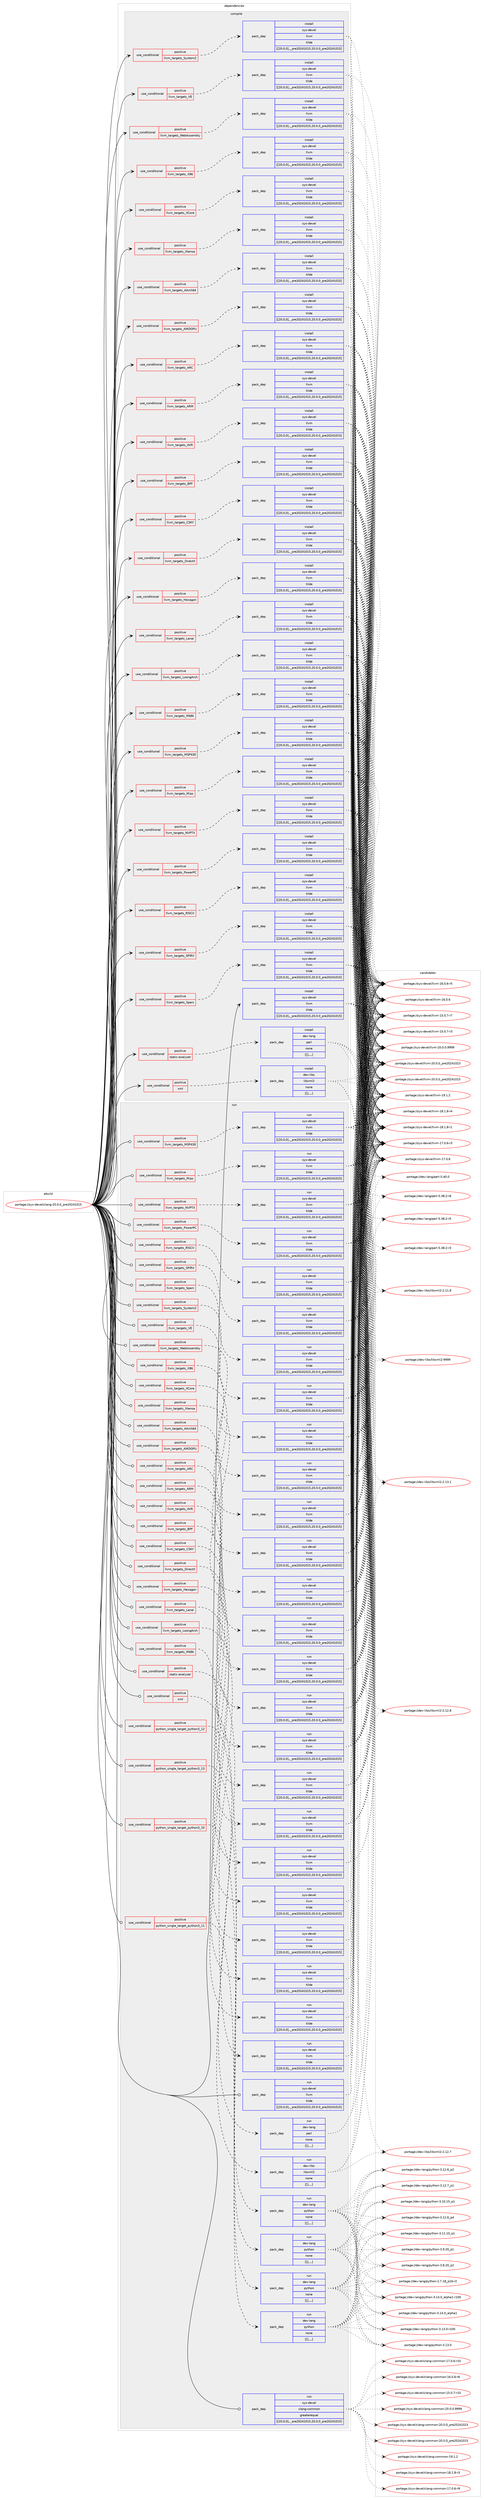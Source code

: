 digraph prolog {

# *************
# Graph options
# *************

newrank=true;
concentrate=true;
compound=true;
graph [rankdir=LR,fontname=Helvetica,fontsize=10,ranksep=1.5];#, ranksep=2.5, nodesep=0.2];
edge  [arrowhead=vee];
node  [fontname=Helvetica,fontsize=10];

# **********
# The ebuild
# **********

subgraph cluster_leftcol {
color=gray;
label=<<i>ebuild</i>>;
id [label="portage://sys-devel/clang-20.0.0_pre20241015", color=red, width=4, href="../sys-devel/clang-20.0.0_pre20241015.svg"];
}

# ****************
# The dependencies
# ****************

subgraph cluster_midcol {
color=gray;
label=<<i>dependencies</i>>;
subgraph cluster_compile {
fillcolor="#eeeeee";
style=filled;
label=<<i>compile</i>>;
subgraph cond121495 {
dependency455490 [label=<<TABLE BORDER="0" CELLBORDER="1" CELLSPACING="0" CELLPADDING="4"><TR><TD ROWSPAN="3" CELLPADDING="10">use_conditional</TD></TR><TR><TD>positive</TD></TR><TR><TD>llvm_targets_AArch64</TD></TR></TABLE>>, shape=none, color=red];
subgraph pack330782 {
dependency455510 [label=<<TABLE BORDER="0" CELLBORDER="1" CELLSPACING="0" CELLPADDING="4" WIDTH="220"><TR><TD ROWSPAN="6" CELLPADDING="30">pack_dep</TD></TR><TR><TD WIDTH="110">install</TD></TR><TR><TD>sys-devel</TD></TR><TR><TD>llvm</TD></TR><TR><TD>tilde</TD></TR><TR><TD>[[20,0,0],,_pre20241015,20.0.0_pre20241015]</TD></TR></TABLE>>, shape=none, color=blue];
}
dependency455490:e -> dependency455510:w [weight=20,style="dashed",arrowhead="vee"];
}
id:e -> dependency455490:w [weight=20,style="solid",arrowhead="vee"];
subgraph cond121517 {
dependency455531 [label=<<TABLE BORDER="0" CELLBORDER="1" CELLSPACING="0" CELLPADDING="4"><TR><TD ROWSPAN="3" CELLPADDING="10">use_conditional</TD></TR><TR><TD>positive</TD></TR><TR><TD>llvm_targets_AMDGPU</TD></TR></TABLE>>, shape=none, color=red];
subgraph pack330800 {
dependency455548 [label=<<TABLE BORDER="0" CELLBORDER="1" CELLSPACING="0" CELLPADDING="4" WIDTH="220"><TR><TD ROWSPAN="6" CELLPADDING="30">pack_dep</TD></TR><TR><TD WIDTH="110">install</TD></TR><TR><TD>sys-devel</TD></TR><TR><TD>llvm</TD></TR><TR><TD>tilde</TD></TR><TR><TD>[[20,0,0],,_pre20241015,20.0.0_pre20241015]</TD></TR></TABLE>>, shape=none, color=blue];
}
dependency455531:e -> dependency455548:w [weight=20,style="dashed",arrowhead="vee"];
}
id:e -> dependency455531:w [weight=20,style="solid",arrowhead="vee"];
subgraph cond121532 {
dependency455596 [label=<<TABLE BORDER="0" CELLBORDER="1" CELLSPACING="0" CELLPADDING="4"><TR><TD ROWSPAN="3" CELLPADDING="10">use_conditional</TD></TR><TR><TD>positive</TD></TR><TR><TD>llvm_targets_ARC</TD></TR></TABLE>>, shape=none, color=red];
subgraph pack330839 {
dependency455599 [label=<<TABLE BORDER="0" CELLBORDER="1" CELLSPACING="0" CELLPADDING="4" WIDTH="220"><TR><TD ROWSPAN="6" CELLPADDING="30">pack_dep</TD></TR><TR><TD WIDTH="110">install</TD></TR><TR><TD>sys-devel</TD></TR><TR><TD>llvm</TD></TR><TR><TD>tilde</TD></TR><TR><TD>[[20,0,0],,_pre20241015,20.0.0_pre20241015]</TD></TR></TABLE>>, shape=none, color=blue];
}
dependency455596:e -> dependency455599:w [weight=20,style="dashed",arrowhead="vee"];
}
id:e -> dependency455596:w [weight=20,style="solid",arrowhead="vee"];
subgraph cond121546 {
dependency455616 [label=<<TABLE BORDER="0" CELLBORDER="1" CELLSPACING="0" CELLPADDING="4"><TR><TD ROWSPAN="3" CELLPADDING="10">use_conditional</TD></TR><TR><TD>positive</TD></TR><TR><TD>llvm_targets_ARM</TD></TR></TABLE>>, shape=none, color=red];
subgraph pack330879 {
dependency455668 [label=<<TABLE BORDER="0" CELLBORDER="1" CELLSPACING="0" CELLPADDING="4" WIDTH="220"><TR><TD ROWSPAN="6" CELLPADDING="30">pack_dep</TD></TR><TR><TD WIDTH="110">install</TD></TR><TR><TD>sys-devel</TD></TR><TR><TD>llvm</TD></TR><TR><TD>tilde</TD></TR><TR><TD>[[20,0,0],,_pre20241015,20.0.0_pre20241015]</TD></TR></TABLE>>, shape=none, color=blue];
}
dependency455616:e -> dependency455668:w [weight=20,style="dashed",arrowhead="vee"];
}
id:e -> dependency455616:w [weight=20,style="solid",arrowhead="vee"];
subgraph cond121570 {
dependency455689 [label=<<TABLE BORDER="0" CELLBORDER="1" CELLSPACING="0" CELLPADDING="4"><TR><TD ROWSPAN="3" CELLPADDING="10">use_conditional</TD></TR><TR><TD>positive</TD></TR><TR><TD>llvm_targets_AVR</TD></TR></TABLE>>, shape=none, color=red];
subgraph pack330903 {
dependency455694 [label=<<TABLE BORDER="0" CELLBORDER="1" CELLSPACING="0" CELLPADDING="4" WIDTH="220"><TR><TD ROWSPAN="6" CELLPADDING="30">pack_dep</TD></TR><TR><TD WIDTH="110">install</TD></TR><TR><TD>sys-devel</TD></TR><TR><TD>llvm</TD></TR><TR><TD>tilde</TD></TR><TR><TD>[[20,0,0],,_pre20241015,20.0.0_pre20241015]</TD></TR></TABLE>>, shape=none, color=blue];
}
dependency455689:e -> dependency455694:w [weight=20,style="dashed",arrowhead="vee"];
}
id:e -> dependency455689:w [weight=20,style="solid",arrowhead="vee"];
subgraph cond121590 {
dependency455734 [label=<<TABLE BORDER="0" CELLBORDER="1" CELLSPACING="0" CELLPADDING="4"><TR><TD ROWSPAN="3" CELLPADDING="10">use_conditional</TD></TR><TR><TD>positive</TD></TR><TR><TD>llvm_targets_BPF</TD></TR></TABLE>>, shape=none, color=red];
subgraph pack330933 {
dependency455756 [label=<<TABLE BORDER="0" CELLBORDER="1" CELLSPACING="0" CELLPADDING="4" WIDTH="220"><TR><TD ROWSPAN="6" CELLPADDING="30">pack_dep</TD></TR><TR><TD WIDTH="110">install</TD></TR><TR><TD>sys-devel</TD></TR><TR><TD>llvm</TD></TR><TR><TD>tilde</TD></TR><TR><TD>[[20,0,0],,_pre20241015,20.0.0_pre20241015]</TD></TR></TABLE>>, shape=none, color=blue];
}
dependency455734:e -> dependency455756:w [weight=20,style="dashed",arrowhead="vee"];
}
id:e -> dependency455734:w [weight=20,style="solid",arrowhead="vee"];
subgraph cond121602 {
dependency455813 [label=<<TABLE BORDER="0" CELLBORDER="1" CELLSPACING="0" CELLPADDING="4"><TR><TD ROWSPAN="3" CELLPADDING="10">use_conditional</TD></TR><TR><TD>positive</TD></TR><TR><TD>llvm_targets_CSKY</TD></TR></TABLE>>, shape=none, color=red];
subgraph pack330995 {
dependency455836 [label=<<TABLE BORDER="0" CELLBORDER="1" CELLSPACING="0" CELLPADDING="4" WIDTH="220"><TR><TD ROWSPAN="6" CELLPADDING="30">pack_dep</TD></TR><TR><TD WIDTH="110">install</TD></TR><TR><TD>sys-devel</TD></TR><TR><TD>llvm</TD></TR><TR><TD>tilde</TD></TR><TR><TD>[[20,0,0],,_pre20241015,20.0.0_pre20241015]</TD></TR></TABLE>>, shape=none, color=blue];
}
dependency455813:e -> dependency455836:w [weight=20,style="dashed",arrowhead="vee"];
}
id:e -> dependency455813:w [weight=20,style="solid",arrowhead="vee"];
subgraph cond121630 {
dependency455919 [label=<<TABLE BORDER="0" CELLBORDER="1" CELLSPACING="0" CELLPADDING="4"><TR><TD ROWSPAN="3" CELLPADDING="10">use_conditional</TD></TR><TR><TD>positive</TD></TR><TR><TD>llvm_targets_DirectX</TD></TR></TABLE>>, shape=none, color=red];
subgraph pack331054 {
dependency455941 [label=<<TABLE BORDER="0" CELLBORDER="1" CELLSPACING="0" CELLPADDING="4" WIDTH="220"><TR><TD ROWSPAN="6" CELLPADDING="30">pack_dep</TD></TR><TR><TD WIDTH="110">install</TD></TR><TR><TD>sys-devel</TD></TR><TR><TD>llvm</TD></TR><TR><TD>tilde</TD></TR><TR><TD>[[20,0,0],,_pre20241015,20.0.0_pre20241015]</TD></TR></TABLE>>, shape=none, color=blue];
}
dependency455919:e -> dependency455941:w [weight=20,style="dashed",arrowhead="vee"];
}
id:e -> dependency455919:w [weight=20,style="solid",arrowhead="vee"];
subgraph cond121661 {
dependency455963 [label=<<TABLE BORDER="0" CELLBORDER="1" CELLSPACING="0" CELLPADDING="4"><TR><TD ROWSPAN="3" CELLPADDING="10">use_conditional</TD></TR><TR><TD>positive</TD></TR><TR><TD>llvm_targets_Hexagon</TD></TR></TABLE>>, shape=none, color=red];
subgraph pack331103 {
dependency455998 [label=<<TABLE BORDER="0" CELLBORDER="1" CELLSPACING="0" CELLPADDING="4" WIDTH="220"><TR><TD ROWSPAN="6" CELLPADDING="30">pack_dep</TD></TR><TR><TD WIDTH="110">install</TD></TR><TR><TD>sys-devel</TD></TR><TR><TD>llvm</TD></TR><TR><TD>tilde</TD></TR><TR><TD>[[20,0,0],,_pre20241015,20.0.0_pre20241015]</TD></TR></TABLE>>, shape=none, color=blue];
}
dependency455963:e -> dependency455998:w [weight=20,style="dashed",arrowhead="vee"];
}
id:e -> dependency455963:w [weight=20,style="solid",arrowhead="vee"];
subgraph cond121684 {
dependency456031 [label=<<TABLE BORDER="0" CELLBORDER="1" CELLSPACING="0" CELLPADDING="4"><TR><TD ROWSPAN="3" CELLPADDING="10">use_conditional</TD></TR><TR><TD>positive</TD></TR><TR><TD>llvm_targets_Lanai</TD></TR></TABLE>>, shape=none, color=red];
subgraph pack331131 {
dependency456036 [label=<<TABLE BORDER="0" CELLBORDER="1" CELLSPACING="0" CELLPADDING="4" WIDTH="220"><TR><TD ROWSPAN="6" CELLPADDING="30">pack_dep</TD></TR><TR><TD WIDTH="110">install</TD></TR><TR><TD>sys-devel</TD></TR><TR><TD>llvm</TD></TR><TR><TD>tilde</TD></TR><TR><TD>[[20,0,0],,_pre20241015,20.0.0_pre20241015]</TD></TR></TABLE>>, shape=none, color=blue];
}
dependency456031:e -> dependency456036:w [weight=20,style="dashed",arrowhead="vee"];
}
id:e -> dependency456031:w [weight=20,style="solid",arrowhead="vee"];
subgraph cond121702 {
dependency456071 [label=<<TABLE BORDER="0" CELLBORDER="1" CELLSPACING="0" CELLPADDING="4"><TR><TD ROWSPAN="3" CELLPADDING="10">use_conditional</TD></TR><TR><TD>positive</TD></TR><TR><TD>llvm_targets_LoongArch</TD></TR></TABLE>>, shape=none, color=red];
subgraph pack331155 {
dependency456074 [label=<<TABLE BORDER="0" CELLBORDER="1" CELLSPACING="0" CELLPADDING="4" WIDTH="220"><TR><TD ROWSPAN="6" CELLPADDING="30">pack_dep</TD></TR><TR><TD WIDTH="110">install</TD></TR><TR><TD>sys-devel</TD></TR><TR><TD>llvm</TD></TR><TR><TD>tilde</TD></TR><TR><TD>[[20,0,0],,_pre20241015,20.0.0_pre20241015]</TD></TR></TABLE>>, shape=none, color=blue];
}
dependency456071:e -> dependency456074:w [weight=20,style="dashed",arrowhead="vee"];
}
id:e -> dependency456071:w [weight=20,style="solid",arrowhead="vee"];
subgraph cond121718 {
dependency456115 [label=<<TABLE BORDER="0" CELLBORDER="1" CELLSPACING="0" CELLPADDING="4"><TR><TD ROWSPAN="3" CELLPADDING="10">use_conditional</TD></TR><TR><TD>positive</TD></TR><TR><TD>llvm_targets_M68k</TD></TR></TABLE>>, shape=none, color=red];
subgraph pack331192 {
dependency456206 [label=<<TABLE BORDER="0" CELLBORDER="1" CELLSPACING="0" CELLPADDING="4" WIDTH="220"><TR><TD ROWSPAN="6" CELLPADDING="30">pack_dep</TD></TR><TR><TD WIDTH="110">install</TD></TR><TR><TD>sys-devel</TD></TR><TR><TD>llvm</TD></TR><TR><TD>tilde</TD></TR><TR><TD>[[20,0,0],,_pre20241015,20.0.0_pre20241015]</TD></TR></TABLE>>, shape=none, color=blue];
}
dependency456115:e -> dependency456206:w [weight=20,style="dashed",arrowhead="vee"];
}
id:e -> dependency456115:w [weight=20,style="solid",arrowhead="vee"];
subgraph cond121773 {
dependency456253 [label=<<TABLE BORDER="0" CELLBORDER="1" CELLSPACING="0" CELLPADDING="4"><TR><TD ROWSPAN="3" CELLPADDING="10">use_conditional</TD></TR><TR><TD>positive</TD></TR><TR><TD>llvm_targets_MSP430</TD></TR></TABLE>>, shape=none, color=red];
subgraph pack331276 {
dependency456314 [label=<<TABLE BORDER="0" CELLBORDER="1" CELLSPACING="0" CELLPADDING="4" WIDTH="220"><TR><TD ROWSPAN="6" CELLPADDING="30">pack_dep</TD></TR><TR><TD WIDTH="110">install</TD></TR><TR><TD>sys-devel</TD></TR><TR><TD>llvm</TD></TR><TR><TD>tilde</TD></TR><TR><TD>[[20,0,0],,_pre20241015,20.0.0_pre20241015]</TD></TR></TABLE>>, shape=none, color=blue];
}
dependency456253:e -> dependency456314:w [weight=20,style="dashed",arrowhead="vee"];
}
id:e -> dependency456253:w [weight=20,style="solid",arrowhead="vee"];
subgraph cond121810 {
dependency456380 [label=<<TABLE BORDER="0" CELLBORDER="1" CELLSPACING="0" CELLPADDING="4"><TR><TD ROWSPAN="3" CELLPADDING="10">use_conditional</TD></TR><TR><TD>positive</TD></TR><TR><TD>llvm_targets_Mips</TD></TR></TABLE>>, shape=none, color=red];
subgraph pack331359 {
dependency456452 [label=<<TABLE BORDER="0" CELLBORDER="1" CELLSPACING="0" CELLPADDING="4" WIDTH="220"><TR><TD ROWSPAN="6" CELLPADDING="30">pack_dep</TD></TR><TR><TD WIDTH="110">install</TD></TR><TR><TD>sys-devel</TD></TR><TR><TD>llvm</TD></TR><TR><TD>tilde</TD></TR><TR><TD>[[20,0,0],,_pre20241015,20.0.0_pre20241015]</TD></TR></TABLE>>, shape=none, color=blue];
}
dependency456380:e -> dependency456452:w [weight=20,style="dashed",arrowhead="vee"];
}
id:e -> dependency456380:w [weight=20,style="solid",arrowhead="vee"];
subgraph cond121882 {
dependency456479 [label=<<TABLE BORDER="0" CELLBORDER="1" CELLSPACING="0" CELLPADDING="4"><TR><TD ROWSPAN="3" CELLPADDING="10">use_conditional</TD></TR><TR><TD>positive</TD></TR><TR><TD>llvm_targets_NVPTX</TD></TR></TABLE>>, shape=none, color=red];
subgraph pack331400 {
dependency456523 [label=<<TABLE BORDER="0" CELLBORDER="1" CELLSPACING="0" CELLPADDING="4" WIDTH="220"><TR><TD ROWSPAN="6" CELLPADDING="30">pack_dep</TD></TR><TR><TD WIDTH="110">install</TD></TR><TR><TD>sys-devel</TD></TR><TR><TD>llvm</TD></TR><TR><TD>tilde</TD></TR><TR><TD>[[20,0,0],,_pre20241015,20.0.0_pre20241015]</TD></TR></TABLE>>, shape=none, color=blue];
}
dependency456479:e -> dependency456523:w [weight=20,style="dashed",arrowhead="vee"];
}
id:e -> dependency456479:w [weight=20,style="solid",arrowhead="vee"];
subgraph cond121901 {
dependency456550 [label=<<TABLE BORDER="0" CELLBORDER="1" CELLSPACING="0" CELLPADDING="4"><TR><TD ROWSPAN="3" CELLPADDING="10">use_conditional</TD></TR><TR><TD>positive</TD></TR><TR><TD>llvm_targets_PowerPC</TD></TR></TABLE>>, shape=none, color=red];
subgraph pack331426 {
dependency456552 [label=<<TABLE BORDER="0" CELLBORDER="1" CELLSPACING="0" CELLPADDING="4" WIDTH="220"><TR><TD ROWSPAN="6" CELLPADDING="30">pack_dep</TD></TR><TR><TD WIDTH="110">install</TD></TR><TR><TD>sys-devel</TD></TR><TR><TD>llvm</TD></TR><TR><TD>tilde</TD></TR><TR><TD>[[20,0,0],,_pre20241015,20.0.0_pre20241015]</TD></TR></TABLE>>, shape=none, color=blue];
}
dependency456550:e -> dependency456552:w [weight=20,style="dashed",arrowhead="vee"];
}
id:e -> dependency456550:w [weight=20,style="solid",arrowhead="vee"];
subgraph cond121929 {
dependency456667 [label=<<TABLE BORDER="0" CELLBORDER="1" CELLSPACING="0" CELLPADDING="4"><TR><TD ROWSPAN="3" CELLPADDING="10">use_conditional</TD></TR><TR><TD>positive</TD></TR><TR><TD>llvm_targets_RISCV</TD></TR></TABLE>>, shape=none, color=red];
subgraph pack331550 {
dependency456740 [label=<<TABLE BORDER="0" CELLBORDER="1" CELLSPACING="0" CELLPADDING="4" WIDTH="220"><TR><TD ROWSPAN="6" CELLPADDING="30">pack_dep</TD></TR><TR><TD WIDTH="110">install</TD></TR><TR><TD>sys-devel</TD></TR><TR><TD>llvm</TD></TR><TR><TD>tilde</TD></TR><TR><TD>[[20,0,0],,_pre20241015,20.0.0_pre20241015]</TD></TR></TABLE>>, shape=none, color=blue];
}
dependency456667:e -> dependency456740:w [weight=20,style="dashed",arrowhead="vee"];
}
id:e -> dependency456667:w [weight=20,style="solid",arrowhead="vee"];
subgraph cond122014 {
dependency456899 [label=<<TABLE BORDER="0" CELLBORDER="1" CELLSPACING="0" CELLPADDING="4"><TR><TD ROWSPAN="3" CELLPADDING="10">use_conditional</TD></TR><TR><TD>positive</TD></TR><TR><TD>llvm_targets_SPIRV</TD></TR></TABLE>>, shape=none, color=red];
subgraph pack331672 {
dependency456922 [label=<<TABLE BORDER="0" CELLBORDER="1" CELLSPACING="0" CELLPADDING="4" WIDTH="220"><TR><TD ROWSPAN="6" CELLPADDING="30">pack_dep</TD></TR><TR><TD WIDTH="110">install</TD></TR><TR><TD>sys-devel</TD></TR><TR><TD>llvm</TD></TR><TR><TD>tilde</TD></TR><TR><TD>[[20,0,0],,_pre20241015,20.0.0_pre20241015]</TD></TR></TABLE>>, shape=none, color=blue];
}
dependency456899:e -> dependency456922:w [weight=20,style="dashed",arrowhead="vee"];
}
id:e -> dependency456899:w [weight=20,style="solid",arrowhead="vee"];
subgraph cond122035 {
dependency457085 [label=<<TABLE BORDER="0" CELLBORDER="1" CELLSPACING="0" CELLPADDING="4"><TR><TD ROWSPAN="3" CELLPADDING="10">use_conditional</TD></TR><TR><TD>positive</TD></TR><TR><TD>llvm_targets_Sparc</TD></TR></TABLE>>, shape=none, color=red];
subgraph pack331792 {
dependency457088 [label=<<TABLE BORDER="0" CELLBORDER="1" CELLSPACING="0" CELLPADDING="4" WIDTH="220"><TR><TD ROWSPAN="6" CELLPADDING="30">pack_dep</TD></TR><TR><TD WIDTH="110">install</TD></TR><TR><TD>sys-devel</TD></TR><TR><TD>llvm</TD></TR><TR><TD>tilde</TD></TR><TR><TD>[[20,0,0],,_pre20241015,20.0.0_pre20241015]</TD></TR></TABLE>>, shape=none, color=blue];
}
dependency457085:e -> dependency457088:w [weight=20,style="dashed",arrowhead="vee"];
}
id:e -> dependency457085:w [weight=20,style="solid",arrowhead="vee"];
subgraph cond122084 {
dependency457095 [label=<<TABLE BORDER="0" CELLBORDER="1" CELLSPACING="0" CELLPADDING="4"><TR><TD ROWSPAN="3" CELLPADDING="10">use_conditional</TD></TR><TR><TD>positive</TD></TR><TR><TD>llvm_targets_SystemZ</TD></TR></TABLE>>, shape=none, color=red];
subgraph pack331835 {
dependency457145 [label=<<TABLE BORDER="0" CELLBORDER="1" CELLSPACING="0" CELLPADDING="4" WIDTH="220"><TR><TD ROWSPAN="6" CELLPADDING="30">pack_dep</TD></TR><TR><TD WIDTH="110">install</TD></TR><TR><TD>sys-devel</TD></TR><TR><TD>llvm</TD></TR><TR><TD>tilde</TD></TR><TR><TD>[[20,0,0],,_pre20241015,20.0.0_pre20241015]</TD></TR></TABLE>>, shape=none, color=blue];
}
dependency457095:e -> dependency457145:w [weight=20,style="dashed",arrowhead="vee"];
}
id:e -> dependency457095:w [weight=20,style="solid",arrowhead="vee"];
subgraph cond122132 {
dependency457224 [label=<<TABLE BORDER="0" CELLBORDER="1" CELLSPACING="0" CELLPADDING="4"><TR><TD ROWSPAN="3" CELLPADDING="10">use_conditional</TD></TR><TR><TD>positive</TD></TR><TR><TD>llvm_targets_VE</TD></TR></TABLE>>, shape=none, color=red];
subgraph pack331957 {
dependency457360 [label=<<TABLE BORDER="0" CELLBORDER="1" CELLSPACING="0" CELLPADDING="4" WIDTH="220"><TR><TD ROWSPAN="6" CELLPADDING="30">pack_dep</TD></TR><TR><TD WIDTH="110">install</TD></TR><TR><TD>sys-devel</TD></TR><TR><TD>llvm</TD></TR><TR><TD>tilde</TD></TR><TR><TD>[[20,0,0],,_pre20241015,20.0.0_pre20241015]</TD></TR></TABLE>>, shape=none, color=blue];
}
dependency457224:e -> dependency457360:w [weight=20,style="dashed",arrowhead="vee"];
}
id:e -> dependency457224:w [weight=20,style="solid",arrowhead="vee"];
subgraph cond122184 {
dependency457383 [label=<<TABLE BORDER="0" CELLBORDER="1" CELLSPACING="0" CELLPADDING="4"><TR><TD ROWSPAN="3" CELLPADDING="10">use_conditional</TD></TR><TR><TD>positive</TD></TR><TR><TD>llvm_targets_WebAssembly</TD></TR></TABLE>>, shape=none, color=red];
subgraph pack332007 {
dependency457433 [label=<<TABLE BORDER="0" CELLBORDER="1" CELLSPACING="0" CELLPADDING="4" WIDTH="220"><TR><TD ROWSPAN="6" CELLPADDING="30">pack_dep</TD></TR><TR><TD WIDTH="110">install</TD></TR><TR><TD>sys-devel</TD></TR><TR><TD>llvm</TD></TR><TR><TD>tilde</TD></TR><TR><TD>[[20,0,0],,_pre20241015,20.0.0_pre20241015]</TD></TR></TABLE>>, shape=none, color=blue];
}
dependency457383:e -> dependency457433:w [weight=20,style="dashed",arrowhead="vee"];
}
id:e -> dependency457383:w [weight=20,style="solid",arrowhead="vee"];
subgraph cond122201 {
dependency457459 [label=<<TABLE BORDER="0" CELLBORDER="1" CELLSPACING="0" CELLPADDING="4"><TR><TD ROWSPAN="3" CELLPADDING="10">use_conditional</TD></TR><TR><TD>positive</TD></TR><TR><TD>llvm_targets_X86</TD></TR></TABLE>>, shape=none, color=red];
subgraph pack332056 {
dependency457523 [label=<<TABLE BORDER="0" CELLBORDER="1" CELLSPACING="0" CELLPADDING="4" WIDTH="220"><TR><TD ROWSPAN="6" CELLPADDING="30">pack_dep</TD></TR><TR><TD WIDTH="110">install</TD></TR><TR><TD>sys-devel</TD></TR><TR><TD>llvm</TD></TR><TR><TD>tilde</TD></TR><TR><TD>[[20,0,0],,_pre20241015,20.0.0_pre20241015]</TD></TR></TABLE>>, shape=none, color=blue];
}
dependency457459:e -> dependency457523:w [weight=20,style="dashed",arrowhead="vee"];
}
id:e -> dependency457459:w [weight=20,style="solid",arrowhead="vee"];
subgraph cond122236 {
dependency457566 [label=<<TABLE BORDER="0" CELLBORDER="1" CELLSPACING="0" CELLPADDING="4"><TR><TD ROWSPAN="3" CELLPADDING="10">use_conditional</TD></TR><TR><TD>positive</TD></TR><TR><TD>llvm_targets_XCore</TD></TR></TABLE>>, shape=none, color=red];
subgraph pack332112 {
dependency457586 [label=<<TABLE BORDER="0" CELLBORDER="1" CELLSPACING="0" CELLPADDING="4" WIDTH="220"><TR><TD ROWSPAN="6" CELLPADDING="30">pack_dep</TD></TR><TR><TD WIDTH="110">install</TD></TR><TR><TD>sys-devel</TD></TR><TR><TD>llvm</TD></TR><TR><TD>tilde</TD></TR><TR><TD>[[20,0,0],,_pre20241015,20.0.0_pre20241015]</TD></TR></TABLE>>, shape=none, color=blue];
}
dependency457566:e -> dependency457586:w [weight=20,style="dashed",arrowhead="vee"];
}
id:e -> dependency457566:w [weight=20,style="solid",arrowhead="vee"];
subgraph cond122241 {
dependency457590 [label=<<TABLE BORDER="0" CELLBORDER="1" CELLSPACING="0" CELLPADDING="4"><TR><TD ROWSPAN="3" CELLPADDING="10">use_conditional</TD></TR><TR><TD>positive</TD></TR><TR><TD>llvm_targets_Xtensa</TD></TR></TABLE>>, shape=none, color=red];
subgraph pack332136 {
dependency457605 [label=<<TABLE BORDER="0" CELLBORDER="1" CELLSPACING="0" CELLPADDING="4" WIDTH="220"><TR><TD ROWSPAN="6" CELLPADDING="30">pack_dep</TD></TR><TR><TD WIDTH="110">install</TD></TR><TR><TD>sys-devel</TD></TR><TR><TD>llvm</TD></TR><TR><TD>tilde</TD></TR><TR><TD>[[20,0,0],,_pre20241015,20.0.0_pre20241015]</TD></TR></TABLE>>, shape=none, color=blue];
}
dependency457590:e -> dependency457605:w [weight=20,style="dashed",arrowhead="vee"];
}
id:e -> dependency457590:w [weight=20,style="solid",arrowhead="vee"];
subgraph cond122246 {
dependency457611 [label=<<TABLE BORDER="0" CELLBORDER="1" CELLSPACING="0" CELLPADDING="4"><TR><TD ROWSPAN="3" CELLPADDING="10">use_conditional</TD></TR><TR><TD>positive</TD></TR><TR><TD>static-analyzer</TD></TR></TABLE>>, shape=none, color=red];
subgraph pack332157 {
dependency457629 [label=<<TABLE BORDER="0" CELLBORDER="1" CELLSPACING="0" CELLPADDING="4" WIDTH="220"><TR><TD ROWSPAN="6" CELLPADDING="30">pack_dep</TD></TR><TR><TD WIDTH="110">install</TD></TR><TR><TD>dev-lang</TD></TR><TR><TD>perl</TD></TR><TR><TD>none</TD></TR><TR><TD>[[],,,,]</TD></TR></TABLE>>, shape=none, color=blue];
}
dependency457611:e -> dependency457629:w [weight=20,style="dashed",arrowhead="vee"];
}
id:e -> dependency457611:w [weight=20,style="solid",arrowhead="vee"];
subgraph cond122254 {
dependency457705 [label=<<TABLE BORDER="0" CELLBORDER="1" CELLSPACING="0" CELLPADDING="4"><TR><TD ROWSPAN="3" CELLPADDING="10">use_conditional</TD></TR><TR><TD>positive</TD></TR><TR><TD>xml</TD></TR></TABLE>>, shape=none, color=red];
subgraph pack332214 {
dependency457708 [label=<<TABLE BORDER="0" CELLBORDER="1" CELLSPACING="0" CELLPADDING="4" WIDTH="220"><TR><TD ROWSPAN="6" CELLPADDING="30">pack_dep</TD></TR><TR><TD WIDTH="110">install</TD></TR><TR><TD>dev-libs</TD></TR><TR><TD>libxml2</TD></TR><TR><TD>none</TD></TR><TR><TD>[[],,,,]</TD></TR></TABLE>>, shape=none, color=blue];
}
dependency457705:e -> dependency457708:w [weight=20,style="dashed",arrowhead="vee"];
}
id:e -> dependency457705:w [weight=20,style="solid",arrowhead="vee"];
subgraph pack332227 {
dependency457724 [label=<<TABLE BORDER="0" CELLBORDER="1" CELLSPACING="0" CELLPADDING="4" WIDTH="220"><TR><TD ROWSPAN="6" CELLPADDING="30">pack_dep</TD></TR><TR><TD WIDTH="110">install</TD></TR><TR><TD>sys-devel</TD></TR><TR><TD>llvm</TD></TR><TR><TD>tilde</TD></TR><TR><TD>[[20,0,0],,_pre20241015,20.0.0_pre20241015]</TD></TR></TABLE>>, shape=none, color=blue];
}
id:e -> dependency457724:w [weight=20,style="solid",arrowhead="vee"];
}
subgraph cluster_compileandrun {
fillcolor="#eeeeee";
style=filled;
label=<<i>compile and run</i>>;
}
subgraph cluster_run {
fillcolor="#eeeeee";
style=filled;
label=<<i>run</i>>;
subgraph cond122286 {
dependency457744 [label=<<TABLE BORDER="0" CELLBORDER="1" CELLSPACING="0" CELLPADDING="4"><TR><TD ROWSPAN="3" CELLPADDING="10">use_conditional</TD></TR><TR><TD>positive</TD></TR><TR><TD>llvm_targets_AArch64</TD></TR></TABLE>>, shape=none, color=red];
subgraph pack332239 {
dependency457747 [label=<<TABLE BORDER="0" CELLBORDER="1" CELLSPACING="0" CELLPADDING="4" WIDTH="220"><TR><TD ROWSPAN="6" CELLPADDING="30">pack_dep</TD></TR><TR><TD WIDTH="110">run</TD></TR><TR><TD>sys-devel</TD></TR><TR><TD>llvm</TD></TR><TR><TD>tilde</TD></TR><TR><TD>[[20,0,0],,_pre20241015,20.0.0_pre20241015]</TD></TR></TABLE>>, shape=none, color=blue];
}
dependency457744:e -> dependency457747:w [weight=20,style="dashed",arrowhead="vee"];
}
id:e -> dependency457744:w [weight=20,style="solid",arrowhead="odot"];
subgraph cond122296 {
dependency457786 [label=<<TABLE BORDER="0" CELLBORDER="1" CELLSPACING="0" CELLPADDING="4"><TR><TD ROWSPAN="3" CELLPADDING="10">use_conditional</TD></TR><TR><TD>positive</TD></TR><TR><TD>llvm_targets_AMDGPU</TD></TR></TABLE>>, shape=none, color=red];
subgraph pack332270 {
dependency457788 [label=<<TABLE BORDER="0" CELLBORDER="1" CELLSPACING="0" CELLPADDING="4" WIDTH="220"><TR><TD ROWSPAN="6" CELLPADDING="30">pack_dep</TD></TR><TR><TD WIDTH="110">run</TD></TR><TR><TD>sys-devel</TD></TR><TR><TD>llvm</TD></TR><TR><TD>tilde</TD></TR><TR><TD>[[20,0,0],,_pre20241015,20.0.0_pre20241015]</TD></TR></TABLE>>, shape=none, color=blue];
}
dependency457786:e -> dependency457788:w [weight=20,style="dashed",arrowhead="vee"];
}
id:e -> dependency457786:w [weight=20,style="solid",arrowhead="odot"];
subgraph cond122297 {
dependency457795 [label=<<TABLE BORDER="0" CELLBORDER="1" CELLSPACING="0" CELLPADDING="4"><TR><TD ROWSPAN="3" CELLPADDING="10">use_conditional</TD></TR><TR><TD>positive</TD></TR><TR><TD>llvm_targets_ARC</TD></TR></TABLE>>, shape=none, color=red];
subgraph pack332275 {
dependency457811 [label=<<TABLE BORDER="0" CELLBORDER="1" CELLSPACING="0" CELLPADDING="4" WIDTH="220"><TR><TD ROWSPAN="6" CELLPADDING="30">pack_dep</TD></TR><TR><TD WIDTH="110">run</TD></TR><TR><TD>sys-devel</TD></TR><TR><TD>llvm</TD></TR><TR><TD>tilde</TD></TR><TR><TD>[[20,0,0],,_pre20241015,20.0.0_pre20241015]</TD></TR></TABLE>>, shape=none, color=blue];
}
dependency457795:e -> dependency457811:w [weight=20,style="dashed",arrowhead="vee"];
}
id:e -> dependency457795:w [weight=20,style="solid",arrowhead="odot"];
subgraph cond122304 {
dependency457839 [label=<<TABLE BORDER="0" CELLBORDER="1" CELLSPACING="0" CELLPADDING="4"><TR><TD ROWSPAN="3" CELLPADDING="10">use_conditional</TD></TR><TR><TD>positive</TD></TR><TR><TD>llvm_targets_ARM</TD></TR></TABLE>>, shape=none, color=red];
subgraph pack332306 {
dependency457869 [label=<<TABLE BORDER="0" CELLBORDER="1" CELLSPACING="0" CELLPADDING="4" WIDTH="220"><TR><TD ROWSPAN="6" CELLPADDING="30">pack_dep</TD></TR><TR><TD WIDTH="110">run</TD></TR><TR><TD>sys-devel</TD></TR><TR><TD>llvm</TD></TR><TR><TD>tilde</TD></TR><TR><TD>[[20,0,0],,_pre20241015,20.0.0_pre20241015]</TD></TR></TABLE>>, shape=none, color=blue];
}
dependency457839:e -> dependency457869:w [weight=20,style="dashed",arrowhead="vee"];
}
id:e -> dependency457839:w [weight=20,style="solid",arrowhead="odot"];
subgraph cond122321 {
dependency457871 [label=<<TABLE BORDER="0" CELLBORDER="1" CELLSPACING="0" CELLPADDING="4"><TR><TD ROWSPAN="3" CELLPADDING="10">use_conditional</TD></TR><TR><TD>positive</TD></TR><TR><TD>llvm_targets_AVR</TD></TR></TABLE>>, shape=none, color=red];
subgraph pack332341 {
dependency457895 [label=<<TABLE BORDER="0" CELLBORDER="1" CELLSPACING="0" CELLPADDING="4" WIDTH="220"><TR><TD ROWSPAN="6" CELLPADDING="30">pack_dep</TD></TR><TR><TD WIDTH="110">run</TD></TR><TR><TD>sys-devel</TD></TR><TR><TD>llvm</TD></TR><TR><TD>tilde</TD></TR><TR><TD>[[20,0,0],,_pre20241015,20.0.0_pre20241015]</TD></TR></TABLE>>, shape=none, color=blue];
}
dependency457871:e -> dependency457895:w [weight=20,style="dashed",arrowhead="vee"];
}
id:e -> dependency457871:w [weight=20,style="solid",arrowhead="odot"];
subgraph cond122331 {
dependency457903 [label=<<TABLE BORDER="0" CELLBORDER="1" CELLSPACING="0" CELLPADDING="4"><TR><TD ROWSPAN="3" CELLPADDING="10">use_conditional</TD></TR><TR><TD>positive</TD></TR><TR><TD>llvm_targets_BPF</TD></TR></TABLE>>, shape=none, color=red];
subgraph pack332355 {
dependency457916 [label=<<TABLE BORDER="0" CELLBORDER="1" CELLSPACING="0" CELLPADDING="4" WIDTH="220"><TR><TD ROWSPAN="6" CELLPADDING="30">pack_dep</TD></TR><TR><TD WIDTH="110">run</TD></TR><TR><TD>sys-devel</TD></TR><TR><TD>llvm</TD></TR><TR><TD>tilde</TD></TR><TR><TD>[[20,0,0],,_pre20241015,20.0.0_pre20241015]</TD></TR></TABLE>>, shape=none, color=blue];
}
dependency457903:e -> dependency457916:w [weight=20,style="dashed",arrowhead="vee"];
}
id:e -> dependency457903:w [weight=20,style="solid",arrowhead="odot"];
subgraph cond122345 {
dependency457937 [label=<<TABLE BORDER="0" CELLBORDER="1" CELLSPACING="0" CELLPADDING="4"><TR><TD ROWSPAN="3" CELLPADDING="10">use_conditional</TD></TR><TR><TD>positive</TD></TR><TR><TD>llvm_targets_CSKY</TD></TR></TABLE>>, shape=none, color=red];
subgraph pack332375 {
dependency457966 [label=<<TABLE BORDER="0" CELLBORDER="1" CELLSPACING="0" CELLPADDING="4" WIDTH="220"><TR><TD ROWSPAN="6" CELLPADDING="30">pack_dep</TD></TR><TR><TD WIDTH="110">run</TD></TR><TR><TD>sys-devel</TD></TR><TR><TD>llvm</TD></TR><TR><TD>tilde</TD></TR><TR><TD>[[20,0,0],,_pre20241015,20.0.0_pre20241015]</TD></TR></TABLE>>, shape=none, color=blue];
}
dependency457937:e -> dependency457966:w [weight=20,style="dashed",arrowhead="vee"];
}
id:e -> dependency457937:w [weight=20,style="solid",arrowhead="odot"];
subgraph cond122357 {
dependency457972 [label=<<TABLE BORDER="0" CELLBORDER="1" CELLSPACING="0" CELLPADDING="4"><TR><TD ROWSPAN="3" CELLPADDING="10">use_conditional</TD></TR><TR><TD>positive</TD></TR><TR><TD>llvm_targets_DirectX</TD></TR></TABLE>>, shape=none, color=red];
subgraph pack332399 {
dependency457987 [label=<<TABLE BORDER="0" CELLBORDER="1" CELLSPACING="0" CELLPADDING="4" WIDTH="220"><TR><TD ROWSPAN="6" CELLPADDING="30">pack_dep</TD></TR><TR><TD WIDTH="110">run</TD></TR><TR><TD>sys-devel</TD></TR><TR><TD>llvm</TD></TR><TR><TD>tilde</TD></TR><TR><TD>[[20,0,0],,_pre20241015,20.0.0_pre20241015]</TD></TR></TABLE>>, shape=none, color=blue];
}
dependency457972:e -> dependency457987:w [weight=20,style="dashed",arrowhead="vee"];
}
id:e -> dependency457972:w [weight=20,style="solid",arrowhead="odot"];
subgraph cond122363 {
dependency458018 [label=<<TABLE BORDER="0" CELLBORDER="1" CELLSPACING="0" CELLPADDING="4"><TR><TD ROWSPAN="3" CELLPADDING="10">use_conditional</TD></TR><TR><TD>positive</TD></TR><TR><TD>llvm_targets_Hexagon</TD></TR></TABLE>>, shape=none, color=red];
subgraph pack332421 {
dependency458021 [label=<<TABLE BORDER="0" CELLBORDER="1" CELLSPACING="0" CELLPADDING="4" WIDTH="220"><TR><TD ROWSPAN="6" CELLPADDING="30">pack_dep</TD></TR><TR><TD WIDTH="110">run</TD></TR><TR><TD>sys-devel</TD></TR><TR><TD>llvm</TD></TR><TR><TD>tilde</TD></TR><TR><TD>[[20,0,0],,_pre20241015,20.0.0_pre20241015]</TD></TR></TABLE>>, shape=none, color=blue];
}
dependency458018:e -> dependency458021:w [weight=20,style="dashed",arrowhead="vee"];
}
id:e -> dependency458018:w [weight=20,style="solid",arrowhead="odot"];
subgraph cond122382 {
dependency458038 [label=<<TABLE BORDER="0" CELLBORDER="1" CELLSPACING="0" CELLPADDING="4"><TR><TD ROWSPAN="3" CELLPADDING="10">use_conditional</TD></TR><TR><TD>positive</TD></TR><TR><TD>llvm_targets_Lanai</TD></TR></TABLE>>, shape=none, color=red];
subgraph pack332433 {
dependency458039 [label=<<TABLE BORDER="0" CELLBORDER="1" CELLSPACING="0" CELLPADDING="4" WIDTH="220"><TR><TD ROWSPAN="6" CELLPADDING="30">pack_dep</TD></TR><TR><TD WIDTH="110">run</TD></TR><TR><TD>sys-devel</TD></TR><TR><TD>llvm</TD></TR><TR><TD>tilde</TD></TR><TR><TD>[[20,0,0],,_pre20241015,20.0.0_pre20241015]</TD></TR></TABLE>>, shape=none, color=blue];
}
dependency458038:e -> dependency458039:w [weight=20,style="dashed",arrowhead="vee"];
}
id:e -> dependency458038:w [weight=20,style="solid",arrowhead="odot"];
subgraph cond122384 {
dependency458109 [label=<<TABLE BORDER="0" CELLBORDER="1" CELLSPACING="0" CELLPADDING="4"><TR><TD ROWSPAN="3" CELLPADDING="10">use_conditional</TD></TR><TR><TD>positive</TD></TR><TR><TD>llvm_targets_LoongArch</TD></TR></TABLE>>, shape=none, color=red];
subgraph pack332476 {
dependency458112 [label=<<TABLE BORDER="0" CELLBORDER="1" CELLSPACING="0" CELLPADDING="4" WIDTH="220"><TR><TD ROWSPAN="6" CELLPADDING="30">pack_dep</TD></TR><TR><TD WIDTH="110">run</TD></TR><TR><TD>sys-devel</TD></TR><TR><TD>llvm</TD></TR><TR><TD>tilde</TD></TR><TR><TD>[[20,0,0],,_pre20241015,20.0.0_pre20241015]</TD></TR></TABLE>>, shape=none, color=blue];
}
dependency458109:e -> dependency458112:w [weight=20,style="dashed",arrowhead="vee"];
}
id:e -> dependency458109:w [weight=20,style="solid",arrowhead="odot"];
subgraph cond122421 {
dependency458146 [label=<<TABLE BORDER="0" CELLBORDER="1" CELLSPACING="0" CELLPADDING="4"><TR><TD ROWSPAN="3" CELLPADDING="10">use_conditional</TD></TR><TR><TD>positive</TD></TR><TR><TD>llvm_targets_M68k</TD></TR></TABLE>>, shape=none, color=red];
subgraph pack332499 {
dependency458149 [label=<<TABLE BORDER="0" CELLBORDER="1" CELLSPACING="0" CELLPADDING="4" WIDTH="220"><TR><TD ROWSPAN="6" CELLPADDING="30">pack_dep</TD></TR><TR><TD WIDTH="110">run</TD></TR><TR><TD>sys-devel</TD></TR><TR><TD>llvm</TD></TR><TR><TD>tilde</TD></TR><TR><TD>[[20,0,0],,_pre20241015,20.0.0_pre20241015]</TD></TR></TABLE>>, shape=none, color=blue];
}
dependency458146:e -> dependency458149:w [weight=20,style="dashed",arrowhead="vee"];
}
id:e -> dependency458146:w [weight=20,style="solid",arrowhead="odot"];
subgraph cond122438 {
dependency458182 [label=<<TABLE BORDER="0" CELLBORDER="1" CELLSPACING="0" CELLPADDING="4"><TR><TD ROWSPAN="3" CELLPADDING="10">use_conditional</TD></TR><TR><TD>positive</TD></TR><TR><TD>llvm_targets_MSP430</TD></TR></TABLE>>, shape=none, color=red];
subgraph pack332534 {
dependency458227 [label=<<TABLE BORDER="0" CELLBORDER="1" CELLSPACING="0" CELLPADDING="4" WIDTH="220"><TR><TD ROWSPAN="6" CELLPADDING="30">pack_dep</TD></TR><TR><TD WIDTH="110">run</TD></TR><TR><TD>sys-devel</TD></TR><TR><TD>llvm</TD></TR><TR><TD>tilde</TD></TR><TR><TD>[[20,0,0],,_pre20241015,20.0.0_pre20241015]</TD></TR></TABLE>>, shape=none, color=blue];
}
dependency458182:e -> dependency458227:w [weight=20,style="dashed",arrowhead="vee"];
}
id:e -> dependency458182:w [weight=20,style="solid",arrowhead="odot"];
subgraph cond122472 {
dependency458248 [label=<<TABLE BORDER="0" CELLBORDER="1" CELLSPACING="0" CELLPADDING="4"><TR><TD ROWSPAN="3" CELLPADDING="10">use_conditional</TD></TR><TR><TD>positive</TD></TR><TR><TD>llvm_targets_Mips</TD></TR></TABLE>>, shape=none, color=red];
subgraph pack332559 {
dependency458252 [label=<<TABLE BORDER="0" CELLBORDER="1" CELLSPACING="0" CELLPADDING="4" WIDTH="220"><TR><TD ROWSPAN="6" CELLPADDING="30">pack_dep</TD></TR><TR><TD WIDTH="110">run</TD></TR><TR><TD>sys-devel</TD></TR><TR><TD>llvm</TD></TR><TR><TD>tilde</TD></TR><TR><TD>[[20,0,0],,_pre20241015,20.0.0_pre20241015]</TD></TR></TABLE>>, shape=none, color=blue];
}
dependency458248:e -> dependency458252:w [weight=20,style="dashed",arrowhead="vee"];
}
id:e -> dependency458248:w [weight=20,style="solid",arrowhead="odot"];
subgraph cond122479 {
dependency458294 [label=<<TABLE BORDER="0" CELLBORDER="1" CELLSPACING="0" CELLPADDING="4"><TR><TD ROWSPAN="3" CELLPADDING="10">use_conditional</TD></TR><TR><TD>positive</TD></TR><TR><TD>llvm_targets_NVPTX</TD></TR></TABLE>>, shape=none, color=red];
subgraph pack332588 {
dependency458346 [label=<<TABLE BORDER="0" CELLBORDER="1" CELLSPACING="0" CELLPADDING="4" WIDTH="220"><TR><TD ROWSPAN="6" CELLPADDING="30">pack_dep</TD></TR><TR><TD WIDTH="110">run</TD></TR><TR><TD>sys-devel</TD></TR><TR><TD>llvm</TD></TR><TR><TD>tilde</TD></TR><TR><TD>[[20,0,0],,_pre20241015,20.0.0_pre20241015]</TD></TR></TABLE>>, shape=none, color=blue];
}
dependency458294:e -> dependency458346:w [weight=20,style="dashed",arrowhead="vee"];
}
id:e -> dependency458294:w [weight=20,style="solid",arrowhead="odot"];
subgraph cond122515 {
dependency458386 [label=<<TABLE BORDER="0" CELLBORDER="1" CELLSPACING="0" CELLPADDING="4"><TR><TD ROWSPAN="3" CELLPADDING="10">use_conditional</TD></TR><TR><TD>positive</TD></TR><TR><TD>llvm_targets_PowerPC</TD></TR></TABLE>>, shape=none, color=red];
subgraph pack332644 {
dependency458404 [label=<<TABLE BORDER="0" CELLBORDER="1" CELLSPACING="0" CELLPADDING="4" WIDTH="220"><TR><TD ROWSPAN="6" CELLPADDING="30">pack_dep</TD></TR><TR><TD WIDTH="110">run</TD></TR><TR><TD>sys-devel</TD></TR><TR><TD>llvm</TD></TR><TR><TD>tilde</TD></TR><TR><TD>[[20,0,0],,_pre20241015,20.0.0_pre20241015]</TD></TR></TABLE>>, shape=none, color=blue];
}
dependency458386:e -> dependency458404:w [weight=20,style="dashed",arrowhead="vee"];
}
id:e -> dependency458386:w [weight=20,style="solid",arrowhead="odot"];
subgraph cond122532 {
dependency458412 [label=<<TABLE BORDER="0" CELLBORDER="1" CELLSPACING="0" CELLPADDING="4"><TR><TD ROWSPAN="3" CELLPADDING="10">use_conditional</TD></TR><TR><TD>positive</TD></TR><TR><TD>llvm_targets_RISCV</TD></TR></TABLE>>, shape=none, color=red];
subgraph pack332658 {
dependency458415 [label=<<TABLE BORDER="0" CELLBORDER="1" CELLSPACING="0" CELLPADDING="4" WIDTH="220"><TR><TD ROWSPAN="6" CELLPADDING="30">pack_dep</TD></TR><TR><TD WIDTH="110">run</TD></TR><TR><TD>sys-devel</TD></TR><TR><TD>llvm</TD></TR><TR><TD>tilde</TD></TR><TR><TD>[[20,0,0],,_pre20241015,20.0.0_pre20241015]</TD></TR></TABLE>>, shape=none, color=blue];
}
dependency458412:e -> dependency458415:w [weight=20,style="dashed",arrowhead="vee"];
}
id:e -> dependency458412:w [weight=20,style="solid",arrowhead="odot"];
subgraph cond122535 {
dependency458442 [label=<<TABLE BORDER="0" CELLBORDER="1" CELLSPACING="0" CELLPADDING="4"><TR><TD ROWSPAN="3" CELLPADDING="10">use_conditional</TD></TR><TR><TD>positive</TD></TR><TR><TD>llvm_targets_SPIRV</TD></TR></TABLE>>, shape=none, color=red];
subgraph pack332677 {
dependency458564 [label=<<TABLE BORDER="0" CELLBORDER="1" CELLSPACING="0" CELLPADDING="4" WIDTH="220"><TR><TD ROWSPAN="6" CELLPADDING="30">pack_dep</TD></TR><TR><TD WIDTH="110">run</TD></TR><TR><TD>sys-devel</TD></TR><TR><TD>llvm</TD></TR><TR><TD>tilde</TD></TR><TR><TD>[[20,0,0],,_pre20241015,20.0.0_pre20241015]</TD></TR></TABLE>>, shape=none, color=blue];
}
dependency458442:e -> dependency458564:w [weight=20,style="dashed",arrowhead="vee"];
}
id:e -> dependency458442:w [weight=20,style="solid",arrowhead="odot"];
subgraph cond122586 {
dependency458634 [label=<<TABLE BORDER="0" CELLBORDER="1" CELLSPACING="0" CELLPADDING="4"><TR><TD ROWSPAN="3" CELLPADDING="10">use_conditional</TD></TR><TR><TD>positive</TD></TR><TR><TD>llvm_targets_Sparc</TD></TR></TABLE>>, shape=none, color=red];
subgraph pack332830 {
dependency458692 [label=<<TABLE BORDER="0" CELLBORDER="1" CELLSPACING="0" CELLPADDING="4" WIDTH="220"><TR><TD ROWSPAN="6" CELLPADDING="30">pack_dep</TD></TR><TR><TD WIDTH="110">run</TD></TR><TR><TD>sys-devel</TD></TR><TR><TD>llvm</TD></TR><TR><TD>tilde</TD></TR><TR><TD>[[20,0,0],,_pre20241015,20.0.0_pre20241015]</TD></TR></TABLE>>, shape=none, color=blue];
}
dependency458634:e -> dependency458692:w [weight=20,style="dashed",arrowhead="vee"];
}
id:e -> dependency458634:w [weight=20,style="solid",arrowhead="odot"];
subgraph cond122639 {
dependency458772 [label=<<TABLE BORDER="0" CELLBORDER="1" CELLSPACING="0" CELLPADDING="4"><TR><TD ROWSPAN="3" CELLPADDING="10">use_conditional</TD></TR><TR><TD>positive</TD></TR><TR><TD>llvm_targets_SystemZ</TD></TR></TABLE>>, shape=none, color=red];
subgraph pack332931 {
dependency458829 [label=<<TABLE BORDER="0" CELLBORDER="1" CELLSPACING="0" CELLPADDING="4" WIDTH="220"><TR><TD ROWSPAN="6" CELLPADDING="30">pack_dep</TD></TR><TR><TD WIDTH="110">run</TD></TR><TR><TD>sys-devel</TD></TR><TR><TD>llvm</TD></TR><TR><TD>tilde</TD></TR><TR><TD>[[20,0,0],,_pre20241015,20.0.0_pre20241015]</TD></TR></TABLE>>, shape=none, color=blue];
}
dependency458772:e -> dependency458829:w [weight=20,style="dashed",arrowhead="vee"];
}
id:e -> dependency458772:w [weight=20,style="solid",arrowhead="odot"];
subgraph cond122662 {
dependency458834 [label=<<TABLE BORDER="0" CELLBORDER="1" CELLSPACING="0" CELLPADDING="4"><TR><TD ROWSPAN="3" CELLPADDING="10">use_conditional</TD></TR><TR><TD>positive</TD></TR><TR><TD>llvm_targets_VE</TD></TR></TABLE>>, shape=none, color=red];
subgraph pack332946 {
dependency458885 [label=<<TABLE BORDER="0" CELLBORDER="1" CELLSPACING="0" CELLPADDING="4" WIDTH="220"><TR><TD ROWSPAN="6" CELLPADDING="30">pack_dep</TD></TR><TR><TD WIDTH="110">run</TD></TR><TR><TD>sys-devel</TD></TR><TR><TD>llvm</TD></TR><TR><TD>tilde</TD></TR><TR><TD>[[20,0,0],,_pre20241015,20.0.0_pre20241015]</TD></TR></TABLE>>, shape=none, color=blue];
}
dependency458834:e -> dependency458885:w [weight=20,style="dashed",arrowhead="vee"];
}
id:e -> dependency458834:w [weight=20,style="solid",arrowhead="odot"];
subgraph cond122680 {
dependency458913 [label=<<TABLE BORDER="0" CELLBORDER="1" CELLSPACING="0" CELLPADDING="4"><TR><TD ROWSPAN="3" CELLPADDING="10">use_conditional</TD></TR><TR><TD>positive</TD></TR><TR><TD>llvm_targets_WebAssembly</TD></TR></TABLE>>, shape=none, color=red];
subgraph pack332988 {
dependency458944 [label=<<TABLE BORDER="0" CELLBORDER="1" CELLSPACING="0" CELLPADDING="4" WIDTH="220"><TR><TD ROWSPAN="6" CELLPADDING="30">pack_dep</TD></TR><TR><TD WIDTH="110">run</TD></TR><TR><TD>sys-devel</TD></TR><TR><TD>llvm</TD></TR><TR><TD>tilde</TD></TR><TR><TD>[[20,0,0],,_pre20241015,20.0.0_pre20241015]</TD></TR></TABLE>>, shape=none, color=blue];
}
dependency458913:e -> dependency458944:w [weight=20,style="dashed",arrowhead="vee"];
}
id:e -> dependency458913:w [weight=20,style="solid",arrowhead="odot"];
subgraph cond122707 {
dependency458965 [label=<<TABLE BORDER="0" CELLBORDER="1" CELLSPACING="0" CELLPADDING="4"><TR><TD ROWSPAN="3" CELLPADDING="10">use_conditional</TD></TR><TR><TD>positive</TD></TR><TR><TD>llvm_targets_X86</TD></TR></TABLE>>, shape=none, color=red];
subgraph pack333014 {
dependency458968 [label=<<TABLE BORDER="0" CELLBORDER="1" CELLSPACING="0" CELLPADDING="4" WIDTH="220"><TR><TD ROWSPAN="6" CELLPADDING="30">pack_dep</TD></TR><TR><TD WIDTH="110">run</TD></TR><TR><TD>sys-devel</TD></TR><TR><TD>llvm</TD></TR><TR><TD>tilde</TD></TR><TR><TD>[[20,0,0],,_pre20241015,20.0.0_pre20241015]</TD></TR></TABLE>>, shape=none, color=blue];
}
dependency458965:e -> dependency458968:w [weight=20,style="dashed",arrowhead="vee"];
}
id:e -> dependency458965:w [weight=20,style="solid",arrowhead="odot"];
subgraph cond122721 {
dependency458998 [label=<<TABLE BORDER="0" CELLBORDER="1" CELLSPACING="0" CELLPADDING="4"><TR><TD ROWSPAN="3" CELLPADDING="10">use_conditional</TD></TR><TR><TD>positive</TD></TR><TR><TD>llvm_targets_XCore</TD></TR></TABLE>>, shape=none, color=red];
subgraph pack333035 {
dependency459042 [label=<<TABLE BORDER="0" CELLBORDER="1" CELLSPACING="0" CELLPADDING="4" WIDTH="220"><TR><TD ROWSPAN="6" CELLPADDING="30">pack_dep</TD></TR><TR><TD WIDTH="110">run</TD></TR><TR><TD>sys-devel</TD></TR><TR><TD>llvm</TD></TR><TR><TD>tilde</TD></TR><TR><TD>[[20,0,0],,_pre20241015,20.0.0_pre20241015]</TD></TR></TABLE>>, shape=none, color=blue];
}
dependency458998:e -> dependency459042:w [weight=20,style="dashed",arrowhead="vee"];
}
id:e -> dependency458998:w [weight=20,style="solid",arrowhead="odot"];
subgraph cond122739 {
dependency459074 [label=<<TABLE BORDER="0" CELLBORDER="1" CELLSPACING="0" CELLPADDING="4"><TR><TD ROWSPAN="3" CELLPADDING="10">use_conditional</TD></TR><TR><TD>positive</TD></TR><TR><TD>llvm_targets_Xtensa</TD></TR></TABLE>>, shape=none, color=red];
subgraph pack333088 {
dependency459130 [label=<<TABLE BORDER="0" CELLBORDER="1" CELLSPACING="0" CELLPADDING="4" WIDTH="220"><TR><TD ROWSPAN="6" CELLPADDING="30">pack_dep</TD></TR><TR><TD WIDTH="110">run</TD></TR><TR><TD>sys-devel</TD></TR><TR><TD>llvm</TD></TR><TR><TD>tilde</TD></TR><TR><TD>[[20,0,0],,_pre20241015,20.0.0_pre20241015]</TD></TR></TABLE>>, shape=none, color=blue];
}
dependency459074:e -> dependency459130:w [weight=20,style="dashed",arrowhead="vee"];
}
id:e -> dependency459074:w [weight=20,style="solid",arrowhead="odot"];
subgraph cond122767 {
dependency459173 [label=<<TABLE BORDER="0" CELLBORDER="1" CELLSPACING="0" CELLPADDING="4"><TR><TD ROWSPAN="3" CELLPADDING="10">use_conditional</TD></TR><TR><TD>positive</TD></TR><TR><TD>python_single_target_python3_10</TD></TR></TABLE>>, shape=none, color=red];
subgraph pack333160 {
dependency459187 [label=<<TABLE BORDER="0" CELLBORDER="1" CELLSPACING="0" CELLPADDING="4" WIDTH="220"><TR><TD ROWSPAN="6" CELLPADDING="30">pack_dep</TD></TR><TR><TD WIDTH="110">run</TD></TR><TR><TD>dev-lang</TD></TR><TR><TD>python</TD></TR><TR><TD>none</TD></TR><TR><TD>[[],,,,]</TD></TR></TABLE>>, shape=none, color=blue];
}
dependency459173:e -> dependency459187:w [weight=20,style="dashed",arrowhead="vee"];
}
id:e -> dependency459173:w [weight=20,style="solid",arrowhead="odot"];
subgraph cond122789 {
dependency459205 [label=<<TABLE BORDER="0" CELLBORDER="1" CELLSPACING="0" CELLPADDING="4"><TR><TD ROWSPAN="3" CELLPADDING="10">use_conditional</TD></TR><TR><TD>positive</TD></TR><TR><TD>python_single_target_python3_11</TD></TR></TABLE>>, shape=none, color=red];
subgraph pack333171 {
dependency459210 [label=<<TABLE BORDER="0" CELLBORDER="1" CELLSPACING="0" CELLPADDING="4" WIDTH="220"><TR><TD ROWSPAN="6" CELLPADDING="30">pack_dep</TD></TR><TR><TD WIDTH="110">run</TD></TR><TR><TD>dev-lang</TD></TR><TR><TD>python</TD></TR><TR><TD>none</TD></TR><TR><TD>[[],,,,]</TD></TR></TABLE>>, shape=none, color=blue];
}
dependency459205:e -> dependency459210:w [weight=20,style="dashed",arrowhead="vee"];
}
id:e -> dependency459205:w [weight=20,style="solid",arrowhead="odot"];
subgraph cond122794 {
dependency459226 [label=<<TABLE BORDER="0" CELLBORDER="1" CELLSPACING="0" CELLPADDING="4"><TR><TD ROWSPAN="3" CELLPADDING="10">use_conditional</TD></TR><TR><TD>positive</TD></TR><TR><TD>python_single_target_python3_12</TD></TR></TABLE>>, shape=none, color=red];
subgraph pack333200 {
dependency459250 [label=<<TABLE BORDER="0" CELLBORDER="1" CELLSPACING="0" CELLPADDING="4" WIDTH="220"><TR><TD ROWSPAN="6" CELLPADDING="30">pack_dep</TD></TR><TR><TD WIDTH="110">run</TD></TR><TR><TD>dev-lang</TD></TR><TR><TD>python</TD></TR><TR><TD>none</TD></TR><TR><TD>[[],,,,]</TD></TR></TABLE>>, shape=none, color=blue];
}
dependency459226:e -> dependency459250:w [weight=20,style="dashed",arrowhead="vee"];
}
id:e -> dependency459226:w [weight=20,style="solid",arrowhead="odot"];
subgraph cond122811 {
dependency459254 [label=<<TABLE BORDER="0" CELLBORDER="1" CELLSPACING="0" CELLPADDING="4"><TR><TD ROWSPAN="3" CELLPADDING="10">use_conditional</TD></TR><TR><TD>positive</TD></TR><TR><TD>python_single_target_python3_13</TD></TR></TABLE>>, shape=none, color=red];
subgraph pack333202 {
dependency459256 [label=<<TABLE BORDER="0" CELLBORDER="1" CELLSPACING="0" CELLPADDING="4" WIDTH="220"><TR><TD ROWSPAN="6" CELLPADDING="30">pack_dep</TD></TR><TR><TD WIDTH="110">run</TD></TR><TR><TD>dev-lang</TD></TR><TR><TD>python</TD></TR><TR><TD>none</TD></TR><TR><TD>[[],,,,]</TD></TR></TABLE>>, shape=none, color=blue];
}
dependency459254:e -> dependency459256:w [weight=20,style="dashed",arrowhead="vee"];
}
id:e -> dependency459254:w [weight=20,style="solid",arrowhead="odot"];
subgraph cond122814 {
dependency459284 [label=<<TABLE BORDER="0" CELLBORDER="1" CELLSPACING="0" CELLPADDING="4"><TR><TD ROWSPAN="3" CELLPADDING="10">use_conditional</TD></TR><TR><TD>positive</TD></TR><TR><TD>static-analyzer</TD></TR></TABLE>>, shape=none, color=red];
subgraph pack333227 {
dependency459287 [label=<<TABLE BORDER="0" CELLBORDER="1" CELLSPACING="0" CELLPADDING="4" WIDTH="220"><TR><TD ROWSPAN="6" CELLPADDING="30">pack_dep</TD></TR><TR><TD WIDTH="110">run</TD></TR><TR><TD>dev-lang</TD></TR><TR><TD>perl</TD></TR><TR><TD>none</TD></TR><TR><TD>[[],,,,]</TD></TR></TABLE>>, shape=none, color=blue];
}
dependency459284:e -> dependency459287:w [weight=20,style="dashed",arrowhead="vee"];
}
id:e -> dependency459284:w [weight=20,style="solid",arrowhead="odot"];
subgraph cond122830 {
dependency459367 [label=<<TABLE BORDER="0" CELLBORDER="1" CELLSPACING="0" CELLPADDING="4"><TR><TD ROWSPAN="3" CELLPADDING="10">use_conditional</TD></TR><TR><TD>positive</TD></TR><TR><TD>xml</TD></TR></TABLE>>, shape=none, color=red];
subgraph pack333303 {
dependency459385 [label=<<TABLE BORDER="0" CELLBORDER="1" CELLSPACING="0" CELLPADDING="4" WIDTH="220"><TR><TD ROWSPAN="6" CELLPADDING="30">pack_dep</TD></TR><TR><TD WIDTH="110">run</TD></TR><TR><TD>dev-libs</TD></TR><TR><TD>libxml2</TD></TR><TR><TD>none</TD></TR><TR><TD>[[],,,,]</TD></TR></TABLE>>, shape=none, color=blue];
}
dependency459367:e -> dependency459385:w [weight=20,style="dashed",arrowhead="vee"];
}
id:e -> dependency459367:w [weight=20,style="solid",arrowhead="odot"];
subgraph pack333305 {
dependency459406 [label=<<TABLE BORDER="0" CELLBORDER="1" CELLSPACING="0" CELLPADDING="4" WIDTH="220"><TR><TD ROWSPAN="6" CELLPADDING="30">pack_dep</TD></TR><TR><TD WIDTH="110">run</TD></TR><TR><TD>sys-devel</TD></TR><TR><TD>clang-common</TD></TR><TR><TD>greaterequal</TD></TR><TR><TD>[[20,0,0],,_pre20241015,20.0.0_pre20241015]</TD></TR></TABLE>>, shape=none, color=blue];
}
id:e -> dependency459406:w [weight=20,style="solid",arrowhead="odot"];
subgraph pack333321 {
dependency459430 [label=<<TABLE BORDER="0" CELLBORDER="1" CELLSPACING="0" CELLPADDING="4" WIDTH="220"><TR><TD ROWSPAN="6" CELLPADDING="30">pack_dep</TD></TR><TR><TD WIDTH="110">run</TD></TR><TR><TD>sys-devel</TD></TR><TR><TD>llvm</TD></TR><TR><TD>tilde</TD></TR><TR><TD>[[20,0,0],,_pre20241015,20.0.0_pre20241015]</TD></TR></TABLE>>, shape=none, color=blue];
}
id:e -> dependency459430:w [weight=20,style="solid",arrowhead="odot"];
}
}

# **************
# The candidates
# **************

subgraph cluster_choices {
rank=same;
color=gray;
label=<<i>candidates</i>>;

subgraph choice332102 {
color=black;
nodesep=1;
choice1151211154510010111810110847108108118109455048464846484657575757 [label="portage://sys-devel/llvm-20.0.0.9999", color=red, width=4,href="../sys-devel/llvm-20.0.0.9999.svg"];
choice115121115451001011181011084710810811810945504846484648951121141015048505249485051 [label="portage://sys-devel/llvm-20.0.0_pre20241023", color=red, width=4,href="../sys-devel/llvm-20.0.0_pre20241023.svg"];
choice115121115451001011181011084710810811810945504846484648951121141015048505249484953 [label="portage://sys-devel/llvm-20.0.0_pre20241015", color=red, width=4,href="../sys-devel/llvm-20.0.0_pre20241015.svg"];
choice115121115451001011181011084710810811810945495746494650 [label="portage://sys-devel/llvm-19.1.2", color=red, width=4,href="../sys-devel/llvm-19.1.2.svg"];
choice1151211154510010111810110847108108118109454956464946564511452 [label="portage://sys-devel/llvm-18.1.8-r4", color=red, width=4,href="../sys-devel/llvm-18.1.8-r4.svg"];
choice1151211154510010111810110847108108118109454956464946564511449 [label="portage://sys-devel/llvm-18.1.8-r1", color=red, width=4,href="../sys-devel/llvm-18.1.8-r1.svg"];
choice1151211154510010111810110847108108118109454955464846544511451 [label="portage://sys-devel/llvm-17.0.6-r3", color=red, width=4,href="../sys-devel/llvm-17.0.6-r3.svg"];
choice115121115451001011181011084710810811810945495546484654 [label="portage://sys-devel/llvm-17.0.6", color=red, width=4,href="../sys-devel/llvm-17.0.6.svg"];
choice1151211154510010111810110847108108118109454954464846544511453 [label="portage://sys-devel/llvm-16.0.6-r5", color=red, width=4,href="../sys-devel/llvm-16.0.6-r5.svg"];
choice115121115451001011181011084710810811810945495446484654 [label="portage://sys-devel/llvm-16.0.6", color=red, width=4,href="../sys-devel/llvm-16.0.6.svg"];
choice1151211154510010111810110847108108118109454953464846554511455 [label="portage://sys-devel/llvm-15.0.7-r7", color=red, width=4,href="../sys-devel/llvm-15.0.7-r7.svg"];
choice1151211154510010111810110847108108118109454953464846554511451 [label="portage://sys-devel/llvm-15.0.7-r3", color=red, width=4,href="../sys-devel/llvm-15.0.7-r3.svg"];
dependency455510:e -> choice1151211154510010111810110847108108118109455048464846484657575757:w [style=dotted,weight="100"];
dependency455510:e -> choice115121115451001011181011084710810811810945504846484648951121141015048505249485051:w [style=dotted,weight="100"];
dependency455510:e -> choice115121115451001011181011084710810811810945504846484648951121141015048505249484953:w [style=dotted,weight="100"];
dependency455510:e -> choice115121115451001011181011084710810811810945495746494650:w [style=dotted,weight="100"];
dependency455510:e -> choice1151211154510010111810110847108108118109454956464946564511452:w [style=dotted,weight="100"];
dependency455510:e -> choice1151211154510010111810110847108108118109454956464946564511449:w [style=dotted,weight="100"];
dependency455510:e -> choice1151211154510010111810110847108108118109454955464846544511451:w [style=dotted,weight="100"];
dependency455510:e -> choice115121115451001011181011084710810811810945495546484654:w [style=dotted,weight="100"];
dependency455510:e -> choice1151211154510010111810110847108108118109454954464846544511453:w [style=dotted,weight="100"];
dependency455510:e -> choice115121115451001011181011084710810811810945495446484654:w [style=dotted,weight="100"];
dependency455510:e -> choice1151211154510010111810110847108108118109454953464846554511455:w [style=dotted,weight="100"];
dependency455510:e -> choice1151211154510010111810110847108108118109454953464846554511451:w [style=dotted,weight="100"];
}
subgraph choice332132 {
color=black;
nodesep=1;
choice1151211154510010111810110847108108118109455048464846484657575757 [label="portage://sys-devel/llvm-20.0.0.9999", color=red, width=4,href="../sys-devel/llvm-20.0.0.9999.svg"];
choice115121115451001011181011084710810811810945504846484648951121141015048505249485051 [label="portage://sys-devel/llvm-20.0.0_pre20241023", color=red, width=4,href="../sys-devel/llvm-20.0.0_pre20241023.svg"];
choice115121115451001011181011084710810811810945504846484648951121141015048505249484953 [label="portage://sys-devel/llvm-20.0.0_pre20241015", color=red, width=4,href="../sys-devel/llvm-20.0.0_pre20241015.svg"];
choice115121115451001011181011084710810811810945495746494650 [label="portage://sys-devel/llvm-19.1.2", color=red, width=4,href="../sys-devel/llvm-19.1.2.svg"];
choice1151211154510010111810110847108108118109454956464946564511452 [label="portage://sys-devel/llvm-18.1.8-r4", color=red, width=4,href="../sys-devel/llvm-18.1.8-r4.svg"];
choice1151211154510010111810110847108108118109454956464946564511449 [label="portage://sys-devel/llvm-18.1.8-r1", color=red, width=4,href="../sys-devel/llvm-18.1.8-r1.svg"];
choice1151211154510010111810110847108108118109454955464846544511451 [label="portage://sys-devel/llvm-17.0.6-r3", color=red, width=4,href="../sys-devel/llvm-17.0.6-r3.svg"];
choice115121115451001011181011084710810811810945495546484654 [label="portage://sys-devel/llvm-17.0.6", color=red, width=4,href="../sys-devel/llvm-17.0.6.svg"];
choice1151211154510010111810110847108108118109454954464846544511453 [label="portage://sys-devel/llvm-16.0.6-r5", color=red, width=4,href="../sys-devel/llvm-16.0.6-r5.svg"];
choice115121115451001011181011084710810811810945495446484654 [label="portage://sys-devel/llvm-16.0.6", color=red, width=4,href="../sys-devel/llvm-16.0.6.svg"];
choice1151211154510010111810110847108108118109454953464846554511455 [label="portage://sys-devel/llvm-15.0.7-r7", color=red, width=4,href="../sys-devel/llvm-15.0.7-r7.svg"];
choice1151211154510010111810110847108108118109454953464846554511451 [label="portage://sys-devel/llvm-15.0.7-r3", color=red, width=4,href="../sys-devel/llvm-15.0.7-r3.svg"];
dependency455548:e -> choice1151211154510010111810110847108108118109455048464846484657575757:w [style=dotted,weight="100"];
dependency455548:e -> choice115121115451001011181011084710810811810945504846484648951121141015048505249485051:w [style=dotted,weight="100"];
dependency455548:e -> choice115121115451001011181011084710810811810945504846484648951121141015048505249484953:w [style=dotted,weight="100"];
dependency455548:e -> choice115121115451001011181011084710810811810945495746494650:w [style=dotted,weight="100"];
dependency455548:e -> choice1151211154510010111810110847108108118109454956464946564511452:w [style=dotted,weight="100"];
dependency455548:e -> choice1151211154510010111810110847108108118109454956464946564511449:w [style=dotted,weight="100"];
dependency455548:e -> choice1151211154510010111810110847108108118109454955464846544511451:w [style=dotted,weight="100"];
dependency455548:e -> choice115121115451001011181011084710810811810945495546484654:w [style=dotted,weight="100"];
dependency455548:e -> choice1151211154510010111810110847108108118109454954464846544511453:w [style=dotted,weight="100"];
dependency455548:e -> choice115121115451001011181011084710810811810945495446484654:w [style=dotted,weight="100"];
dependency455548:e -> choice1151211154510010111810110847108108118109454953464846554511455:w [style=dotted,weight="100"];
dependency455548:e -> choice1151211154510010111810110847108108118109454953464846554511451:w [style=dotted,weight="100"];
}
subgraph choice332146 {
color=black;
nodesep=1;
choice1151211154510010111810110847108108118109455048464846484657575757 [label="portage://sys-devel/llvm-20.0.0.9999", color=red, width=4,href="../sys-devel/llvm-20.0.0.9999.svg"];
choice115121115451001011181011084710810811810945504846484648951121141015048505249485051 [label="portage://sys-devel/llvm-20.0.0_pre20241023", color=red, width=4,href="../sys-devel/llvm-20.0.0_pre20241023.svg"];
choice115121115451001011181011084710810811810945504846484648951121141015048505249484953 [label="portage://sys-devel/llvm-20.0.0_pre20241015", color=red, width=4,href="../sys-devel/llvm-20.0.0_pre20241015.svg"];
choice115121115451001011181011084710810811810945495746494650 [label="portage://sys-devel/llvm-19.1.2", color=red, width=4,href="../sys-devel/llvm-19.1.2.svg"];
choice1151211154510010111810110847108108118109454956464946564511452 [label="portage://sys-devel/llvm-18.1.8-r4", color=red, width=4,href="../sys-devel/llvm-18.1.8-r4.svg"];
choice1151211154510010111810110847108108118109454956464946564511449 [label="portage://sys-devel/llvm-18.1.8-r1", color=red, width=4,href="../sys-devel/llvm-18.1.8-r1.svg"];
choice1151211154510010111810110847108108118109454955464846544511451 [label="portage://sys-devel/llvm-17.0.6-r3", color=red, width=4,href="../sys-devel/llvm-17.0.6-r3.svg"];
choice115121115451001011181011084710810811810945495546484654 [label="portage://sys-devel/llvm-17.0.6", color=red, width=4,href="../sys-devel/llvm-17.0.6.svg"];
choice1151211154510010111810110847108108118109454954464846544511453 [label="portage://sys-devel/llvm-16.0.6-r5", color=red, width=4,href="../sys-devel/llvm-16.0.6-r5.svg"];
choice115121115451001011181011084710810811810945495446484654 [label="portage://sys-devel/llvm-16.0.6", color=red, width=4,href="../sys-devel/llvm-16.0.6.svg"];
choice1151211154510010111810110847108108118109454953464846554511455 [label="portage://sys-devel/llvm-15.0.7-r7", color=red, width=4,href="../sys-devel/llvm-15.0.7-r7.svg"];
choice1151211154510010111810110847108108118109454953464846554511451 [label="portage://sys-devel/llvm-15.0.7-r3", color=red, width=4,href="../sys-devel/llvm-15.0.7-r3.svg"];
dependency455599:e -> choice1151211154510010111810110847108108118109455048464846484657575757:w [style=dotted,weight="100"];
dependency455599:e -> choice115121115451001011181011084710810811810945504846484648951121141015048505249485051:w [style=dotted,weight="100"];
dependency455599:e -> choice115121115451001011181011084710810811810945504846484648951121141015048505249484953:w [style=dotted,weight="100"];
dependency455599:e -> choice115121115451001011181011084710810811810945495746494650:w [style=dotted,weight="100"];
dependency455599:e -> choice1151211154510010111810110847108108118109454956464946564511452:w [style=dotted,weight="100"];
dependency455599:e -> choice1151211154510010111810110847108108118109454956464946564511449:w [style=dotted,weight="100"];
dependency455599:e -> choice1151211154510010111810110847108108118109454955464846544511451:w [style=dotted,weight="100"];
dependency455599:e -> choice115121115451001011181011084710810811810945495546484654:w [style=dotted,weight="100"];
dependency455599:e -> choice1151211154510010111810110847108108118109454954464846544511453:w [style=dotted,weight="100"];
dependency455599:e -> choice115121115451001011181011084710810811810945495446484654:w [style=dotted,weight="100"];
dependency455599:e -> choice1151211154510010111810110847108108118109454953464846554511455:w [style=dotted,weight="100"];
dependency455599:e -> choice1151211154510010111810110847108108118109454953464846554511451:w [style=dotted,weight="100"];
}
subgraph choice332163 {
color=black;
nodesep=1;
choice1151211154510010111810110847108108118109455048464846484657575757 [label="portage://sys-devel/llvm-20.0.0.9999", color=red, width=4,href="../sys-devel/llvm-20.0.0.9999.svg"];
choice115121115451001011181011084710810811810945504846484648951121141015048505249485051 [label="portage://sys-devel/llvm-20.0.0_pre20241023", color=red, width=4,href="../sys-devel/llvm-20.0.0_pre20241023.svg"];
choice115121115451001011181011084710810811810945504846484648951121141015048505249484953 [label="portage://sys-devel/llvm-20.0.0_pre20241015", color=red, width=4,href="../sys-devel/llvm-20.0.0_pre20241015.svg"];
choice115121115451001011181011084710810811810945495746494650 [label="portage://sys-devel/llvm-19.1.2", color=red, width=4,href="../sys-devel/llvm-19.1.2.svg"];
choice1151211154510010111810110847108108118109454956464946564511452 [label="portage://sys-devel/llvm-18.1.8-r4", color=red, width=4,href="../sys-devel/llvm-18.1.8-r4.svg"];
choice1151211154510010111810110847108108118109454956464946564511449 [label="portage://sys-devel/llvm-18.1.8-r1", color=red, width=4,href="../sys-devel/llvm-18.1.8-r1.svg"];
choice1151211154510010111810110847108108118109454955464846544511451 [label="portage://sys-devel/llvm-17.0.6-r3", color=red, width=4,href="../sys-devel/llvm-17.0.6-r3.svg"];
choice115121115451001011181011084710810811810945495546484654 [label="portage://sys-devel/llvm-17.0.6", color=red, width=4,href="../sys-devel/llvm-17.0.6.svg"];
choice1151211154510010111810110847108108118109454954464846544511453 [label="portage://sys-devel/llvm-16.0.6-r5", color=red, width=4,href="../sys-devel/llvm-16.0.6-r5.svg"];
choice115121115451001011181011084710810811810945495446484654 [label="portage://sys-devel/llvm-16.0.6", color=red, width=4,href="../sys-devel/llvm-16.0.6.svg"];
choice1151211154510010111810110847108108118109454953464846554511455 [label="portage://sys-devel/llvm-15.0.7-r7", color=red, width=4,href="../sys-devel/llvm-15.0.7-r7.svg"];
choice1151211154510010111810110847108108118109454953464846554511451 [label="portage://sys-devel/llvm-15.0.7-r3", color=red, width=4,href="../sys-devel/llvm-15.0.7-r3.svg"];
dependency455668:e -> choice1151211154510010111810110847108108118109455048464846484657575757:w [style=dotted,weight="100"];
dependency455668:e -> choice115121115451001011181011084710810811810945504846484648951121141015048505249485051:w [style=dotted,weight="100"];
dependency455668:e -> choice115121115451001011181011084710810811810945504846484648951121141015048505249484953:w [style=dotted,weight="100"];
dependency455668:e -> choice115121115451001011181011084710810811810945495746494650:w [style=dotted,weight="100"];
dependency455668:e -> choice1151211154510010111810110847108108118109454956464946564511452:w [style=dotted,weight="100"];
dependency455668:e -> choice1151211154510010111810110847108108118109454956464946564511449:w [style=dotted,weight="100"];
dependency455668:e -> choice1151211154510010111810110847108108118109454955464846544511451:w [style=dotted,weight="100"];
dependency455668:e -> choice115121115451001011181011084710810811810945495546484654:w [style=dotted,weight="100"];
dependency455668:e -> choice1151211154510010111810110847108108118109454954464846544511453:w [style=dotted,weight="100"];
dependency455668:e -> choice115121115451001011181011084710810811810945495446484654:w [style=dotted,weight="100"];
dependency455668:e -> choice1151211154510010111810110847108108118109454953464846554511455:w [style=dotted,weight="100"];
dependency455668:e -> choice1151211154510010111810110847108108118109454953464846554511451:w [style=dotted,weight="100"];
}
subgraph choice332173 {
color=black;
nodesep=1;
choice1151211154510010111810110847108108118109455048464846484657575757 [label="portage://sys-devel/llvm-20.0.0.9999", color=red, width=4,href="../sys-devel/llvm-20.0.0.9999.svg"];
choice115121115451001011181011084710810811810945504846484648951121141015048505249485051 [label="portage://sys-devel/llvm-20.0.0_pre20241023", color=red, width=4,href="../sys-devel/llvm-20.0.0_pre20241023.svg"];
choice115121115451001011181011084710810811810945504846484648951121141015048505249484953 [label="portage://sys-devel/llvm-20.0.0_pre20241015", color=red, width=4,href="../sys-devel/llvm-20.0.0_pre20241015.svg"];
choice115121115451001011181011084710810811810945495746494650 [label="portage://sys-devel/llvm-19.1.2", color=red, width=4,href="../sys-devel/llvm-19.1.2.svg"];
choice1151211154510010111810110847108108118109454956464946564511452 [label="portage://sys-devel/llvm-18.1.8-r4", color=red, width=4,href="../sys-devel/llvm-18.1.8-r4.svg"];
choice1151211154510010111810110847108108118109454956464946564511449 [label="portage://sys-devel/llvm-18.1.8-r1", color=red, width=4,href="../sys-devel/llvm-18.1.8-r1.svg"];
choice1151211154510010111810110847108108118109454955464846544511451 [label="portage://sys-devel/llvm-17.0.6-r3", color=red, width=4,href="../sys-devel/llvm-17.0.6-r3.svg"];
choice115121115451001011181011084710810811810945495546484654 [label="portage://sys-devel/llvm-17.0.6", color=red, width=4,href="../sys-devel/llvm-17.0.6.svg"];
choice1151211154510010111810110847108108118109454954464846544511453 [label="portage://sys-devel/llvm-16.0.6-r5", color=red, width=4,href="../sys-devel/llvm-16.0.6-r5.svg"];
choice115121115451001011181011084710810811810945495446484654 [label="portage://sys-devel/llvm-16.0.6", color=red, width=4,href="../sys-devel/llvm-16.0.6.svg"];
choice1151211154510010111810110847108108118109454953464846554511455 [label="portage://sys-devel/llvm-15.0.7-r7", color=red, width=4,href="../sys-devel/llvm-15.0.7-r7.svg"];
choice1151211154510010111810110847108108118109454953464846554511451 [label="portage://sys-devel/llvm-15.0.7-r3", color=red, width=4,href="../sys-devel/llvm-15.0.7-r3.svg"];
dependency455694:e -> choice1151211154510010111810110847108108118109455048464846484657575757:w [style=dotted,weight="100"];
dependency455694:e -> choice115121115451001011181011084710810811810945504846484648951121141015048505249485051:w [style=dotted,weight="100"];
dependency455694:e -> choice115121115451001011181011084710810811810945504846484648951121141015048505249484953:w [style=dotted,weight="100"];
dependency455694:e -> choice115121115451001011181011084710810811810945495746494650:w [style=dotted,weight="100"];
dependency455694:e -> choice1151211154510010111810110847108108118109454956464946564511452:w [style=dotted,weight="100"];
dependency455694:e -> choice1151211154510010111810110847108108118109454956464946564511449:w [style=dotted,weight="100"];
dependency455694:e -> choice1151211154510010111810110847108108118109454955464846544511451:w [style=dotted,weight="100"];
dependency455694:e -> choice115121115451001011181011084710810811810945495546484654:w [style=dotted,weight="100"];
dependency455694:e -> choice1151211154510010111810110847108108118109454954464846544511453:w [style=dotted,weight="100"];
dependency455694:e -> choice115121115451001011181011084710810811810945495446484654:w [style=dotted,weight="100"];
dependency455694:e -> choice1151211154510010111810110847108108118109454953464846554511455:w [style=dotted,weight="100"];
dependency455694:e -> choice1151211154510010111810110847108108118109454953464846554511451:w [style=dotted,weight="100"];
}
subgraph choice332206 {
color=black;
nodesep=1;
choice1151211154510010111810110847108108118109455048464846484657575757 [label="portage://sys-devel/llvm-20.0.0.9999", color=red, width=4,href="../sys-devel/llvm-20.0.0.9999.svg"];
choice115121115451001011181011084710810811810945504846484648951121141015048505249485051 [label="portage://sys-devel/llvm-20.0.0_pre20241023", color=red, width=4,href="../sys-devel/llvm-20.0.0_pre20241023.svg"];
choice115121115451001011181011084710810811810945504846484648951121141015048505249484953 [label="portage://sys-devel/llvm-20.0.0_pre20241015", color=red, width=4,href="../sys-devel/llvm-20.0.0_pre20241015.svg"];
choice115121115451001011181011084710810811810945495746494650 [label="portage://sys-devel/llvm-19.1.2", color=red, width=4,href="../sys-devel/llvm-19.1.2.svg"];
choice1151211154510010111810110847108108118109454956464946564511452 [label="portage://sys-devel/llvm-18.1.8-r4", color=red, width=4,href="../sys-devel/llvm-18.1.8-r4.svg"];
choice1151211154510010111810110847108108118109454956464946564511449 [label="portage://sys-devel/llvm-18.1.8-r1", color=red, width=4,href="../sys-devel/llvm-18.1.8-r1.svg"];
choice1151211154510010111810110847108108118109454955464846544511451 [label="portage://sys-devel/llvm-17.0.6-r3", color=red, width=4,href="../sys-devel/llvm-17.0.6-r3.svg"];
choice115121115451001011181011084710810811810945495546484654 [label="portage://sys-devel/llvm-17.0.6", color=red, width=4,href="../sys-devel/llvm-17.0.6.svg"];
choice1151211154510010111810110847108108118109454954464846544511453 [label="portage://sys-devel/llvm-16.0.6-r5", color=red, width=4,href="../sys-devel/llvm-16.0.6-r5.svg"];
choice115121115451001011181011084710810811810945495446484654 [label="portage://sys-devel/llvm-16.0.6", color=red, width=4,href="../sys-devel/llvm-16.0.6.svg"];
choice1151211154510010111810110847108108118109454953464846554511455 [label="portage://sys-devel/llvm-15.0.7-r7", color=red, width=4,href="../sys-devel/llvm-15.0.7-r7.svg"];
choice1151211154510010111810110847108108118109454953464846554511451 [label="portage://sys-devel/llvm-15.0.7-r3", color=red, width=4,href="../sys-devel/llvm-15.0.7-r3.svg"];
dependency455756:e -> choice1151211154510010111810110847108108118109455048464846484657575757:w [style=dotted,weight="100"];
dependency455756:e -> choice115121115451001011181011084710810811810945504846484648951121141015048505249485051:w [style=dotted,weight="100"];
dependency455756:e -> choice115121115451001011181011084710810811810945504846484648951121141015048505249484953:w [style=dotted,weight="100"];
dependency455756:e -> choice115121115451001011181011084710810811810945495746494650:w [style=dotted,weight="100"];
dependency455756:e -> choice1151211154510010111810110847108108118109454956464946564511452:w [style=dotted,weight="100"];
dependency455756:e -> choice1151211154510010111810110847108108118109454956464946564511449:w [style=dotted,weight="100"];
dependency455756:e -> choice1151211154510010111810110847108108118109454955464846544511451:w [style=dotted,weight="100"];
dependency455756:e -> choice115121115451001011181011084710810811810945495546484654:w [style=dotted,weight="100"];
dependency455756:e -> choice1151211154510010111810110847108108118109454954464846544511453:w [style=dotted,weight="100"];
dependency455756:e -> choice115121115451001011181011084710810811810945495446484654:w [style=dotted,weight="100"];
dependency455756:e -> choice1151211154510010111810110847108108118109454953464846554511455:w [style=dotted,weight="100"];
dependency455756:e -> choice1151211154510010111810110847108108118109454953464846554511451:w [style=dotted,weight="100"];
}
subgraph choice332213 {
color=black;
nodesep=1;
choice1151211154510010111810110847108108118109455048464846484657575757 [label="portage://sys-devel/llvm-20.0.0.9999", color=red, width=4,href="../sys-devel/llvm-20.0.0.9999.svg"];
choice115121115451001011181011084710810811810945504846484648951121141015048505249485051 [label="portage://sys-devel/llvm-20.0.0_pre20241023", color=red, width=4,href="../sys-devel/llvm-20.0.0_pre20241023.svg"];
choice115121115451001011181011084710810811810945504846484648951121141015048505249484953 [label="portage://sys-devel/llvm-20.0.0_pre20241015", color=red, width=4,href="../sys-devel/llvm-20.0.0_pre20241015.svg"];
choice115121115451001011181011084710810811810945495746494650 [label="portage://sys-devel/llvm-19.1.2", color=red, width=4,href="../sys-devel/llvm-19.1.2.svg"];
choice1151211154510010111810110847108108118109454956464946564511452 [label="portage://sys-devel/llvm-18.1.8-r4", color=red, width=4,href="../sys-devel/llvm-18.1.8-r4.svg"];
choice1151211154510010111810110847108108118109454956464946564511449 [label="portage://sys-devel/llvm-18.1.8-r1", color=red, width=4,href="../sys-devel/llvm-18.1.8-r1.svg"];
choice1151211154510010111810110847108108118109454955464846544511451 [label="portage://sys-devel/llvm-17.0.6-r3", color=red, width=4,href="../sys-devel/llvm-17.0.6-r3.svg"];
choice115121115451001011181011084710810811810945495546484654 [label="portage://sys-devel/llvm-17.0.6", color=red, width=4,href="../sys-devel/llvm-17.0.6.svg"];
choice1151211154510010111810110847108108118109454954464846544511453 [label="portage://sys-devel/llvm-16.0.6-r5", color=red, width=4,href="../sys-devel/llvm-16.0.6-r5.svg"];
choice115121115451001011181011084710810811810945495446484654 [label="portage://sys-devel/llvm-16.0.6", color=red, width=4,href="../sys-devel/llvm-16.0.6.svg"];
choice1151211154510010111810110847108108118109454953464846554511455 [label="portage://sys-devel/llvm-15.0.7-r7", color=red, width=4,href="../sys-devel/llvm-15.0.7-r7.svg"];
choice1151211154510010111810110847108108118109454953464846554511451 [label="portage://sys-devel/llvm-15.0.7-r3", color=red, width=4,href="../sys-devel/llvm-15.0.7-r3.svg"];
dependency455836:e -> choice1151211154510010111810110847108108118109455048464846484657575757:w [style=dotted,weight="100"];
dependency455836:e -> choice115121115451001011181011084710810811810945504846484648951121141015048505249485051:w [style=dotted,weight="100"];
dependency455836:e -> choice115121115451001011181011084710810811810945504846484648951121141015048505249484953:w [style=dotted,weight="100"];
dependency455836:e -> choice115121115451001011181011084710810811810945495746494650:w [style=dotted,weight="100"];
dependency455836:e -> choice1151211154510010111810110847108108118109454956464946564511452:w [style=dotted,weight="100"];
dependency455836:e -> choice1151211154510010111810110847108108118109454956464946564511449:w [style=dotted,weight="100"];
dependency455836:e -> choice1151211154510010111810110847108108118109454955464846544511451:w [style=dotted,weight="100"];
dependency455836:e -> choice115121115451001011181011084710810811810945495546484654:w [style=dotted,weight="100"];
dependency455836:e -> choice1151211154510010111810110847108108118109454954464846544511453:w [style=dotted,weight="100"];
dependency455836:e -> choice115121115451001011181011084710810811810945495446484654:w [style=dotted,weight="100"];
dependency455836:e -> choice1151211154510010111810110847108108118109454953464846554511455:w [style=dotted,weight="100"];
dependency455836:e -> choice1151211154510010111810110847108108118109454953464846554511451:w [style=dotted,weight="100"];
}
subgraph choice332223 {
color=black;
nodesep=1;
choice1151211154510010111810110847108108118109455048464846484657575757 [label="portage://sys-devel/llvm-20.0.0.9999", color=red, width=4,href="../sys-devel/llvm-20.0.0.9999.svg"];
choice115121115451001011181011084710810811810945504846484648951121141015048505249485051 [label="portage://sys-devel/llvm-20.0.0_pre20241023", color=red, width=4,href="../sys-devel/llvm-20.0.0_pre20241023.svg"];
choice115121115451001011181011084710810811810945504846484648951121141015048505249484953 [label="portage://sys-devel/llvm-20.0.0_pre20241015", color=red, width=4,href="../sys-devel/llvm-20.0.0_pre20241015.svg"];
choice115121115451001011181011084710810811810945495746494650 [label="portage://sys-devel/llvm-19.1.2", color=red, width=4,href="../sys-devel/llvm-19.1.2.svg"];
choice1151211154510010111810110847108108118109454956464946564511452 [label="portage://sys-devel/llvm-18.1.8-r4", color=red, width=4,href="../sys-devel/llvm-18.1.8-r4.svg"];
choice1151211154510010111810110847108108118109454956464946564511449 [label="portage://sys-devel/llvm-18.1.8-r1", color=red, width=4,href="../sys-devel/llvm-18.1.8-r1.svg"];
choice1151211154510010111810110847108108118109454955464846544511451 [label="portage://sys-devel/llvm-17.0.6-r3", color=red, width=4,href="../sys-devel/llvm-17.0.6-r3.svg"];
choice115121115451001011181011084710810811810945495546484654 [label="portage://sys-devel/llvm-17.0.6", color=red, width=4,href="../sys-devel/llvm-17.0.6.svg"];
choice1151211154510010111810110847108108118109454954464846544511453 [label="portage://sys-devel/llvm-16.0.6-r5", color=red, width=4,href="../sys-devel/llvm-16.0.6-r5.svg"];
choice115121115451001011181011084710810811810945495446484654 [label="portage://sys-devel/llvm-16.0.6", color=red, width=4,href="../sys-devel/llvm-16.0.6.svg"];
choice1151211154510010111810110847108108118109454953464846554511455 [label="portage://sys-devel/llvm-15.0.7-r7", color=red, width=4,href="../sys-devel/llvm-15.0.7-r7.svg"];
choice1151211154510010111810110847108108118109454953464846554511451 [label="portage://sys-devel/llvm-15.0.7-r3", color=red, width=4,href="../sys-devel/llvm-15.0.7-r3.svg"];
dependency455941:e -> choice1151211154510010111810110847108108118109455048464846484657575757:w [style=dotted,weight="100"];
dependency455941:e -> choice115121115451001011181011084710810811810945504846484648951121141015048505249485051:w [style=dotted,weight="100"];
dependency455941:e -> choice115121115451001011181011084710810811810945504846484648951121141015048505249484953:w [style=dotted,weight="100"];
dependency455941:e -> choice115121115451001011181011084710810811810945495746494650:w [style=dotted,weight="100"];
dependency455941:e -> choice1151211154510010111810110847108108118109454956464946564511452:w [style=dotted,weight="100"];
dependency455941:e -> choice1151211154510010111810110847108108118109454956464946564511449:w [style=dotted,weight="100"];
dependency455941:e -> choice1151211154510010111810110847108108118109454955464846544511451:w [style=dotted,weight="100"];
dependency455941:e -> choice115121115451001011181011084710810811810945495546484654:w [style=dotted,weight="100"];
dependency455941:e -> choice1151211154510010111810110847108108118109454954464846544511453:w [style=dotted,weight="100"];
dependency455941:e -> choice115121115451001011181011084710810811810945495446484654:w [style=dotted,weight="100"];
dependency455941:e -> choice1151211154510010111810110847108108118109454953464846554511455:w [style=dotted,weight="100"];
dependency455941:e -> choice1151211154510010111810110847108108118109454953464846554511451:w [style=dotted,weight="100"];
}
subgraph choice332247 {
color=black;
nodesep=1;
choice1151211154510010111810110847108108118109455048464846484657575757 [label="portage://sys-devel/llvm-20.0.0.9999", color=red, width=4,href="../sys-devel/llvm-20.0.0.9999.svg"];
choice115121115451001011181011084710810811810945504846484648951121141015048505249485051 [label="portage://sys-devel/llvm-20.0.0_pre20241023", color=red, width=4,href="../sys-devel/llvm-20.0.0_pre20241023.svg"];
choice115121115451001011181011084710810811810945504846484648951121141015048505249484953 [label="portage://sys-devel/llvm-20.0.0_pre20241015", color=red, width=4,href="../sys-devel/llvm-20.0.0_pre20241015.svg"];
choice115121115451001011181011084710810811810945495746494650 [label="portage://sys-devel/llvm-19.1.2", color=red, width=4,href="../sys-devel/llvm-19.1.2.svg"];
choice1151211154510010111810110847108108118109454956464946564511452 [label="portage://sys-devel/llvm-18.1.8-r4", color=red, width=4,href="../sys-devel/llvm-18.1.8-r4.svg"];
choice1151211154510010111810110847108108118109454956464946564511449 [label="portage://sys-devel/llvm-18.1.8-r1", color=red, width=4,href="../sys-devel/llvm-18.1.8-r1.svg"];
choice1151211154510010111810110847108108118109454955464846544511451 [label="portage://sys-devel/llvm-17.0.6-r3", color=red, width=4,href="../sys-devel/llvm-17.0.6-r3.svg"];
choice115121115451001011181011084710810811810945495546484654 [label="portage://sys-devel/llvm-17.0.6", color=red, width=4,href="../sys-devel/llvm-17.0.6.svg"];
choice1151211154510010111810110847108108118109454954464846544511453 [label="portage://sys-devel/llvm-16.0.6-r5", color=red, width=4,href="../sys-devel/llvm-16.0.6-r5.svg"];
choice115121115451001011181011084710810811810945495446484654 [label="portage://sys-devel/llvm-16.0.6", color=red, width=4,href="../sys-devel/llvm-16.0.6.svg"];
choice1151211154510010111810110847108108118109454953464846554511455 [label="portage://sys-devel/llvm-15.0.7-r7", color=red, width=4,href="../sys-devel/llvm-15.0.7-r7.svg"];
choice1151211154510010111810110847108108118109454953464846554511451 [label="portage://sys-devel/llvm-15.0.7-r3", color=red, width=4,href="../sys-devel/llvm-15.0.7-r3.svg"];
dependency455998:e -> choice1151211154510010111810110847108108118109455048464846484657575757:w [style=dotted,weight="100"];
dependency455998:e -> choice115121115451001011181011084710810811810945504846484648951121141015048505249485051:w [style=dotted,weight="100"];
dependency455998:e -> choice115121115451001011181011084710810811810945504846484648951121141015048505249484953:w [style=dotted,weight="100"];
dependency455998:e -> choice115121115451001011181011084710810811810945495746494650:w [style=dotted,weight="100"];
dependency455998:e -> choice1151211154510010111810110847108108118109454956464946564511452:w [style=dotted,weight="100"];
dependency455998:e -> choice1151211154510010111810110847108108118109454956464946564511449:w [style=dotted,weight="100"];
dependency455998:e -> choice1151211154510010111810110847108108118109454955464846544511451:w [style=dotted,weight="100"];
dependency455998:e -> choice115121115451001011181011084710810811810945495546484654:w [style=dotted,weight="100"];
dependency455998:e -> choice1151211154510010111810110847108108118109454954464846544511453:w [style=dotted,weight="100"];
dependency455998:e -> choice115121115451001011181011084710810811810945495446484654:w [style=dotted,weight="100"];
dependency455998:e -> choice1151211154510010111810110847108108118109454953464846554511455:w [style=dotted,weight="100"];
dependency455998:e -> choice1151211154510010111810110847108108118109454953464846554511451:w [style=dotted,weight="100"];
}
subgraph choice332276 {
color=black;
nodesep=1;
choice1151211154510010111810110847108108118109455048464846484657575757 [label="portage://sys-devel/llvm-20.0.0.9999", color=red, width=4,href="../sys-devel/llvm-20.0.0.9999.svg"];
choice115121115451001011181011084710810811810945504846484648951121141015048505249485051 [label="portage://sys-devel/llvm-20.0.0_pre20241023", color=red, width=4,href="../sys-devel/llvm-20.0.0_pre20241023.svg"];
choice115121115451001011181011084710810811810945504846484648951121141015048505249484953 [label="portage://sys-devel/llvm-20.0.0_pre20241015", color=red, width=4,href="../sys-devel/llvm-20.0.0_pre20241015.svg"];
choice115121115451001011181011084710810811810945495746494650 [label="portage://sys-devel/llvm-19.1.2", color=red, width=4,href="../sys-devel/llvm-19.1.2.svg"];
choice1151211154510010111810110847108108118109454956464946564511452 [label="portage://sys-devel/llvm-18.1.8-r4", color=red, width=4,href="../sys-devel/llvm-18.1.8-r4.svg"];
choice1151211154510010111810110847108108118109454956464946564511449 [label="portage://sys-devel/llvm-18.1.8-r1", color=red, width=4,href="../sys-devel/llvm-18.1.8-r1.svg"];
choice1151211154510010111810110847108108118109454955464846544511451 [label="portage://sys-devel/llvm-17.0.6-r3", color=red, width=4,href="../sys-devel/llvm-17.0.6-r3.svg"];
choice115121115451001011181011084710810811810945495546484654 [label="portage://sys-devel/llvm-17.0.6", color=red, width=4,href="../sys-devel/llvm-17.0.6.svg"];
choice1151211154510010111810110847108108118109454954464846544511453 [label="portage://sys-devel/llvm-16.0.6-r5", color=red, width=4,href="../sys-devel/llvm-16.0.6-r5.svg"];
choice115121115451001011181011084710810811810945495446484654 [label="portage://sys-devel/llvm-16.0.6", color=red, width=4,href="../sys-devel/llvm-16.0.6.svg"];
choice1151211154510010111810110847108108118109454953464846554511455 [label="portage://sys-devel/llvm-15.0.7-r7", color=red, width=4,href="../sys-devel/llvm-15.0.7-r7.svg"];
choice1151211154510010111810110847108108118109454953464846554511451 [label="portage://sys-devel/llvm-15.0.7-r3", color=red, width=4,href="../sys-devel/llvm-15.0.7-r3.svg"];
dependency456036:e -> choice1151211154510010111810110847108108118109455048464846484657575757:w [style=dotted,weight="100"];
dependency456036:e -> choice115121115451001011181011084710810811810945504846484648951121141015048505249485051:w [style=dotted,weight="100"];
dependency456036:e -> choice115121115451001011181011084710810811810945504846484648951121141015048505249484953:w [style=dotted,weight="100"];
dependency456036:e -> choice115121115451001011181011084710810811810945495746494650:w [style=dotted,weight="100"];
dependency456036:e -> choice1151211154510010111810110847108108118109454956464946564511452:w [style=dotted,weight="100"];
dependency456036:e -> choice1151211154510010111810110847108108118109454956464946564511449:w [style=dotted,weight="100"];
dependency456036:e -> choice1151211154510010111810110847108108118109454955464846544511451:w [style=dotted,weight="100"];
dependency456036:e -> choice115121115451001011181011084710810811810945495546484654:w [style=dotted,weight="100"];
dependency456036:e -> choice1151211154510010111810110847108108118109454954464846544511453:w [style=dotted,weight="100"];
dependency456036:e -> choice115121115451001011181011084710810811810945495446484654:w [style=dotted,weight="100"];
dependency456036:e -> choice1151211154510010111810110847108108118109454953464846554511455:w [style=dotted,weight="100"];
dependency456036:e -> choice1151211154510010111810110847108108118109454953464846554511451:w [style=dotted,weight="100"];
}
subgraph choice332282 {
color=black;
nodesep=1;
choice1151211154510010111810110847108108118109455048464846484657575757 [label="portage://sys-devel/llvm-20.0.0.9999", color=red, width=4,href="../sys-devel/llvm-20.0.0.9999.svg"];
choice115121115451001011181011084710810811810945504846484648951121141015048505249485051 [label="portage://sys-devel/llvm-20.0.0_pre20241023", color=red, width=4,href="../sys-devel/llvm-20.0.0_pre20241023.svg"];
choice115121115451001011181011084710810811810945504846484648951121141015048505249484953 [label="portage://sys-devel/llvm-20.0.0_pre20241015", color=red, width=4,href="../sys-devel/llvm-20.0.0_pre20241015.svg"];
choice115121115451001011181011084710810811810945495746494650 [label="portage://sys-devel/llvm-19.1.2", color=red, width=4,href="../sys-devel/llvm-19.1.2.svg"];
choice1151211154510010111810110847108108118109454956464946564511452 [label="portage://sys-devel/llvm-18.1.8-r4", color=red, width=4,href="../sys-devel/llvm-18.1.8-r4.svg"];
choice1151211154510010111810110847108108118109454956464946564511449 [label="portage://sys-devel/llvm-18.1.8-r1", color=red, width=4,href="../sys-devel/llvm-18.1.8-r1.svg"];
choice1151211154510010111810110847108108118109454955464846544511451 [label="portage://sys-devel/llvm-17.0.6-r3", color=red, width=4,href="../sys-devel/llvm-17.0.6-r3.svg"];
choice115121115451001011181011084710810811810945495546484654 [label="portage://sys-devel/llvm-17.0.6", color=red, width=4,href="../sys-devel/llvm-17.0.6.svg"];
choice1151211154510010111810110847108108118109454954464846544511453 [label="portage://sys-devel/llvm-16.0.6-r5", color=red, width=4,href="../sys-devel/llvm-16.0.6-r5.svg"];
choice115121115451001011181011084710810811810945495446484654 [label="portage://sys-devel/llvm-16.0.6", color=red, width=4,href="../sys-devel/llvm-16.0.6.svg"];
choice1151211154510010111810110847108108118109454953464846554511455 [label="portage://sys-devel/llvm-15.0.7-r7", color=red, width=4,href="../sys-devel/llvm-15.0.7-r7.svg"];
choice1151211154510010111810110847108108118109454953464846554511451 [label="portage://sys-devel/llvm-15.0.7-r3", color=red, width=4,href="../sys-devel/llvm-15.0.7-r3.svg"];
dependency456074:e -> choice1151211154510010111810110847108108118109455048464846484657575757:w [style=dotted,weight="100"];
dependency456074:e -> choice115121115451001011181011084710810811810945504846484648951121141015048505249485051:w [style=dotted,weight="100"];
dependency456074:e -> choice115121115451001011181011084710810811810945504846484648951121141015048505249484953:w [style=dotted,weight="100"];
dependency456074:e -> choice115121115451001011181011084710810811810945495746494650:w [style=dotted,weight="100"];
dependency456074:e -> choice1151211154510010111810110847108108118109454956464946564511452:w [style=dotted,weight="100"];
dependency456074:e -> choice1151211154510010111810110847108108118109454956464946564511449:w [style=dotted,weight="100"];
dependency456074:e -> choice1151211154510010111810110847108108118109454955464846544511451:w [style=dotted,weight="100"];
dependency456074:e -> choice115121115451001011181011084710810811810945495546484654:w [style=dotted,weight="100"];
dependency456074:e -> choice1151211154510010111810110847108108118109454954464846544511453:w [style=dotted,weight="100"];
dependency456074:e -> choice115121115451001011181011084710810811810945495446484654:w [style=dotted,weight="100"];
dependency456074:e -> choice1151211154510010111810110847108108118109454953464846554511455:w [style=dotted,weight="100"];
dependency456074:e -> choice1151211154510010111810110847108108118109454953464846554511451:w [style=dotted,weight="100"];
}
subgraph choice332297 {
color=black;
nodesep=1;
choice1151211154510010111810110847108108118109455048464846484657575757 [label="portage://sys-devel/llvm-20.0.0.9999", color=red, width=4,href="../sys-devel/llvm-20.0.0.9999.svg"];
choice115121115451001011181011084710810811810945504846484648951121141015048505249485051 [label="portage://sys-devel/llvm-20.0.0_pre20241023", color=red, width=4,href="../sys-devel/llvm-20.0.0_pre20241023.svg"];
choice115121115451001011181011084710810811810945504846484648951121141015048505249484953 [label="portage://sys-devel/llvm-20.0.0_pre20241015", color=red, width=4,href="../sys-devel/llvm-20.0.0_pre20241015.svg"];
choice115121115451001011181011084710810811810945495746494650 [label="portage://sys-devel/llvm-19.1.2", color=red, width=4,href="../sys-devel/llvm-19.1.2.svg"];
choice1151211154510010111810110847108108118109454956464946564511452 [label="portage://sys-devel/llvm-18.1.8-r4", color=red, width=4,href="../sys-devel/llvm-18.1.8-r4.svg"];
choice1151211154510010111810110847108108118109454956464946564511449 [label="portage://sys-devel/llvm-18.1.8-r1", color=red, width=4,href="../sys-devel/llvm-18.1.8-r1.svg"];
choice1151211154510010111810110847108108118109454955464846544511451 [label="portage://sys-devel/llvm-17.0.6-r3", color=red, width=4,href="../sys-devel/llvm-17.0.6-r3.svg"];
choice115121115451001011181011084710810811810945495546484654 [label="portage://sys-devel/llvm-17.0.6", color=red, width=4,href="../sys-devel/llvm-17.0.6.svg"];
choice1151211154510010111810110847108108118109454954464846544511453 [label="portage://sys-devel/llvm-16.0.6-r5", color=red, width=4,href="../sys-devel/llvm-16.0.6-r5.svg"];
choice115121115451001011181011084710810811810945495446484654 [label="portage://sys-devel/llvm-16.0.6", color=red, width=4,href="../sys-devel/llvm-16.0.6.svg"];
choice1151211154510010111810110847108108118109454953464846554511455 [label="portage://sys-devel/llvm-15.0.7-r7", color=red, width=4,href="../sys-devel/llvm-15.0.7-r7.svg"];
choice1151211154510010111810110847108108118109454953464846554511451 [label="portage://sys-devel/llvm-15.0.7-r3", color=red, width=4,href="../sys-devel/llvm-15.0.7-r3.svg"];
dependency456206:e -> choice1151211154510010111810110847108108118109455048464846484657575757:w [style=dotted,weight="100"];
dependency456206:e -> choice115121115451001011181011084710810811810945504846484648951121141015048505249485051:w [style=dotted,weight="100"];
dependency456206:e -> choice115121115451001011181011084710810811810945504846484648951121141015048505249484953:w [style=dotted,weight="100"];
dependency456206:e -> choice115121115451001011181011084710810811810945495746494650:w [style=dotted,weight="100"];
dependency456206:e -> choice1151211154510010111810110847108108118109454956464946564511452:w [style=dotted,weight="100"];
dependency456206:e -> choice1151211154510010111810110847108108118109454956464946564511449:w [style=dotted,weight="100"];
dependency456206:e -> choice1151211154510010111810110847108108118109454955464846544511451:w [style=dotted,weight="100"];
dependency456206:e -> choice115121115451001011181011084710810811810945495546484654:w [style=dotted,weight="100"];
dependency456206:e -> choice1151211154510010111810110847108108118109454954464846544511453:w [style=dotted,weight="100"];
dependency456206:e -> choice115121115451001011181011084710810811810945495446484654:w [style=dotted,weight="100"];
dependency456206:e -> choice1151211154510010111810110847108108118109454953464846554511455:w [style=dotted,weight="100"];
dependency456206:e -> choice1151211154510010111810110847108108118109454953464846554511451:w [style=dotted,weight="100"];
}
subgraph choice332309 {
color=black;
nodesep=1;
choice1151211154510010111810110847108108118109455048464846484657575757 [label="portage://sys-devel/llvm-20.0.0.9999", color=red, width=4,href="../sys-devel/llvm-20.0.0.9999.svg"];
choice115121115451001011181011084710810811810945504846484648951121141015048505249485051 [label="portage://sys-devel/llvm-20.0.0_pre20241023", color=red, width=4,href="../sys-devel/llvm-20.0.0_pre20241023.svg"];
choice115121115451001011181011084710810811810945504846484648951121141015048505249484953 [label="portage://sys-devel/llvm-20.0.0_pre20241015", color=red, width=4,href="../sys-devel/llvm-20.0.0_pre20241015.svg"];
choice115121115451001011181011084710810811810945495746494650 [label="portage://sys-devel/llvm-19.1.2", color=red, width=4,href="../sys-devel/llvm-19.1.2.svg"];
choice1151211154510010111810110847108108118109454956464946564511452 [label="portage://sys-devel/llvm-18.1.8-r4", color=red, width=4,href="../sys-devel/llvm-18.1.8-r4.svg"];
choice1151211154510010111810110847108108118109454956464946564511449 [label="portage://sys-devel/llvm-18.1.8-r1", color=red, width=4,href="../sys-devel/llvm-18.1.8-r1.svg"];
choice1151211154510010111810110847108108118109454955464846544511451 [label="portage://sys-devel/llvm-17.0.6-r3", color=red, width=4,href="../sys-devel/llvm-17.0.6-r3.svg"];
choice115121115451001011181011084710810811810945495546484654 [label="portage://sys-devel/llvm-17.0.6", color=red, width=4,href="../sys-devel/llvm-17.0.6.svg"];
choice1151211154510010111810110847108108118109454954464846544511453 [label="portage://sys-devel/llvm-16.0.6-r5", color=red, width=4,href="../sys-devel/llvm-16.0.6-r5.svg"];
choice115121115451001011181011084710810811810945495446484654 [label="portage://sys-devel/llvm-16.0.6", color=red, width=4,href="../sys-devel/llvm-16.0.6.svg"];
choice1151211154510010111810110847108108118109454953464846554511455 [label="portage://sys-devel/llvm-15.0.7-r7", color=red, width=4,href="../sys-devel/llvm-15.0.7-r7.svg"];
choice1151211154510010111810110847108108118109454953464846554511451 [label="portage://sys-devel/llvm-15.0.7-r3", color=red, width=4,href="../sys-devel/llvm-15.0.7-r3.svg"];
dependency456314:e -> choice1151211154510010111810110847108108118109455048464846484657575757:w [style=dotted,weight="100"];
dependency456314:e -> choice115121115451001011181011084710810811810945504846484648951121141015048505249485051:w [style=dotted,weight="100"];
dependency456314:e -> choice115121115451001011181011084710810811810945504846484648951121141015048505249484953:w [style=dotted,weight="100"];
dependency456314:e -> choice115121115451001011181011084710810811810945495746494650:w [style=dotted,weight="100"];
dependency456314:e -> choice1151211154510010111810110847108108118109454956464946564511452:w [style=dotted,weight="100"];
dependency456314:e -> choice1151211154510010111810110847108108118109454956464946564511449:w [style=dotted,weight="100"];
dependency456314:e -> choice1151211154510010111810110847108108118109454955464846544511451:w [style=dotted,weight="100"];
dependency456314:e -> choice115121115451001011181011084710810811810945495546484654:w [style=dotted,weight="100"];
dependency456314:e -> choice1151211154510010111810110847108108118109454954464846544511453:w [style=dotted,weight="100"];
dependency456314:e -> choice115121115451001011181011084710810811810945495446484654:w [style=dotted,weight="100"];
dependency456314:e -> choice1151211154510010111810110847108108118109454953464846554511455:w [style=dotted,weight="100"];
dependency456314:e -> choice1151211154510010111810110847108108118109454953464846554511451:w [style=dotted,weight="100"];
}
subgraph choice332322 {
color=black;
nodesep=1;
choice1151211154510010111810110847108108118109455048464846484657575757 [label="portage://sys-devel/llvm-20.0.0.9999", color=red, width=4,href="../sys-devel/llvm-20.0.0.9999.svg"];
choice115121115451001011181011084710810811810945504846484648951121141015048505249485051 [label="portage://sys-devel/llvm-20.0.0_pre20241023", color=red, width=4,href="../sys-devel/llvm-20.0.0_pre20241023.svg"];
choice115121115451001011181011084710810811810945504846484648951121141015048505249484953 [label="portage://sys-devel/llvm-20.0.0_pre20241015", color=red, width=4,href="../sys-devel/llvm-20.0.0_pre20241015.svg"];
choice115121115451001011181011084710810811810945495746494650 [label="portage://sys-devel/llvm-19.1.2", color=red, width=4,href="../sys-devel/llvm-19.1.2.svg"];
choice1151211154510010111810110847108108118109454956464946564511452 [label="portage://sys-devel/llvm-18.1.8-r4", color=red, width=4,href="../sys-devel/llvm-18.1.8-r4.svg"];
choice1151211154510010111810110847108108118109454956464946564511449 [label="portage://sys-devel/llvm-18.1.8-r1", color=red, width=4,href="../sys-devel/llvm-18.1.8-r1.svg"];
choice1151211154510010111810110847108108118109454955464846544511451 [label="portage://sys-devel/llvm-17.0.6-r3", color=red, width=4,href="../sys-devel/llvm-17.0.6-r3.svg"];
choice115121115451001011181011084710810811810945495546484654 [label="portage://sys-devel/llvm-17.0.6", color=red, width=4,href="../sys-devel/llvm-17.0.6.svg"];
choice1151211154510010111810110847108108118109454954464846544511453 [label="portage://sys-devel/llvm-16.0.6-r5", color=red, width=4,href="../sys-devel/llvm-16.0.6-r5.svg"];
choice115121115451001011181011084710810811810945495446484654 [label="portage://sys-devel/llvm-16.0.6", color=red, width=4,href="../sys-devel/llvm-16.0.6.svg"];
choice1151211154510010111810110847108108118109454953464846554511455 [label="portage://sys-devel/llvm-15.0.7-r7", color=red, width=4,href="../sys-devel/llvm-15.0.7-r7.svg"];
choice1151211154510010111810110847108108118109454953464846554511451 [label="portage://sys-devel/llvm-15.0.7-r3", color=red, width=4,href="../sys-devel/llvm-15.0.7-r3.svg"];
dependency456452:e -> choice1151211154510010111810110847108108118109455048464846484657575757:w [style=dotted,weight="100"];
dependency456452:e -> choice115121115451001011181011084710810811810945504846484648951121141015048505249485051:w [style=dotted,weight="100"];
dependency456452:e -> choice115121115451001011181011084710810811810945504846484648951121141015048505249484953:w [style=dotted,weight="100"];
dependency456452:e -> choice115121115451001011181011084710810811810945495746494650:w [style=dotted,weight="100"];
dependency456452:e -> choice1151211154510010111810110847108108118109454956464946564511452:w [style=dotted,weight="100"];
dependency456452:e -> choice1151211154510010111810110847108108118109454956464946564511449:w [style=dotted,weight="100"];
dependency456452:e -> choice1151211154510010111810110847108108118109454955464846544511451:w [style=dotted,weight="100"];
dependency456452:e -> choice115121115451001011181011084710810811810945495546484654:w [style=dotted,weight="100"];
dependency456452:e -> choice1151211154510010111810110847108108118109454954464846544511453:w [style=dotted,weight="100"];
dependency456452:e -> choice115121115451001011181011084710810811810945495446484654:w [style=dotted,weight="100"];
dependency456452:e -> choice1151211154510010111810110847108108118109454953464846554511455:w [style=dotted,weight="100"];
dependency456452:e -> choice1151211154510010111810110847108108118109454953464846554511451:w [style=dotted,weight="100"];
}
subgraph choice332345 {
color=black;
nodesep=1;
choice1151211154510010111810110847108108118109455048464846484657575757 [label="portage://sys-devel/llvm-20.0.0.9999", color=red, width=4,href="../sys-devel/llvm-20.0.0.9999.svg"];
choice115121115451001011181011084710810811810945504846484648951121141015048505249485051 [label="portage://sys-devel/llvm-20.0.0_pre20241023", color=red, width=4,href="../sys-devel/llvm-20.0.0_pre20241023.svg"];
choice115121115451001011181011084710810811810945504846484648951121141015048505249484953 [label="portage://sys-devel/llvm-20.0.0_pre20241015", color=red, width=4,href="../sys-devel/llvm-20.0.0_pre20241015.svg"];
choice115121115451001011181011084710810811810945495746494650 [label="portage://sys-devel/llvm-19.1.2", color=red, width=4,href="../sys-devel/llvm-19.1.2.svg"];
choice1151211154510010111810110847108108118109454956464946564511452 [label="portage://sys-devel/llvm-18.1.8-r4", color=red, width=4,href="../sys-devel/llvm-18.1.8-r4.svg"];
choice1151211154510010111810110847108108118109454956464946564511449 [label="portage://sys-devel/llvm-18.1.8-r1", color=red, width=4,href="../sys-devel/llvm-18.1.8-r1.svg"];
choice1151211154510010111810110847108108118109454955464846544511451 [label="portage://sys-devel/llvm-17.0.6-r3", color=red, width=4,href="../sys-devel/llvm-17.0.6-r3.svg"];
choice115121115451001011181011084710810811810945495546484654 [label="portage://sys-devel/llvm-17.0.6", color=red, width=4,href="../sys-devel/llvm-17.0.6.svg"];
choice1151211154510010111810110847108108118109454954464846544511453 [label="portage://sys-devel/llvm-16.0.6-r5", color=red, width=4,href="../sys-devel/llvm-16.0.6-r5.svg"];
choice115121115451001011181011084710810811810945495446484654 [label="portage://sys-devel/llvm-16.0.6", color=red, width=4,href="../sys-devel/llvm-16.0.6.svg"];
choice1151211154510010111810110847108108118109454953464846554511455 [label="portage://sys-devel/llvm-15.0.7-r7", color=red, width=4,href="../sys-devel/llvm-15.0.7-r7.svg"];
choice1151211154510010111810110847108108118109454953464846554511451 [label="portage://sys-devel/llvm-15.0.7-r3", color=red, width=4,href="../sys-devel/llvm-15.0.7-r3.svg"];
dependency456523:e -> choice1151211154510010111810110847108108118109455048464846484657575757:w [style=dotted,weight="100"];
dependency456523:e -> choice115121115451001011181011084710810811810945504846484648951121141015048505249485051:w [style=dotted,weight="100"];
dependency456523:e -> choice115121115451001011181011084710810811810945504846484648951121141015048505249484953:w [style=dotted,weight="100"];
dependency456523:e -> choice115121115451001011181011084710810811810945495746494650:w [style=dotted,weight="100"];
dependency456523:e -> choice1151211154510010111810110847108108118109454956464946564511452:w [style=dotted,weight="100"];
dependency456523:e -> choice1151211154510010111810110847108108118109454956464946564511449:w [style=dotted,weight="100"];
dependency456523:e -> choice1151211154510010111810110847108108118109454955464846544511451:w [style=dotted,weight="100"];
dependency456523:e -> choice115121115451001011181011084710810811810945495546484654:w [style=dotted,weight="100"];
dependency456523:e -> choice1151211154510010111810110847108108118109454954464846544511453:w [style=dotted,weight="100"];
dependency456523:e -> choice115121115451001011181011084710810811810945495446484654:w [style=dotted,weight="100"];
dependency456523:e -> choice1151211154510010111810110847108108118109454953464846554511455:w [style=dotted,weight="100"];
dependency456523:e -> choice1151211154510010111810110847108108118109454953464846554511451:w [style=dotted,weight="100"];
}
subgraph choice332385 {
color=black;
nodesep=1;
choice1151211154510010111810110847108108118109455048464846484657575757 [label="portage://sys-devel/llvm-20.0.0.9999", color=red, width=4,href="../sys-devel/llvm-20.0.0.9999.svg"];
choice115121115451001011181011084710810811810945504846484648951121141015048505249485051 [label="portage://sys-devel/llvm-20.0.0_pre20241023", color=red, width=4,href="../sys-devel/llvm-20.0.0_pre20241023.svg"];
choice115121115451001011181011084710810811810945504846484648951121141015048505249484953 [label="portage://sys-devel/llvm-20.0.0_pre20241015", color=red, width=4,href="../sys-devel/llvm-20.0.0_pre20241015.svg"];
choice115121115451001011181011084710810811810945495746494650 [label="portage://sys-devel/llvm-19.1.2", color=red, width=4,href="../sys-devel/llvm-19.1.2.svg"];
choice1151211154510010111810110847108108118109454956464946564511452 [label="portage://sys-devel/llvm-18.1.8-r4", color=red, width=4,href="../sys-devel/llvm-18.1.8-r4.svg"];
choice1151211154510010111810110847108108118109454956464946564511449 [label="portage://sys-devel/llvm-18.1.8-r1", color=red, width=4,href="../sys-devel/llvm-18.1.8-r1.svg"];
choice1151211154510010111810110847108108118109454955464846544511451 [label="portage://sys-devel/llvm-17.0.6-r3", color=red, width=4,href="../sys-devel/llvm-17.0.6-r3.svg"];
choice115121115451001011181011084710810811810945495546484654 [label="portage://sys-devel/llvm-17.0.6", color=red, width=4,href="../sys-devel/llvm-17.0.6.svg"];
choice1151211154510010111810110847108108118109454954464846544511453 [label="portage://sys-devel/llvm-16.0.6-r5", color=red, width=4,href="../sys-devel/llvm-16.0.6-r5.svg"];
choice115121115451001011181011084710810811810945495446484654 [label="portage://sys-devel/llvm-16.0.6", color=red, width=4,href="../sys-devel/llvm-16.0.6.svg"];
choice1151211154510010111810110847108108118109454953464846554511455 [label="portage://sys-devel/llvm-15.0.7-r7", color=red, width=4,href="../sys-devel/llvm-15.0.7-r7.svg"];
choice1151211154510010111810110847108108118109454953464846554511451 [label="portage://sys-devel/llvm-15.0.7-r3", color=red, width=4,href="../sys-devel/llvm-15.0.7-r3.svg"];
dependency456552:e -> choice1151211154510010111810110847108108118109455048464846484657575757:w [style=dotted,weight="100"];
dependency456552:e -> choice115121115451001011181011084710810811810945504846484648951121141015048505249485051:w [style=dotted,weight="100"];
dependency456552:e -> choice115121115451001011181011084710810811810945504846484648951121141015048505249484953:w [style=dotted,weight="100"];
dependency456552:e -> choice115121115451001011181011084710810811810945495746494650:w [style=dotted,weight="100"];
dependency456552:e -> choice1151211154510010111810110847108108118109454956464946564511452:w [style=dotted,weight="100"];
dependency456552:e -> choice1151211154510010111810110847108108118109454956464946564511449:w [style=dotted,weight="100"];
dependency456552:e -> choice1151211154510010111810110847108108118109454955464846544511451:w [style=dotted,weight="100"];
dependency456552:e -> choice115121115451001011181011084710810811810945495546484654:w [style=dotted,weight="100"];
dependency456552:e -> choice1151211154510010111810110847108108118109454954464846544511453:w [style=dotted,weight="100"];
dependency456552:e -> choice115121115451001011181011084710810811810945495446484654:w [style=dotted,weight="100"];
dependency456552:e -> choice1151211154510010111810110847108108118109454953464846554511455:w [style=dotted,weight="100"];
dependency456552:e -> choice1151211154510010111810110847108108118109454953464846554511451:w [style=dotted,weight="100"];
}
subgraph choice332414 {
color=black;
nodesep=1;
choice1151211154510010111810110847108108118109455048464846484657575757 [label="portage://sys-devel/llvm-20.0.0.9999", color=red, width=4,href="../sys-devel/llvm-20.0.0.9999.svg"];
choice115121115451001011181011084710810811810945504846484648951121141015048505249485051 [label="portage://sys-devel/llvm-20.0.0_pre20241023", color=red, width=4,href="../sys-devel/llvm-20.0.0_pre20241023.svg"];
choice115121115451001011181011084710810811810945504846484648951121141015048505249484953 [label="portage://sys-devel/llvm-20.0.0_pre20241015", color=red, width=4,href="../sys-devel/llvm-20.0.0_pre20241015.svg"];
choice115121115451001011181011084710810811810945495746494650 [label="portage://sys-devel/llvm-19.1.2", color=red, width=4,href="../sys-devel/llvm-19.1.2.svg"];
choice1151211154510010111810110847108108118109454956464946564511452 [label="portage://sys-devel/llvm-18.1.8-r4", color=red, width=4,href="../sys-devel/llvm-18.1.8-r4.svg"];
choice1151211154510010111810110847108108118109454956464946564511449 [label="portage://sys-devel/llvm-18.1.8-r1", color=red, width=4,href="../sys-devel/llvm-18.1.8-r1.svg"];
choice1151211154510010111810110847108108118109454955464846544511451 [label="portage://sys-devel/llvm-17.0.6-r3", color=red, width=4,href="../sys-devel/llvm-17.0.6-r3.svg"];
choice115121115451001011181011084710810811810945495546484654 [label="portage://sys-devel/llvm-17.0.6", color=red, width=4,href="../sys-devel/llvm-17.0.6.svg"];
choice1151211154510010111810110847108108118109454954464846544511453 [label="portage://sys-devel/llvm-16.0.6-r5", color=red, width=4,href="../sys-devel/llvm-16.0.6-r5.svg"];
choice115121115451001011181011084710810811810945495446484654 [label="portage://sys-devel/llvm-16.0.6", color=red, width=4,href="../sys-devel/llvm-16.0.6.svg"];
choice1151211154510010111810110847108108118109454953464846554511455 [label="portage://sys-devel/llvm-15.0.7-r7", color=red, width=4,href="../sys-devel/llvm-15.0.7-r7.svg"];
choice1151211154510010111810110847108108118109454953464846554511451 [label="portage://sys-devel/llvm-15.0.7-r3", color=red, width=4,href="../sys-devel/llvm-15.0.7-r3.svg"];
dependency456740:e -> choice1151211154510010111810110847108108118109455048464846484657575757:w [style=dotted,weight="100"];
dependency456740:e -> choice115121115451001011181011084710810811810945504846484648951121141015048505249485051:w [style=dotted,weight="100"];
dependency456740:e -> choice115121115451001011181011084710810811810945504846484648951121141015048505249484953:w [style=dotted,weight="100"];
dependency456740:e -> choice115121115451001011181011084710810811810945495746494650:w [style=dotted,weight="100"];
dependency456740:e -> choice1151211154510010111810110847108108118109454956464946564511452:w [style=dotted,weight="100"];
dependency456740:e -> choice1151211154510010111810110847108108118109454956464946564511449:w [style=dotted,weight="100"];
dependency456740:e -> choice1151211154510010111810110847108108118109454955464846544511451:w [style=dotted,weight="100"];
dependency456740:e -> choice115121115451001011181011084710810811810945495546484654:w [style=dotted,weight="100"];
dependency456740:e -> choice1151211154510010111810110847108108118109454954464846544511453:w [style=dotted,weight="100"];
dependency456740:e -> choice115121115451001011181011084710810811810945495446484654:w [style=dotted,weight="100"];
dependency456740:e -> choice1151211154510010111810110847108108118109454953464846554511455:w [style=dotted,weight="100"];
dependency456740:e -> choice1151211154510010111810110847108108118109454953464846554511451:w [style=dotted,weight="100"];
}
subgraph choice332436 {
color=black;
nodesep=1;
choice1151211154510010111810110847108108118109455048464846484657575757 [label="portage://sys-devel/llvm-20.0.0.9999", color=red, width=4,href="../sys-devel/llvm-20.0.0.9999.svg"];
choice115121115451001011181011084710810811810945504846484648951121141015048505249485051 [label="portage://sys-devel/llvm-20.0.0_pre20241023", color=red, width=4,href="../sys-devel/llvm-20.0.0_pre20241023.svg"];
choice115121115451001011181011084710810811810945504846484648951121141015048505249484953 [label="portage://sys-devel/llvm-20.0.0_pre20241015", color=red, width=4,href="../sys-devel/llvm-20.0.0_pre20241015.svg"];
choice115121115451001011181011084710810811810945495746494650 [label="portage://sys-devel/llvm-19.1.2", color=red, width=4,href="../sys-devel/llvm-19.1.2.svg"];
choice1151211154510010111810110847108108118109454956464946564511452 [label="portage://sys-devel/llvm-18.1.8-r4", color=red, width=4,href="../sys-devel/llvm-18.1.8-r4.svg"];
choice1151211154510010111810110847108108118109454956464946564511449 [label="portage://sys-devel/llvm-18.1.8-r1", color=red, width=4,href="../sys-devel/llvm-18.1.8-r1.svg"];
choice1151211154510010111810110847108108118109454955464846544511451 [label="portage://sys-devel/llvm-17.0.6-r3", color=red, width=4,href="../sys-devel/llvm-17.0.6-r3.svg"];
choice115121115451001011181011084710810811810945495546484654 [label="portage://sys-devel/llvm-17.0.6", color=red, width=4,href="../sys-devel/llvm-17.0.6.svg"];
choice1151211154510010111810110847108108118109454954464846544511453 [label="portage://sys-devel/llvm-16.0.6-r5", color=red, width=4,href="../sys-devel/llvm-16.0.6-r5.svg"];
choice115121115451001011181011084710810811810945495446484654 [label="portage://sys-devel/llvm-16.0.6", color=red, width=4,href="../sys-devel/llvm-16.0.6.svg"];
choice1151211154510010111810110847108108118109454953464846554511455 [label="portage://sys-devel/llvm-15.0.7-r7", color=red, width=4,href="../sys-devel/llvm-15.0.7-r7.svg"];
choice1151211154510010111810110847108108118109454953464846554511451 [label="portage://sys-devel/llvm-15.0.7-r3", color=red, width=4,href="../sys-devel/llvm-15.0.7-r3.svg"];
dependency456922:e -> choice1151211154510010111810110847108108118109455048464846484657575757:w [style=dotted,weight="100"];
dependency456922:e -> choice115121115451001011181011084710810811810945504846484648951121141015048505249485051:w [style=dotted,weight="100"];
dependency456922:e -> choice115121115451001011181011084710810811810945504846484648951121141015048505249484953:w [style=dotted,weight="100"];
dependency456922:e -> choice115121115451001011181011084710810811810945495746494650:w [style=dotted,weight="100"];
dependency456922:e -> choice1151211154510010111810110847108108118109454956464946564511452:w [style=dotted,weight="100"];
dependency456922:e -> choice1151211154510010111810110847108108118109454956464946564511449:w [style=dotted,weight="100"];
dependency456922:e -> choice1151211154510010111810110847108108118109454955464846544511451:w [style=dotted,weight="100"];
dependency456922:e -> choice115121115451001011181011084710810811810945495546484654:w [style=dotted,weight="100"];
dependency456922:e -> choice1151211154510010111810110847108108118109454954464846544511453:w [style=dotted,weight="100"];
dependency456922:e -> choice115121115451001011181011084710810811810945495446484654:w [style=dotted,weight="100"];
dependency456922:e -> choice1151211154510010111810110847108108118109454953464846554511455:w [style=dotted,weight="100"];
dependency456922:e -> choice1151211154510010111810110847108108118109454953464846554511451:w [style=dotted,weight="100"];
}
subgraph choice332452 {
color=black;
nodesep=1;
choice1151211154510010111810110847108108118109455048464846484657575757 [label="portage://sys-devel/llvm-20.0.0.9999", color=red, width=4,href="../sys-devel/llvm-20.0.0.9999.svg"];
choice115121115451001011181011084710810811810945504846484648951121141015048505249485051 [label="portage://sys-devel/llvm-20.0.0_pre20241023", color=red, width=4,href="../sys-devel/llvm-20.0.0_pre20241023.svg"];
choice115121115451001011181011084710810811810945504846484648951121141015048505249484953 [label="portage://sys-devel/llvm-20.0.0_pre20241015", color=red, width=4,href="../sys-devel/llvm-20.0.0_pre20241015.svg"];
choice115121115451001011181011084710810811810945495746494650 [label="portage://sys-devel/llvm-19.1.2", color=red, width=4,href="../sys-devel/llvm-19.1.2.svg"];
choice1151211154510010111810110847108108118109454956464946564511452 [label="portage://sys-devel/llvm-18.1.8-r4", color=red, width=4,href="../sys-devel/llvm-18.1.8-r4.svg"];
choice1151211154510010111810110847108108118109454956464946564511449 [label="portage://sys-devel/llvm-18.1.8-r1", color=red, width=4,href="../sys-devel/llvm-18.1.8-r1.svg"];
choice1151211154510010111810110847108108118109454955464846544511451 [label="portage://sys-devel/llvm-17.0.6-r3", color=red, width=4,href="../sys-devel/llvm-17.0.6-r3.svg"];
choice115121115451001011181011084710810811810945495546484654 [label="portage://sys-devel/llvm-17.0.6", color=red, width=4,href="../sys-devel/llvm-17.0.6.svg"];
choice1151211154510010111810110847108108118109454954464846544511453 [label="portage://sys-devel/llvm-16.0.6-r5", color=red, width=4,href="../sys-devel/llvm-16.0.6-r5.svg"];
choice115121115451001011181011084710810811810945495446484654 [label="portage://sys-devel/llvm-16.0.6", color=red, width=4,href="../sys-devel/llvm-16.0.6.svg"];
choice1151211154510010111810110847108108118109454953464846554511455 [label="portage://sys-devel/llvm-15.0.7-r7", color=red, width=4,href="../sys-devel/llvm-15.0.7-r7.svg"];
choice1151211154510010111810110847108108118109454953464846554511451 [label="portage://sys-devel/llvm-15.0.7-r3", color=red, width=4,href="../sys-devel/llvm-15.0.7-r3.svg"];
dependency457088:e -> choice1151211154510010111810110847108108118109455048464846484657575757:w [style=dotted,weight="100"];
dependency457088:e -> choice115121115451001011181011084710810811810945504846484648951121141015048505249485051:w [style=dotted,weight="100"];
dependency457088:e -> choice115121115451001011181011084710810811810945504846484648951121141015048505249484953:w [style=dotted,weight="100"];
dependency457088:e -> choice115121115451001011181011084710810811810945495746494650:w [style=dotted,weight="100"];
dependency457088:e -> choice1151211154510010111810110847108108118109454956464946564511452:w [style=dotted,weight="100"];
dependency457088:e -> choice1151211154510010111810110847108108118109454956464946564511449:w [style=dotted,weight="100"];
dependency457088:e -> choice1151211154510010111810110847108108118109454955464846544511451:w [style=dotted,weight="100"];
dependency457088:e -> choice115121115451001011181011084710810811810945495546484654:w [style=dotted,weight="100"];
dependency457088:e -> choice1151211154510010111810110847108108118109454954464846544511453:w [style=dotted,weight="100"];
dependency457088:e -> choice115121115451001011181011084710810811810945495446484654:w [style=dotted,weight="100"];
dependency457088:e -> choice1151211154510010111810110847108108118109454953464846554511455:w [style=dotted,weight="100"];
dependency457088:e -> choice1151211154510010111810110847108108118109454953464846554511451:w [style=dotted,weight="100"];
}
subgraph choice332464 {
color=black;
nodesep=1;
choice1151211154510010111810110847108108118109455048464846484657575757 [label="portage://sys-devel/llvm-20.0.0.9999", color=red, width=4,href="../sys-devel/llvm-20.0.0.9999.svg"];
choice115121115451001011181011084710810811810945504846484648951121141015048505249485051 [label="portage://sys-devel/llvm-20.0.0_pre20241023", color=red, width=4,href="../sys-devel/llvm-20.0.0_pre20241023.svg"];
choice115121115451001011181011084710810811810945504846484648951121141015048505249484953 [label="portage://sys-devel/llvm-20.0.0_pre20241015", color=red, width=4,href="../sys-devel/llvm-20.0.0_pre20241015.svg"];
choice115121115451001011181011084710810811810945495746494650 [label="portage://sys-devel/llvm-19.1.2", color=red, width=4,href="../sys-devel/llvm-19.1.2.svg"];
choice1151211154510010111810110847108108118109454956464946564511452 [label="portage://sys-devel/llvm-18.1.8-r4", color=red, width=4,href="../sys-devel/llvm-18.1.8-r4.svg"];
choice1151211154510010111810110847108108118109454956464946564511449 [label="portage://sys-devel/llvm-18.1.8-r1", color=red, width=4,href="../sys-devel/llvm-18.1.8-r1.svg"];
choice1151211154510010111810110847108108118109454955464846544511451 [label="portage://sys-devel/llvm-17.0.6-r3", color=red, width=4,href="../sys-devel/llvm-17.0.6-r3.svg"];
choice115121115451001011181011084710810811810945495546484654 [label="portage://sys-devel/llvm-17.0.6", color=red, width=4,href="../sys-devel/llvm-17.0.6.svg"];
choice1151211154510010111810110847108108118109454954464846544511453 [label="portage://sys-devel/llvm-16.0.6-r5", color=red, width=4,href="../sys-devel/llvm-16.0.6-r5.svg"];
choice115121115451001011181011084710810811810945495446484654 [label="portage://sys-devel/llvm-16.0.6", color=red, width=4,href="../sys-devel/llvm-16.0.6.svg"];
choice1151211154510010111810110847108108118109454953464846554511455 [label="portage://sys-devel/llvm-15.0.7-r7", color=red, width=4,href="../sys-devel/llvm-15.0.7-r7.svg"];
choice1151211154510010111810110847108108118109454953464846554511451 [label="portage://sys-devel/llvm-15.0.7-r3", color=red, width=4,href="../sys-devel/llvm-15.0.7-r3.svg"];
dependency457145:e -> choice1151211154510010111810110847108108118109455048464846484657575757:w [style=dotted,weight="100"];
dependency457145:e -> choice115121115451001011181011084710810811810945504846484648951121141015048505249485051:w [style=dotted,weight="100"];
dependency457145:e -> choice115121115451001011181011084710810811810945504846484648951121141015048505249484953:w [style=dotted,weight="100"];
dependency457145:e -> choice115121115451001011181011084710810811810945495746494650:w [style=dotted,weight="100"];
dependency457145:e -> choice1151211154510010111810110847108108118109454956464946564511452:w [style=dotted,weight="100"];
dependency457145:e -> choice1151211154510010111810110847108108118109454956464946564511449:w [style=dotted,weight="100"];
dependency457145:e -> choice1151211154510010111810110847108108118109454955464846544511451:w [style=dotted,weight="100"];
dependency457145:e -> choice115121115451001011181011084710810811810945495546484654:w [style=dotted,weight="100"];
dependency457145:e -> choice1151211154510010111810110847108108118109454954464846544511453:w [style=dotted,weight="100"];
dependency457145:e -> choice115121115451001011181011084710810811810945495446484654:w [style=dotted,weight="100"];
dependency457145:e -> choice1151211154510010111810110847108108118109454953464846554511455:w [style=dotted,weight="100"];
dependency457145:e -> choice1151211154510010111810110847108108118109454953464846554511451:w [style=dotted,weight="100"];
}
subgraph choice332470 {
color=black;
nodesep=1;
choice1151211154510010111810110847108108118109455048464846484657575757 [label="portage://sys-devel/llvm-20.0.0.9999", color=red, width=4,href="../sys-devel/llvm-20.0.0.9999.svg"];
choice115121115451001011181011084710810811810945504846484648951121141015048505249485051 [label="portage://sys-devel/llvm-20.0.0_pre20241023", color=red, width=4,href="../sys-devel/llvm-20.0.0_pre20241023.svg"];
choice115121115451001011181011084710810811810945504846484648951121141015048505249484953 [label="portage://sys-devel/llvm-20.0.0_pre20241015", color=red, width=4,href="../sys-devel/llvm-20.0.0_pre20241015.svg"];
choice115121115451001011181011084710810811810945495746494650 [label="portage://sys-devel/llvm-19.1.2", color=red, width=4,href="../sys-devel/llvm-19.1.2.svg"];
choice1151211154510010111810110847108108118109454956464946564511452 [label="portage://sys-devel/llvm-18.1.8-r4", color=red, width=4,href="../sys-devel/llvm-18.1.8-r4.svg"];
choice1151211154510010111810110847108108118109454956464946564511449 [label="portage://sys-devel/llvm-18.1.8-r1", color=red, width=4,href="../sys-devel/llvm-18.1.8-r1.svg"];
choice1151211154510010111810110847108108118109454955464846544511451 [label="portage://sys-devel/llvm-17.0.6-r3", color=red, width=4,href="../sys-devel/llvm-17.0.6-r3.svg"];
choice115121115451001011181011084710810811810945495546484654 [label="portage://sys-devel/llvm-17.0.6", color=red, width=4,href="../sys-devel/llvm-17.0.6.svg"];
choice1151211154510010111810110847108108118109454954464846544511453 [label="portage://sys-devel/llvm-16.0.6-r5", color=red, width=4,href="../sys-devel/llvm-16.0.6-r5.svg"];
choice115121115451001011181011084710810811810945495446484654 [label="portage://sys-devel/llvm-16.0.6", color=red, width=4,href="../sys-devel/llvm-16.0.6.svg"];
choice1151211154510010111810110847108108118109454953464846554511455 [label="portage://sys-devel/llvm-15.0.7-r7", color=red, width=4,href="../sys-devel/llvm-15.0.7-r7.svg"];
choice1151211154510010111810110847108108118109454953464846554511451 [label="portage://sys-devel/llvm-15.0.7-r3", color=red, width=4,href="../sys-devel/llvm-15.0.7-r3.svg"];
dependency457360:e -> choice1151211154510010111810110847108108118109455048464846484657575757:w [style=dotted,weight="100"];
dependency457360:e -> choice115121115451001011181011084710810811810945504846484648951121141015048505249485051:w [style=dotted,weight="100"];
dependency457360:e -> choice115121115451001011181011084710810811810945504846484648951121141015048505249484953:w [style=dotted,weight="100"];
dependency457360:e -> choice115121115451001011181011084710810811810945495746494650:w [style=dotted,weight="100"];
dependency457360:e -> choice1151211154510010111810110847108108118109454956464946564511452:w [style=dotted,weight="100"];
dependency457360:e -> choice1151211154510010111810110847108108118109454956464946564511449:w [style=dotted,weight="100"];
dependency457360:e -> choice1151211154510010111810110847108108118109454955464846544511451:w [style=dotted,weight="100"];
dependency457360:e -> choice115121115451001011181011084710810811810945495546484654:w [style=dotted,weight="100"];
dependency457360:e -> choice1151211154510010111810110847108108118109454954464846544511453:w [style=dotted,weight="100"];
dependency457360:e -> choice115121115451001011181011084710810811810945495446484654:w [style=dotted,weight="100"];
dependency457360:e -> choice1151211154510010111810110847108108118109454953464846554511455:w [style=dotted,weight="100"];
dependency457360:e -> choice1151211154510010111810110847108108118109454953464846554511451:w [style=dotted,weight="100"];
}
subgraph choice332494 {
color=black;
nodesep=1;
choice1151211154510010111810110847108108118109455048464846484657575757 [label="portage://sys-devel/llvm-20.0.0.9999", color=red, width=4,href="../sys-devel/llvm-20.0.0.9999.svg"];
choice115121115451001011181011084710810811810945504846484648951121141015048505249485051 [label="portage://sys-devel/llvm-20.0.0_pre20241023", color=red, width=4,href="../sys-devel/llvm-20.0.0_pre20241023.svg"];
choice115121115451001011181011084710810811810945504846484648951121141015048505249484953 [label="portage://sys-devel/llvm-20.0.0_pre20241015", color=red, width=4,href="../sys-devel/llvm-20.0.0_pre20241015.svg"];
choice115121115451001011181011084710810811810945495746494650 [label="portage://sys-devel/llvm-19.1.2", color=red, width=4,href="../sys-devel/llvm-19.1.2.svg"];
choice1151211154510010111810110847108108118109454956464946564511452 [label="portage://sys-devel/llvm-18.1.8-r4", color=red, width=4,href="../sys-devel/llvm-18.1.8-r4.svg"];
choice1151211154510010111810110847108108118109454956464946564511449 [label="portage://sys-devel/llvm-18.1.8-r1", color=red, width=4,href="../sys-devel/llvm-18.1.8-r1.svg"];
choice1151211154510010111810110847108108118109454955464846544511451 [label="portage://sys-devel/llvm-17.0.6-r3", color=red, width=4,href="../sys-devel/llvm-17.0.6-r3.svg"];
choice115121115451001011181011084710810811810945495546484654 [label="portage://sys-devel/llvm-17.0.6", color=red, width=4,href="../sys-devel/llvm-17.0.6.svg"];
choice1151211154510010111810110847108108118109454954464846544511453 [label="portage://sys-devel/llvm-16.0.6-r5", color=red, width=4,href="../sys-devel/llvm-16.0.6-r5.svg"];
choice115121115451001011181011084710810811810945495446484654 [label="portage://sys-devel/llvm-16.0.6", color=red, width=4,href="../sys-devel/llvm-16.0.6.svg"];
choice1151211154510010111810110847108108118109454953464846554511455 [label="portage://sys-devel/llvm-15.0.7-r7", color=red, width=4,href="../sys-devel/llvm-15.0.7-r7.svg"];
choice1151211154510010111810110847108108118109454953464846554511451 [label="portage://sys-devel/llvm-15.0.7-r3", color=red, width=4,href="../sys-devel/llvm-15.0.7-r3.svg"];
dependency457433:e -> choice1151211154510010111810110847108108118109455048464846484657575757:w [style=dotted,weight="100"];
dependency457433:e -> choice115121115451001011181011084710810811810945504846484648951121141015048505249485051:w [style=dotted,weight="100"];
dependency457433:e -> choice115121115451001011181011084710810811810945504846484648951121141015048505249484953:w [style=dotted,weight="100"];
dependency457433:e -> choice115121115451001011181011084710810811810945495746494650:w [style=dotted,weight="100"];
dependency457433:e -> choice1151211154510010111810110847108108118109454956464946564511452:w [style=dotted,weight="100"];
dependency457433:e -> choice1151211154510010111810110847108108118109454956464946564511449:w [style=dotted,weight="100"];
dependency457433:e -> choice1151211154510010111810110847108108118109454955464846544511451:w [style=dotted,weight="100"];
dependency457433:e -> choice115121115451001011181011084710810811810945495546484654:w [style=dotted,weight="100"];
dependency457433:e -> choice1151211154510010111810110847108108118109454954464846544511453:w [style=dotted,weight="100"];
dependency457433:e -> choice115121115451001011181011084710810811810945495446484654:w [style=dotted,weight="100"];
dependency457433:e -> choice1151211154510010111810110847108108118109454953464846554511455:w [style=dotted,weight="100"];
dependency457433:e -> choice1151211154510010111810110847108108118109454953464846554511451:w [style=dotted,weight="100"];
}
subgraph choice332530 {
color=black;
nodesep=1;
choice1151211154510010111810110847108108118109455048464846484657575757 [label="portage://sys-devel/llvm-20.0.0.9999", color=red, width=4,href="../sys-devel/llvm-20.0.0.9999.svg"];
choice115121115451001011181011084710810811810945504846484648951121141015048505249485051 [label="portage://sys-devel/llvm-20.0.0_pre20241023", color=red, width=4,href="../sys-devel/llvm-20.0.0_pre20241023.svg"];
choice115121115451001011181011084710810811810945504846484648951121141015048505249484953 [label="portage://sys-devel/llvm-20.0.0_pre20241015", color=red, width=4,href="../sys-devel/llvm-20.0.0_pre20241015.svg"];
choice115121115451001011181011084710810811810945495746494650 [label="portage://sys-devel/llvm-19.1.2", color=red, width=4,href="../sys-devel/llvm-19.1.2.svg"];
choice1151211154510010111810110847108108118109454956464946564511452 [label="portage://sys-devel/llvm-18.1.8-r4", color=red, width=4,href="../sys-devel/llvm-18.1.8-r4.svg"];
choice1151211154510010111810110847108108118109454956464946564511449 [label="portage://sys-devel/llvm-18.1.8-r1", color=red, width=4,href="../sys-devel/llvm-18.1.8-r1.svg"];
choice1151211154510010111810110847108108118109454955464846544511451 [label="portage://sys-devel/llvm-17.0.6-r3", color=red, width=4,href="../sys-devel/llvm-17.0.6-r3.svg"];
choice115121115451001011181011084710810811810945495546484654 [label="portage://sys-devel/llvm-17.0.6", color=red, width=4,href="../sys-devel/llvm-17.0.6.svg"];
choice1151211154510010111810110847108108118109454954464846544511453 [label="portage://sys-devel/llvm-16.0.6-r5", color=red, width=4,href="../sys-devel/llvm-16.0.6-r5.svg"];
choice115121115451001011181011084710810811810945495446484654 [label="portage://sys-devel/llvm-16.0.6", color=red, width=4,href="../sys-devel/llvm-16.0.6.svg"];
choice1151211154510010111810110847108108118109454953464846554511455 [label="portage://sys-devel/llvm-15.0.7-r7", color=red, width=4,href="../sys-devel/llvm-15.0.7-r7.svg"];
choice1151211154510010111810110847108108118109454953464846554511451 [label="portage://sys-devel/llvm-15.0.7-r3", color=red, width=4,href="../sys-devel/llvm-15.0.7-r3.svg"];
dependency457523:e -> choice1151211154510010111810110847108108118109455048464846484657575757:w [style=dotted,weight="100"];
dependency457523:e -> choice115121115451001011181011084710810811810945504846484648951121141015048505249485051:w [style=dotted,weight="100"];
dependency457523:e -> choice115121115451001011181011084710810811810945504846484648951121141015048505249484953:w [style=dotted,weight="100"];
dependency457523:e -> choice115121115451001011181011084710810811810945495746494650:w [style=dotted,weight="100"];
dependency457523:e -> choice1151211154510010111810110847108108118109454956464946564511452:w [style=dotted,weight="100"];
dependency457523:e -> choice1151211154510010111810110847108108118109454956464946564511449:w [style=dotted,weight="100"];
dependency457523:e -> choice1151211154510010111810110847108108118109454955464846544511451:w [style=dotted,weight="100"];
dependency457523:e -> choice115121115451001011181011084710810811810945495546484654:w [style=dotted,weight="100"];
dependency457523:e -> choice1151211154510010111810110847108108118109454954464846544511453:w [style=dotted,weight="100"];
dependency457523:e -> choice115121115451001011181011084710810811810945495446484654:w [style=dotted,weight="100"];
dependency457523:e -> choice1151211154510010111810110847108108118109454953464846554511455:w [style=dotted,weight="100"];
dependency457523:e -> choice1151211154510010111810110847108108118109454953464846554511451:w [style=dotted,weight="100"];
}
subgraph choice332558 {
color=black;
nodesep=1;
choice1151211154510010111810110847108108118109455048464846484657575757 [label="portage://sys-devel/llvm-20.0.0.9999", color=red, width=4,href="../sys-devel/llvm-20.0.0.9999.svg"];
choice115121115451001011181011084710810811810945504846484648951121141015048505249485051 [label="portage://sys-devel/llvm-20.0.0_pre20241023", color=red, width=4,href="../sys-devel/llvm-20.0.0_pre20241023.svg"];
choice115121115451001011181011084710810811810945504846484648951121141015048505249484953 [label="portage://sys-devel/llvm-20.0.0_pre20241015", color=red, width=4,href="../sys-devel/llvm-20.0.0_pre20241015.svg"];
choice115121115451001011181011084710810811810945495746494650 [label="portage://sys-devel/llvm-19.1.2", color=red, width=4,href="../sys-devel/llvm-19.1.2.svg"];
choice1151211154510010111810110847108108118109454956464946564511452 [label="portage://sys-devel/llvm-18.1.8-r4", color=red, width=4,href="../sys-devel/llvm-18.1.8-r4.svg"];
choice1151211154510010111810110847108108118109454956464946564511449 [label="portage://sys-devel/llvm-18.1.8-r1", color=red, width=4,href="../sys-devel/llvm-18.1.8-r1.svg"];
choice1151211154510010111810110847108108118109454955464846544511451 [label="portage://sys-devel/llvm-17.0.6-r3", color=red, width=4,href="../sys-devel/llvm-17.0.6-r3.svg"];
choice115121115451001011181011084710810811810945495546484654 [label="portage://sys-devel/llvm-17.0.6", color=red, width=4,href="../sys-devel/llvm-17.0.6.svg"];
choice1151211154510010111810110847108108118109454954464846544511453 [label="portage://sys-devel/llvm-16.0.6-r5", color=red, width=4,href="../sys-devel/llvm-16.0.6-r5.svg"];
choice115121115451001011181011084710810811810945495446484654 [label="portage://sys-devel/llvm-16.0.6", color=red, width=4,href="../sys-devel/llvm-16.0.6.svg"];
choice1151211154510010111810110847108108118109454953464846554511455 [label="portage://sys-devel/llvm-15.0.7-r7", color=red, width=4,href="../sys-devel/llvm-15.0.7-r7.svg"];
choice1151211154510010111810110847108108118109454953464846554511451 [label="portage://sys-devel/llvm-15.0.7-r3", color=red, width=4,href="../sys-devel/llvm-15.0.7-r3.svg"];
dependency457586:e -> choice1151211154510010111810110847108108118109455048464846484657575757:w [style=dotted,weight="100"];
dependency457586:e -> choice115121115451001011181011084710810811810945504846484648951121141015048505249485051:w [style=dotted,weight="100"];
dependency457586:e -> choice115121115451001011181011084710810811810945504846484648951121141015048505249484953:w [style=dotted,weight="100"];
dependency457586:e -> choice115121115451001011181011084710810811810945495746494650:w [style=dotted,weight="100"];
dependency457586:e -> choice1151211154510010111810110847108108118109454956464946564511452:w [style=dotted,weight="100"];
dependency457586:e -> choice1151211154510010111810110847108108118109454956464946564511449:w [style=dotted,weight="100"];
dependency457586:e -> choice1151211154510010111810110847108108118109454955464846544511451:w [style=dotted,weight="100"];
dependency457586:e -> choice115121115451001011181011084710810811810945495546484654:w [style=dotted,weight="100"];
dependency457586:e -> choice1151211154510010111810110847108108118109454954464846544511453:w [style=dotted,weight="100"];
dependency457586:e -> choice115121115451001011181011084710810811810945495446484654:w [style=dotted,weight="100"];
dependency457586:e -> choice1151211154510010111810110847108108118109454953464846554511455:w [style=dotted,weight="100"];
dependency457586:e -> choice1151211154510010111810110847108108118109454953464846554511451:w [style=dotted,weight="100"];
}
subgraph choice332569 {
color=black;
nodesep=1;
choice1151211154510010111810110847108108118109455048464846484657575757 [label="portage://sys-devel/llvm-20.0.0.9999", color=red, width=4,href="../sys-devel/llvm-20.0.0.9999.svg"];
choice115121115451001011181011084710810811810945504846484648951121141015048505249485051 [label="portage://sys-devel/llvm-20.0.0_pre20241023", color=red, width=4,href="../sys-devel/llvm-20.0.0_pre20241023.svg"];
choice115121115451001011181011084710810811810945504846484648951121141015048505249484953 [label="portage://sys-devel/llvm-20.0.0_pre20241015", color=red, width=4,href="../sys-devel/llvm-20.0.0_pre20241015.svg"];
choice115121115451001011181011084710810811810945495746494650 [label="portage://sys-devel/llvm-19.1.2", color=red, width=4,href="../sys-devel/llvm-19.1.2.svg"];
choice1151211154510010111810110847108108118109454956464946564511452 [label="portage://sys-devel/llvm-18.1.8-r4", color=red, width=4,href="../sys-devel/llvm-18.1.8-r4.svg"];
choice1151211154510010111810110847108108118109454956464946564511449 [label="portage://sys-devel/llvm-18.1.8-r1", color=red, width=4,href="../sys-devel/llvm-18.1.8-r1.svg"];
choice1151211154510010111810110847108108118109454955464846544511451 [label="portage://sys-devel/llvm-17.0.6-r3", color=red, width=4,href="../sys-devel/llvm-17.0.6-r3.svg"];
choice115121115451001011181011084710810811810945495546484654 [label="portage://sys-devel/llvm-17.0.6", color=red, width=4,href="../sys-devel/llvm-17.0.6.svg"];
choice1151211154510010111810110847108108118109454954464846544511453 [label="portage://sys-devel/llvm-16.0.6-r5", color=red, width=4,href="../sys-devel/llvm-16.0.6-r5.svg"];
choice115121115451001011181011084710810811810945495446484654 [label="portage://sys-devel/llvm-16.0.6", color=red, width=4,href="../sys-devel/llvm-16.0.6.svg"];
choice1151211154510010111810110847108108118109454953464846554511455 [label="portage://sys-devel/llvm-15.0.7-r7", color=red, width=4,href="../sys-devel/llvm-15.0.7-r7.svg"];
choice1151211154510010111810110847108108118109454953464846554511451 [label="portage://sys-devel/llvm-15.0.7-r3", color=red, width=4,href="../sys-devel/llvm-15.0.7-r3.svg"];
dependency457605:e -> choice1151211154510010111810110847108108118109455048464846484657575757:w [style=dotted,weight="100"];
dependency457605:e -> choice115121115451001011181011084710810811810945504846484648951121141015048505249485051:w [style=dotted,weight="100"];
dependency457605:e -> choice115121115451001011181011084710810811810945504846484648951121141015048505249484953:w [style=dotted,weight="100"];
dependency457605:e -> choice115121115451001011181011084710810811810945495746494650:w [style=dotted,weight="100"];
dependency457605:e -> choice1151211154510010111810110847108108118109454956464946564511452:w [style=dotted,weight="100"];
dependency457605:e -> choice1151211154510010111810110847108108118109454956464946564511449:w [style=dotted,weight="100"];
dependency457605:e -> choice1151211154510010111810110847108108118109454955464846544511451:w [style=dotted,weight="100"];
dependency457605:e -> choice115121115451001011181011084710810811810945495546484654:w [style=dotted,weight="100"];
dependency457605:e -> choice1151211154510010111810110847108108118109454954464846544511453:w [style=dotted,weight="100"];
dependency457605:e -> choice115121115451001011181011084710810811810945495446484654:w [style=dotted,weight="100"];
dependency457605:e -> choice1151211154510010111810110847108108118109454953464846554511455:w [style=dotted,weight="100"];
dependency457605:e -> choice1151211154510010111810110847108108118109454953464846554511451:w [style=dotted,weight="100"];
}
subgraph choice332593 {
color=black;
nodesep=1;
choice10010111845108971101034711210111410845534652484648 [label="portage://dev-lang/perl-5.40.0", color=red, width=4,href="../dev-lang/perl-5.40.0.svg"];
choice100101118451089711010347112101114108455346515646504511454 [label="portage://dev-lang/perl-5.38.2-r6", color=red, width=4,href="../dev-lang/perl-5.38.2-r6.svg"];
choice100101118451089711010347112101114108455346515646504511453 [label="portage://dev-lang/perl-5.38.2-r5", color=red, width=4,href="../dev-lang/perl-5.38.2-r5.svg"];
choice100101118451089711010347112101114108455346515646504511451 [label="portage://dev-lang/perl-5.38.2-r3", color=red, width=4,href="../dev-lang/perl-5.38.2-r3.svg"];
dependency457629:e -> choice10010111845108971101034711210111410845534652484648:w [style=dotted,weight="100"];
dependency457629:e -> choice100101118451089711010347112101114108455346515646504511454:w [style=dotted,weight="100"];
dependency457629:e -> choice100101118451089711010347112101114108455346515646504511453:w [style=dotted,weight="100"];
dependency457629:e -> choice100101118451089711010347112101114108455346515646504511451:w [style=dotted,weight="100"];
}
subgraph choice332621 {
color=black;
nodesep=1;
choice10010111845108105981154710810598120109108504557575757 [label="portage://dev-libs/libxml2-9999", color=red, width=4,href="../dev-libs/libxml2-9999.svg"];
choice100101118451081059811547108105981201091085045504649514649 [label="portage://dev-libs/libxml2-2.13.1", color=red, width=4,href="../dev-libs/libxml2-2.13.1.svg"];
choice100101118451081059811547108105981201091085045504649504656 [label="portage://dev-libs/libxml2-2.12.8", color=red, width=4,href="../dev-libs/libxml2-2.12.8.svg"];
choice100101118451081059811547108105981201091085045504649504655 [label="portage://dev-libs/libxml2-2.12.7", color=red, width=4,href="../dev-libs/libxml2-2.12.7.svg"];
choice100101118451081059811547108105981201091085045504649494656 [label="portage://dev-libs/libxml2-2.11.8", color=red, width=4,href="../dev-libs/libxml2-2.11.8.svg"];
dependency457708:e -> choice10010111845108105981154710810598120109108504557575757:w [style=dotted,weight="100"];
dependency457708:e -> choice100101118451081059811547108105981201091085045504649514649:w [style=dotted,weight="100"];
dependency457708:e -> choice100101118451081059811547108105981201091085045504649504656:w [style=dotted,weight="100"];
dependency457708:e -> choice100101118451081059811547108105981201091085045504649504655:w [style=dotted,weight="100"];
dependency457708:e -> choice100101118451081059811547108105981201091085045504649494656:w [style=dotted,weight="100"];
}
subgraph choice332629 {
color=black;
nodesep=1;
choice1151211154510010111810110847108108118109455048464846484657575757 [label="portage://sys-devel/llvm-20.0.0.9999", color=red, width=4,href="../sys-devel/llvm-20.0.0.9999.svg"];
choice115121115451001011181011084710810811810945504846484648951121141015048505249485051 [label="portage://sys-devel/llvm-20.0.0_pre20241023", color=red, width=4,href="../sys-devel/llvm-20.0.0_pre20241023.svg"];
choice115121115451001011181011084710810811810945504846484648951121141015048505249484953 [label="portage://sys-devel/llvm-20.0.0_pre20241015", color=red, width=4,href="../sys-devel/llvm-20.0.0_pre20241015.svg"];
choice115121115451001011181011084710810811810945495746494650 [label="portage://sys-devel/llvm-19.1.2", color=red, width=4,href="../sys-devel/llvm-19.1.2.svg"];
choice1151211154510010111810110847108108118109454956464946564511452 [label="portage://sys-devel/llvm-18.1.8-r4", color=red, width=4,href="../sys-devel/llvm-18.1.8-r4.svg"];
choice1151211154510010111810110847108108118109454956464946564511449 [label="portage://sys-devel/llvm-18.1.8-r1", color=red, width=4,href="../sys-devel/llvm-18.1.8-r1.svg"];
choice1151211154510010111810110847108108118109454955464846544511451 [label="portage://sys-devel/llvm-17.0.6-r3", color=red, width=4,href="../sys-devel/llvm-17.0.6-r3.svg"];
choice115121115451001011181011084710810811810945495546484654 [label="portage://sys-devel/llvm-17.0.6", color=red, width=4,href="../sys-devel/llvm-17.0.6.svg"];
choice1151211154510010111810110847108108118109454954464846544511453 [label="portage://sys-devel/llvm-16.0.6-r5", color=red, width=4,href="../sys-devel/llvm-16.0.6-r5.svg"];
choice115121115451001011181011084710810811810945495446484654 [label="portage://sys-devel/llvm-16.0.6", color=red, width=4,href="../sys-devel/llvm-16.0.6.svg"];
choice1151211154510010111810110847108108118109454953464846554511455 [label="portage://sys-devel/llvm-15.0.7-r7", color=red, width=4,href="../sys-devel/llvm-15.0.7-r7.svg"];
choice1151211154510010111810110847108108118109454953464846554511451 [label="portage://sys-devel/llvm-15.0.7-r3", color=red, width=4,href="../sys-devel/llvm-15.0.7-r3.svg"];
dependency457724:e -> choice1151211154510010111810110847108108118109455048464846484657575757:w [style=dotted,weight="100"];
dependency457724:e -> choice115121115451001011181011084710810811810945504846484648951121141015048505249485051:w [style=dotted,weight="100"];
dependency457724:e -> choice115121115451001011181011084710810811810945504846484648951121141015048505249484953:w [style=dotted,weight="100"];
dependency457724:e -> choice115121115451001011181011084710810811810945495746494650:w [style=dotted,weight="100"];
dependency457724:e -> choice1151211154510010111810110847108108118109454956464946564511452:w [style=dotted,weight="100"];
dependency457724:e -> choice1151211154510010111810110847108108118109454956464946564511449:w [style=dotted,weight="100"];
dependency457724:e -> choice1151211154510010111810110847108108118109454955464846544511451:w [style=dotted,weight="100"];
dependency457724:e -> choice115121115451001011181011084710810811810945495546484654:w [style=dotted,weight="100"];
dependency457724:e -> choice1151211154510010111810110847108108118109454954464846544511453:w [style=dotted,weight="100"];
dependency457724:e -> choice115121115451001011181011084710810811810945495446484654:w [style=dotted,weight="100"];
dependency457724:e -> choice1151211154510010111810110847108108118109454953464846554511455:w [style=dotted,weight="100"];
dependency457724:e -> choice1151211154510010111810110847108108118109454953464846554511451:w [style=dotted,weight="100"];
}
subgraph choice332674 {
color=black;
nodesep=1;
choice1151211154510010111810110847108108118109455048464846484657575757 [label="portage://sys-devel/llvm-20.0.0.9999", color=red, width=4,href="../sys-devel/llvm-20.0.0.9999.svg"];
choice115121115451001011181011084710810811810945504846484648951121141015048505249485051 [label="portage://sys-devel/llvm-20.0.0_pre20241023", color=red, width=4,href="../sys-devel/llvm-20.0.0_pre20241023.svg"];
choice115121115451001011181011084710810811810945504846484648951121141015048505249484953 [label="portage://sys-devel/llvm-20.0.0_pre20241015", color=red, width=4,href="../sys-devel/llvm-20.0.0_pre20241015.svg"];
choice115121115451001011181011084710810811810945495746494650 [label="portage://sys-devel/llvm-19.1.2", color=red, width=4,href="../sys-devel/llvm-19.1.2.svg"];
choice1151211154510010111810110847108108118109454956464946564511452 [label="portage://sys-devel/llvm-18.1.8-r4", color=red, width=4,href="../sys-devel/llvm-18.1.8-r4.svg"];
choice1151211154510010111810110847108108118109454956464946564511449 [label="portage://sys-devel/llvm-18.1.8-r1", color=red, width=4,href="../sys-devel/llvm-18.1.8-r1.svg"];
choice1151211154510010111810110847108108118109454955464846544511451 [label="portage://sys-devel/llvm-17.0.6-r3", color=red, width=4,href="../sys-devel/llvm-17.0.6-r3.svg"];
choice115121115451001011181011084710810811810945495546484654 [label="portage://sys-devel/llvm-17.0.6", color=red, width=4,href="../sys-devel/llvm-17.0.6.svg"];
choice1151211154510010111810110847108108118109454954464846544511453 [label="portage://sys-devel/llvm-16.0.6-r5", color=red, width=4,href="../sys-devel/llvm-16.0.6-r5.svg"];
choice115121115451001011181011084710810811810945495446484654 [label="portage://sys-devel/llvm-16.0.6", color=red, width=4,href="../sys-devel/llvm-16.0.6.svg"];
choice1151211154510010111810110847108108118109454953464846554511455 [label="portage://sys-devel/llvm-15.0.7-r7", color=red, width=4,href="../sys-devel/llvm-15.0.7-r7.svg"];
choice1151211154510010111810110847108108118109454953464846554511451 [label="portage://sys-devel/llvm-15.0.7-r3", color=red, width=4,href="../sys-devel/llvm-15.0.7-r3.svg"];
dependency457747:e -> choice1151211154510010111810110847108108118109455048464846484657575757:w [style=dotted,weight="100"];
dependency457747:e -> choice115121115451001011181011084710810811810945504846484648951121141015048505249485051:w [style=dotted,weight="100"];
dependency457747:e -> choice115121115451001011181011084710810811810945504846484648951121141015048505249484953:w [style=dotted,weight="100"];
dependency457747:e -> choice115121115451001011181011084710810811810945495746494650:w [style=dotted,weight="100"];
dependency457747:e -> choice1151211154510010111810110847108108118109454956464946564511452:w [style=dotted,weight="100"];
dependency457747:e -> choice1151211154510010111810110847108108118109454956464946564511449:w [style=dotted,weight="100"];
dependency457747:e -> choice1151211154510010111810110847108108118109454955464846544511451:w [style=dotted,weight="100"];
dependency457747:e -> choice115121115451001011181011084710810811810945495546484654:w [style=dotted,weight="100"];
dependency457747:e -> choice1151211154510010111810110847108108118109454954464846544511453:w [style=dotted,weight="100"];
dependency457747:e -> choice115121115451001011181011084710810811810945495446484654:w [style=dotted,weight="100"];
dependency457747:e -> choice1151211154510010111810110847108108118109454953464846554511455:w [style=dotted,weight="100"];
dependency457747:e -> choice1151211154510010111810110847108108118109454953464846554511451:w [style=dotted,weight="100"];
}
subgraph choice332687 {
color=black;
nodesep=1;
choice1151211154510010111810110847108108118109455048464846484657575757 [label="portage://sys-devel/llvm-20.0.0.9999", color=red, width=4,href="../sys-devel/llvm-20.0.0.9999.svg"];
choice115121115451001011181011084710810811810945504846484648951121141015048505249485051 [label="portage://sys-devel/llvm-20.0.0_pre20241023", color=red, width=4,href="../sys-devel/llvm-20.0.0_pre20241023.svg"];
choice115121115451001011181011084710810811810945504846484648951121141015048505249484953 [label="portage://sys-devel/llvm-20.0.0_pre20241015", color=red, width=4,href="../sys-devel/llvm-20.0.0_pre20241015.svg"];
choice115121115451001011181011084710810811810945495746494650 [label="portage://sys-devel/llvm-19.1.2", color=red, width=4,href="../sys-devel/llvm-19.1.2.svg"];
choice1151211154510010111810110847108108118109454956464946564511452 [label="portage://sys-devel/llvm-18.1.8-r4", color=red, width=4,href="../sys-devel/llvm-18.1.8-r4.svg"];
choice1151211154510010111810110847108108118109454956464946564511449 [label="portage://sys-devel/llvm-18.1.8-r1", color=red, width=4,href="../sys-devel/llvm-18.1.8-r1.svg"];
choice1151211154510010111810110847108108118109454955464846544511451 [label="portage://sys-devel/llvm-17.0.6-r3", color=red, width=4,href="../sys-devel/llvm-17.0.6-r3.svg"];
choice115121115451001011181011084710810811810945495546484654 [label="portage://sys-devel/llvm-17.0.6", color=red, width=4,href="../sys-devel/llvm-17.0.6.svg"];
choice1151211154510010111810110847108108118109454954464846544511453 [label="portage://sys-devel/llvm-16.0.6-r5", color=red, width=4,href="../sys-devel/llvm-16.0.6-r5.svg"];
choice115121115451001011181011084710810811810945495446484654 [label="portage://sys-devel/llvm-16.0.6", color=red, width=4,href="../sys-devel/llvm-16.0.6.svg"];
choice1151211154510010111810110847108108118109454953464846554511455 [label="portage://sys-devel/llvm-15.0.7-r7", color=red, width=4,href="../sys-devel/llvm-15.0.7-r7.svg"];
choice1151211154510010111810110847108108118109454953464846554511451 [label="portage://sys-devel/llvm-15.0.7-r3", color=red, width=4,href="../sys-devel/llvm-15.0.7-r3.svg"];
dependency457788:e -> choice1151211154510010111810110847108108118109455048464846484657575757:w [style=dotted,weight="100"];
dependency457788:e -> choice115121115451001011181011084710810811810945504846484648951121141015048505249485051:w [style=dotted,weight="100"];
dependency457788:e -> choice115121115451001011181011084710810811810945504846484648951121141015048505249484953:w [style=dotted,weight="100"];
dependency457788:e -> choice115121115451001011181011084710810811810945495746494650:w [style=dotted,weight="100"];
dependency457788:e -> choice1151211154510010111810110847108108118109454956464946564511452:w [style=dotted,weight="100"];
dependency457788:e -> choice1151211154510010111810110847108108118109454956464946564511449:w [style=dotted,weight="100"];
dependency457788:e -> choice1151211154510010111810110847108108118109454955464846544511451:w [style=dotted,weight="100"];
dependency457788:e -> choice115121115451001011181011084710810811810945495546484654:w [style=dotted,weight="100"];
dependency457788:e -> choice1151211154510010111810110847108108118109454954464846544511453:w [style=dotted,weight="100"];
dependency457788:e -> choice115121115451001011181011084710810811810945495446484654:w [style=dotted,weight="100"];
dependency457788:e -> choice1151211154510010111810110847108108118109454953464846554511455:w [style=dotted,weight="100"];
dependency457788:e -> choice1151211154510010111810110847108108118109454953464846554511451:w [style=dotted,weight="100"];
}
subgraph choice332698 {
color=black;
nodesep=1;
choice1151211154510010111810110847108108118109455048464846484657575757 [label="portage://sys-devel/llvm-20.0.0.9999", color=red, width=4,href="../sys-devel/llvm-20.0.0.9999.svg"];
choice115121115451001011181011084710810811810945504846484648951121141015048505249485051 [label="portage://sys-devel/llvm-20.0.0_pre20241023", color=red, width=4,href="../sys-devel/llvm-20.0.0_pre20241023.svg"];
choice115121115451001011181011084710810811810945504846484648951121141015048505249484953 [label="portage://sys-devel/llvm-20.0.0_pre20241015", color=red, width=4,href="../sys-devel/llvm-20.0.0_pre20241015.svg"];
choice115121115451001011181011084710810811810945495746494650 [label="portage://sys-devel/llvm-19.1.2", color=red, width=4,href="../sys-devel/llvm-19.1.2.svg"];
choice1151211154510010111810110847108108118109454956464946564511452 [label="portage://sys-devel/llvm-18.1.8-r4", color=red, width=4,href="../sys-devel/llvm-18.1.8-r4.svg"];
choice1151211154510010111810110847108108118109454956464946564511449 [label="portage://sys-devel/llvm-18.1.8-r1", color=red, width=4,href="../sys-devel/llvm-18.1.8-r1.svg"];
choice1151211154510010111810110847108108118109454955464846544511451 [label="portage://sys-devel/llvm-17.0.6-r3", color=red, width=4,href="../sys-devel/llvm-17.0.6-r3.svg"];
choice115121115451001011181011084710810811810945495546484654 [label="portage://sys-devel/llvm-17.0.6", color=red, width=4,href="../sys-devel/llvm-17.0.6.svg"];
choice1151211154510010111810110847108108118109454954464846544511453 [label="portage://sys-devel/llvm-16.0.6-r5", color=red, width=4,href="../sys-devel/llvm-16.0.6-r5.svg"];
choice115121115451001011181011084710810811810945495446484654 [label="portage://sys-devel/llvm-16.0.6", color=red, width=4,href="../sys-devel/llvm-16.0.6.svg"];
choice1151211154510010111810110847108108118109454953464846554511455 [label="portage://sys-devel/llvm-15.0.7-r7", color=red, width=4,href="../sys-devel/llvm-15.0.7-r7.svg"];
choice1151211154510010111810110847108108118109454953464846554511451 [label="portage://sys-devel/llvm-15.0.7-r3", color=red, width=4,href="../sys-devel/llvm-15.0.7-r3.svg"];
dependency457811:e -> choice1151211154510010111810110847108108118109455048464846484657575757:w [style=dotted,weight="100"];
dependency457811:e -> choice115121115451001011181011084710810811810945504846484648951121141015048505249485051:w [style=dotted,weight="100"];
dependency457811:e -> choice115121115451001011181011084710810811810945504846484648951121141015048505249484953:w [style=dotted,weight="100"];
dependency457811:e -> choice115121115451001011181011084710810811810945495746494650:w [style=dotted,weight="100"];
dependency457811:e -> choice1151211154510010111810110847108108118109454956464946564511452:w [style=dotted,weight="100"];
dependency457811:e -> choice1151211154510010111810110847108108118109454956464946564511449:w [style=dotted,weight="100"];
dependency457811:e -> choice1151211154510010111810110847108108118109454955464846544511451:w [style=dotted,weight="100"];
dependency457811:e -> choice115121115451001011181011084710810811810945495546484654:w [style=dotted,weight="100"];
dependency457811:e -> choice1151211154510010111810110847108108118109454954464846544511453:w [style=dotted,weight="100"];
dependency457811:e -> choice115121115451001011181011084710810811810945495446484654:w [style=dotted,weight="100"];
dependency457811:e -> choice1151211154510010111810110847108108118109454953464846554511455:w [style=dotted,weight="100"];
dependency457811:e -> choice1151211154510010111810110847108108118109454953464846554511451:w [style=dotted,weight="100"];
}
subgraph choice332727 {
color=black;
nodesep=1;
choice1151211154510010111810110847108108118109455048464846484657575757 [label="portage://sys-devel/llvm-20.0.0.9999", color=red, width=4,href="../sys-devel/llvm-20.0.0.9999.svg"];
choice115121115451001011181011084710810811810945504846484648951121141015048505249485051 [label="portage://sys-devel/llvm-20.0.0_pre20241023", color=red, width=4,href="../sys-devel/llvm-20.0.0_pre20241023.svg"];
choice115121115451001011181011084710810811810945504846484648951121141015048505249484953 [label="portage://sys-devel/llvm-20.0.0_pre20241015", color=red, width=4,href="../sys-devel/llvm-20.0.0_pre20241015.svg"];
choice115121115451001011181011084710810811810945495746494650 [label="portage://sys-devel/llvm-19.1.2", color=red, width=4,href="../sys-devel/llvm-19.1.2.svg"];
choice1151211154510010111810110847108108118109454956464946564511452 [label="portage://sys-devel/llvm-18.1.8-r4", color=red, width=4,href="../sys-devel/llvm-18.1.8-r4.svg"];
choice1151211154510010111810110847108108118109454956464946564511449 [label="portage://sys-devel/llvm-18.1.8-r1", color=red, width=4,href="../sys-devel/llvm-18.1.8-r1.svg"];
choice1151211154510010111810110847108108118109454955464846544511451 [label="portage://sys-devel/llvm-17.0.6-r3", color=red, width=4,href="../sys-devel/llvm-17.0.6-r3.svg"];
choice115121115451001011181011084710810811810945495546484654 [label="portage://sys-devel/llvm-17.0.6", color=red, width=4,href="../sys-devel/llvm-17.0.6.svg"];
choice1151211154510010111810110847108108118109454954464846544511453 [label="portage://sys-devel/llvm-16.0.6-r5", color=red, width=4,href="../sys-devel/llvm-16.0.6-r5.svg"];
choice115121115451001011181011084710810811810945495446484654 [label="portage://sys-devel/llvm-16.0.6", color=red, width=4,href="../sys-devel/llvm-16.0.6.svg"];
choice1151211154510010111810110847108108118109454953464846554511455 [label="portage://sys-devel/llvm-15.0.7-r7", color=red, width=4,href="../sys-devel/llvm-15.0.7-r7.svg"];
choice1151211154510010111810110847108108118109454953464846554511451 [label="portage://sys-devel/llvm-15.0.7-r3", color=red, width=4,href="../sys-devel/llvm-15.0.7-r3.svg"];
dependency457869:e -> choice1151211154510010111810110847108108118109455048464846484657575757:w [style=dotted,weight="100"];
dependency457869:e -> choice115121115451001011181011084710810811810945504846484648951121141015048505249485051:w [style=dotted,weight="100"];
dependency457869:e -> choice115121115451001011181011084710810811810945504846484648951121141015048505249484953:w [style=dotted,weight="100"];
dependency457869:e -> choice115121115451001011181011084710810811810945495746494650:w [style=dotted,weight="100"];
dependency457869:e -> choice1151211154510010111810110847108108118109454956464946564511452:w [style=dotted,weight="100"];
dependency457869:e -> choice1151211154510010111810110847108108118109454956464946564511449:w [style=dotted,weight="100"];
dependency457869:e -> choice1151211154510010111810110847108108118109454955464846544511451:w [style=dotted,weight="100"];
dependency457869:e -> choice115121115451001011181011084710810811810945495546484654:w [style=dotted,weight="100"];
dependency457869:e -> choice1151211154510010111810110847108108118109454954464846544511453:w [style=dotted,weight="100"];
dependency457869:e -> choice115121115451001011181011084710810811810945495446484654:w [style=dotted,weight="100"];
dependency457869:e -> choice1151211154510010111810110847108108118109454953464846554511455:w [style=dotted,weight="100"];
dependency457869:e -> choice1151211154510010111810110847108108118109454953464846554511451:w [style=dotted,weight="100"];
}
subgraph choice332739 {
color=black;
nodesep=1;
choice1151211154510010111810110847108108118109455048464846484657575757 [label="portage://sys-devel/llvm-20.0.0.9999", color=red, width=4,href="../sys-devel/llvm-20.0.0.9999.svg"];
choice115121115451001011181011084710810811810945504846484648951121141015048505249485051 [label="portage://sys-devel/llvm-20.0.0_pre20241023", color=red, width=4,href="../sys-devel/llvm-20.0.0_pre20241023.svg"];
choice115121115451001011181011084710810811810945504846484648951121141015048505249484953 [label="portage://sys-devel/llvm-20.0.0_pre20241015", color=red, width=4,href="../sys-devel/llvm-20.0.0_pre20241015.svg"];
choice115121115451001011181011084710810811810945495746494650 [label="portage://sys-devel/llvm-19.1.2", color=red, width=4,href="../sys-devel/llvm-19.1.2.svg"];
choice1151211154510010111810110847108108118109454956464946564511452 [label="portage://sys-devel/llvm-18.1.8-r4", color=red, width=4,href="../sys-devel/llvm-18.1.8-r4.svg"];
choice1151211154510010111810110847108108118109454956464946564511449 [label="portage://sys-devel/llvm-18.1.8-r1", color=red, width=4,href="../sys-devel/llvm-18.1.8-r1.svg"];
choice1151211154510010111810110847108108118109454955464846544511451 [label="portage://sys-devel/llvm-17.0.6-r3", color=red, width=4,href="../sys-devel/llvm-17.0.6-r3.svg"];
choice115121115451001011181011084710810811810945495546484654 [label="portage://sys-devel/llvm-17.0.6", color=red, width=4,href="../sys-devel/llvm-17.0.6.svg"];
choice1151211154510010111810110847108108118109454954464846544511453 [label="portage://sys-devel/llvm-16.0.6-r5", color=red, width=4,href="../sys-devel/llvm-16.0.6-r5.svg"];
choice115121115451001011181011084710810811810945495446484654 [label="portage://sys-devel/llvm-16.0.6", color=red, width=4,href="../sys-devel/llvm-16.0.6.svg"];
choice1151211154510010111810110847108108118109454953464846554511455 [label="portage://sys-devel/llvm-15.0.7-r7", color=red, width=4,href="../sys-devel/llvm-15.0.7-r7.svg"];
choice1151211154510010111810110847108108118109454953464846554511451 [label="portage://sys-devel/llvm-15.0.7-r3", color=red, width=4,href="../sys-devel/llvm-15.0.7-r3.svg"];
dependency457895:e -> choice1151211154510010111810110847108108118109455048464846484657575757:w [style=dotted,weight="100"];
dependency457895:e -> choice115121115451001011181011084710810811810945504846484648951121141015048505249485051:w [style=dotted,weight="100"];
dependency457895:e -> choice115121115451001011181011084710810811810945504846484648951121141015048505249484953:w [style=dotted,weight="100"];
dependency457895:e -> choice115121115451001011181011084710810811810945495746494650:w [style=dotted,weight="100"];
dependency457895:e -> choice1151211154510010111810110847108108118109454956464946564511452:w [style=dotted,weight="100"];
dependency457895:e -> choice1151211154510010111810110847108108118109454956464946564511449:w [style=dotted,weight="100"];
dependency457895:e -> choice1151211154510010111810110847108108118109454955464846544511451:w [style=dotted,weight="100"];
dependency457895:e -> choice115121115451001011181011084710810811810945495546484654:w [style=dotted,weight="100"];
dependency457895:e -> choice1151211154510010111810110847108108118109454954464846544511453:w [style=dotted,weight="100"];
dependency457895:e -> choice115121115451001011181011084710810811810945495446484654:w [style=dotted,weight="100"];
dependency457895:e -> choice1151211154510010111810110847108108118109454953464846554511455:w [style=dotted,weight="100"];
dependency457895:e -> choice1151211154510010111810110847108108118109454953464846554511451:w [style=dotted,weight="100"];
}
subgraph choice332750 {
color=black;
nodesep=1;
choice1151211154510010111810110847108108118109455048464846484657575757 [label="portage://sys-devel/llvm-20.0.0.9999", color=red, width=4,href="../sys-devel/llvm-20.0.0.9999.svg"];
choice115121115451001011181011084710810811810945504846484648951121141015048505249485051 [label="portage://sys-devel/llvm-20.0.0_pre20241023", color=red, width=4,href="../sys-devel/llvm-20.0.0_pre20241023.svg"];
choice115121115451001011181011084710810811810945504846484648951121141015048505249484953 [label="portage://sys-devel/llvm-20.0.0_pre20241015", color=red, width=4,href="../sys-devel/llvm-20.0.0_pre20241015.svg"];
choice115121115451001011181011084710810811810945495746494650 [label="portage://sys-devel/llvm-19.1.2", color=red, width=4,href="../sys-devel/llvm-19.1.2.svg"];
choice1151211154510010111810110847108108118109454956464946564511452 [label="portage://sys-devel/llvm-18.1.8-r4", color=red, width=4,href="../sys-devel/llvm-18.1.8-r4.svg"];
choice1151211154510010111810110847108108118109454956464946564511449 [label="portage://sys-devel/llvm-18.1.8-r1", color=red, width=4,href="../sys-devel/llvm-18.1.8-r1.svg"];
choice1151211154510010111810110847108108118109454955464846544511451 [label="portage://sys-devel/llvm-17.0.6-r3", color=red, width=4,href="../sys-devel/llvm-17.0.6-r3.svg"];
choice115121115451001011181011084710810811810945495546484654 [label="portage://sys-devel/llvm-17.0.6", color=red, width=4,href="../sys-devel/llvm-17.0.6.svg"];
choice1151211154510010111810110847108108118109454954464846544511453 [label="portage://sys-devel/llvm-16.0.6-r5", color=red, width=4,href="../sys-devel/llvm-16.0.6-r5.svg"];
choice115121115451001011181011084710810811810945495446484654 [label="portage://sys-devel/llvm-16.0.6", color=red, width=4,href="../sys-devel/llvm-16.0.6.svg"];
choice1151211154510010111810110847108108118109454953464846554511455 [label="portage://sys-devel/llvm-15.0.7-r7", color=red, width=4,href="../sys-devel/llvm-15.0.7-r7.svg"];
choice1151211154510010111810110847108108118109454953464846554511451 [label="portage://sys-devel/llvm-15.0.7-r3", color=red, width=4,href="../sys-devel/llvm-15.0.7-r3.svg"];
dependency457916:e -> choice1151211154510010111810110847108108118109455048464846484657575757:w [style=dotted,weight="100"];
dependency457916:e -> choice115121115451001011181011084710810811810945504846484648951121141015048505249485051:w [style=dotted,weight="100"];
dependency457916:e -> choice115121115451001011181011084710810811810945504846484648951121141015048505249484953:w [style=dotted,weight="100"];
dependency457916:e -> choice115121115451001011181011084710810811810945495746494650:w [style=dotted,weight="100"];
dependency457916:e -> choice1151211154510010111810110847108108118109454956464946564511452:w [style=dotted,weight="100"];
dependency457916:e -> choice1151211154510010111810110847108108118109454956464946564511449:w [style=dotted,weight="100"];
dependency457916:e -> choice1151211154510010111810110847108108118109454955464846544511451:w [style=dotted,weight="100"];
dependency457916:e -> choice115121115451001011181011084710810811810945495546484654:w [style=dotted,weight="100"];
dependency457916:e -> choice1151211154510010111810110847108108118109454954464846544511453:w [style=dotted,weight="100"];
dependency457916:e -> choice115121115451001011181011084710810811810945495446484654:w [style=dotted,weight="100"];
dependency457916:e -> choice1151211154510010111810110847108108118109454953464846554511455:w [style=dotted,weight="100"];
dependency457916:e -> choice1151211154510010111810110847108108118109454953464846554511451:w [style=dotted,weight="100"];
}
subgraph choice332761 {
color=black;
nodesep=1;
choice1151211154510010111810110847108108118109455048464846484657575757 [label="portage://sys-devel/llvm-20.0.0.9999", color=red, width=4,href="../sys-devel/llvm-20.0.0.9999.svg"];
choice115121115451001011181011084710810811810945504846484648951121141015048505249485051 [label="portage://sys-devel/llvm-20.0.0_pre20241023", color=red, width=4,href="../sys-devel/llvm-20.0.0_pre20241023.svg"];
choice115121115451001011181011084710810811810945504846484648951121141015048505249484953 [label="portage://sys-devel/llvm-20.0.0_pre20241015", color=red, width=4,href="../sys-devel/llvm-20.0.0_pre20241015.svg"];
choice115121115451001011181011084710810811810945495746494650 [label="portage://sys-devel/llvm-19.1.2", color=red, width=4,href="../sys-devel/llvm-19.1.2.svg"];
choice1151211154510010111810110847108108118109454956464946564511452 [label="portage://sys-devel/llvm-18.1.8-r4", color=red, width=4,href="../sys-devel/llvm-18.1.8-r4.svg"];
choice1151211154510010111810110847108108118109454956464946564511449 [label="portage://sys-devel/llvm-18.1.8-r1", color=red, width=4,href="../sys-devel/llvm-18.1.8-r1.svg"];
choice1151211154510010111810110847108108118109454955464846544511451 [label="portage://sys-devel/llvm-17.0.6-r3", color=red, width=4,href="../sys-devel/llvm-17.0.6-r3.svg"];
choice115121115451001011181011084710810811810945495546484654 [label="portage://sys-devel/llvm-17.0.6", color=red, width=4,href="../sys-devel/llvm-17.0.6.svg"];
choice1151211154510010111810110847108108118109454954464846544511453 [label="portage://sys-devel/llvm-16.0.6-r5", color=red, width=4,href="../sys-devel/llvm-16.0.6-r5.svg"];
choice115121115451001011181011084710810811810945495446484654 [label="portage://sys-devel/llvm-16.0.6", color=red, width=4,href="../sys-devel/llvm-16.0.6.svg"];
choice1151211154510010111810110847108108118109454953464846554511455 [label="portage://sys-devel/llvm-15.0.7-r7", color=red, width=4,href="../sys-devel/llvm-15.0.7-r7.svg"];
choice1151211154510010111810110847108108118109454953464846554511451 [label="portage://sys-devel/llvm-15.0.7-r3", color=red, width=4,href="../sys-devel/llvm-15.0.7-r3.svg"];
dependency457966:e -> choice1151211154510010111810110847108108118109455048464846484657575757:w [style=dotted,weight="100"];
dependency457966:e -> choice115121115451001011181011084710810811810945504846484648951121141015048505249485051:w [style=dotted,weight="100"];
dependency457966:e -> choice115121115451001011181011084710810811810945504846484648951121141015048505249484953:w [style=dotted,weight="100"];
dependency457966:e -> choice115121115451001011181011084710810811810945495746494650:w [style=dotted,weight="100"];
dependency457966:e -> choice1151211154510010111810110847108108118109454956464946564511452:w [style=dotted,weight="100"];
dependency457966:e -> choice1151211154510010111810110847108108118109454956464946564511449:w [style=dotted,weight="100"];
dependency457966:e -> choice1151211154510010111810110847108108118109454955464846544511451:w [style=dotted,weight="100"];
dependency457966:e -> choice115121115451001011181011084710810811810945495546484654:w [style=dotted,weight="100"];
dependency457966:e -> choice1151211154510010111810110847108108118109454954464846544511453:w [style=dotted,weight="100"];
dependency457966:e -> choice115121115451001011181011084710810811810945495446484654:w [style=dotted,weight="100"];
dependency457966:e -> choice1151211154510010111810110847108108118109454953464846554511455:w [style=dotted,weight="100"];
dependency457966:e -> choice1151211154510010111810110847108108118109454953464846554511451:w [style=dotted,weight="100"];
}
subgraph choice332770 {
color=black;
nodesep=1;
choice1151211154510010111810110847108108118109455048464846484657575757 [label="portage://sys-devel/llvm-20.0.0.9999", color=red, width=4,href="../sys-devel/llvm-20.0.0.9999.svg"];
choice115121115451001011181011084710810811810945504846484648951121141015048505249485051 [label="portage://sys-devel/llvm-20.0.0_pre20241023", color=red, width=4,href="../sys-devel/llvm-20.0.0_pre20241023.svg"];
choice115121115451001011181011084710810811810945504846484648951121141015048505249484953 [label="portage://sys-devel/llvm-20.0.0_pre20241015", color=red, width=4,href="../sys-devel/llvm-20.0.0_pre20241015.svg"];
choice115121115451001011181011084710810811810945495746494650 [label="portage://sys-devel/llvm-19.1.2", color=red, width=4,href="../sys-devel/llvm-19.1.2.svg"];
choice1151211154510010111810110847108108118109454956464946564511452 [label="portage://sys-devel/llvm-18.1.8-r4", color=red, width=4,href="../sys-devel/llvm-18.1.8-r4.svg"];
choice1151211154510010111810110847108108118109454956464946564511449 [label="portage://sys-devel/llvm-18.1.8-r1", color=red, width=4,href="../sys-devel/llvm-18.1.8-r1.svg"];
choice1151211154510010111810110847108108118109454955464846544511451 [label="portage://sys-devel/llvm-17.0.6-r3", color=red, width=4,href="../sys-devel/llvm-17.0.6-r3.svg"];
choice115121115451001011181011084710810811810945495546484654 [label="portage://sys-devel/llvm-17.0.6", color=red, width=4,href="../sys-devel/llvm-17.0.6.svg"];
choice1151211154510010111810110847108108118109454954464846544511453 [label="portage://sys-devel/llvm-16.0.6-r5", color=red, width=4,href="../sys-devel/llvm-16.0.6-r5.svg"];
choice115121115451001011181011084710810811810945495446484654 [label="portage://sys-devel/llvm-16.0.6", color=red, width=4,href="../sys-devel/llvm-16.0.6.svg"];
choice1151211154510010111810110847108108118109454953464846554511455 [label="portage://sys-devel/llvm-15.0.7-r7", color=red, width=4,href="../sys-devel/llvm-15.0.7-r7.svg"];
choice1151211154510010111810110847108108118109454953464846554511451 [label="portage://sys-devel/llvm-15.0.7-r3", color=red, width=4,href="../sys-devel/llvm-15.0.7-r3.svg"];
dependency457987:e -> choice1151211154510010111810110847108108118109455048464846484657575757:w [style=dotted,weight="100"];
dependency457987:e -> choice115121115451001011181011084710810811810945504846484648951121141015048505249485051:w [style=dotted,weight="100"];
dependency457987:e -> choice115121115451001011181011084710810811810945504846484648951121141015048505249484953:w [style=dotted,weight="100"];
dependency457987:e -> choice115121115451001011181011084710810811810945495746494650:w [style=dotted,weight="100"];
dependency457987:e -> choice1151211154510010111810110847108108118109454956464946564511452:w [style=dotted,weight="100"];
dependency457987:e -> choice1151211154510010111810110847108108118109454956464946564511449:w [style=dotted,weight="100"];
dependency457987:e -> choice1151211154510010111810110847108108118109454955464846544511451:w [style=dotted,weight="100"];
dependency457987:e -> choice115121115451001011181011084710810811810945495546484654:w [style=dotted,weight="100"];
dependency457987:e -> choice1151211154510010111810110847108108118109454954464846544511453:w [style=dotted,weight="100"];
dependency457987:e -> choice115121115451001011181011084710810811810945495446484654:w [style=dotted,weight="100"];
dependency457987:e -> choice1151211154510010111810110847108108118109454953464846554511455:w [style=dotted,weight="100"];
dependency457987:e -> choice1151211154510010111810110847108108118109454953464846554511451:w [style=dotted,weight="100"];
}
subgraph choice332782 {
color=black;
nodesep=1;
choice1151211154510010111810110847108108118109455048464846484657575757 [label="portage://sys-devel/llvm-20.0.0.9999", color=red, width=4,href="../sys-devel/llvm-20.0.0.9999.svg"];
choice115121115451001011181011084710810811810945504846484648951121141015048505249485051 [label="portage://sys-devel/llvm-20.0.0_pre20241023", color=red, width=4,href="../sys-devel/llvm-20.0.0_pre20241023.svg"];
choice115121115451001011181011084710810811810945504846484648951121141015048505249484953 [label="portage://sys-devel/llvm-20.0.0_pre20241015", color=red, width=4,href="../sys-devel/llvm-20.0.0_pre20241015.svg"];
choice115121115451001011181011084710810811810945495746494650 [label="portage://sys-devel/llvm-19.1.2", color=red, width=4,href="../sys-devel/llvm-19.1.2.svg"];
choice1151211154510010111810110847108108118109454956464946564511452 [label="portage://sys-devel/llvm-18.1.8-r4", color=red, width=4,href="../sys-devel/llvm-18.1.8-r4.svg"];
choice1151211154510010111810110847108108118109454956464946564511449 [label="portage://sys-devel/llvm-18.1.8-r1", color=red, width=4,href="../sys-devel/llvm-18.1.8-r1.svg"];
choice1151211154510010111810110847108108118109454955464846544511451 [label="portage://sys-devel/llvm-17.0.6-r3", color=red, width=4,href="../sys-devel/llvm-17.0.6-r3.svg"];
choice115121115451001011181011084710810811810945495546484654 [label="portage://sys-devel/llvm-17.0.6", color=red, width=4,href="../sys-devel/llvm-17.0.6.svg"];
choice1151211154510010111810110847108108118109454954464846544511453 [label="portage://sys-devel/llvm-16.0.6-r5", color=red, width=4,href="../sys-devel/llvm-16.0.6-r5.svg"];
choice115121115451001011181011084710810811810945495446484654 [label="portage://sys-devel/llvm-16.0.6", color=red, width=4,href="../sys-devel/llvm-16.0.6.svg"];
choice1151211154510010111810110847108108118109454953464846554511455 [label="portage://sys-devel/llvm-15.0.7-r7", color=red, width=4,href="../sys-devel/llvm-15.0.7-r7.svg"];
choice1151211154510010111810110847108108118109454953464846554511451 [label="portage://sys-devel/llvm-15.0.7-r3", color=red, width=4,href="../sys-devel/llvm-15.0.7-r3.svg"];
dependency458021:e -> choice1151211154510010111810110847108108118109455048464846484657575757:w [style=dotted,weight="100"];
dependency458021:e -> choice115121115451001011181011084710810811810945504846484648951121141015048505249485051:w [style=dotted,weight="100"];
dependency458021:e -> choice115121115451001011181011084710810811810945504846484648951121141015048505249484953:w [style=dotted,weight="100"];
dependency458021:e -> choice115121115451001011181011084710810811810945495746494650:w [style=dotted,weight="100"];
dependency458021:e -> choice1151211154510010111810110847108108118109454956464946564511452:w [style=dotted,weight="100"];
dependency458021:e -> choice1151211154510010111810110847108108118109454956464946564511449:w [style=dotted,weight="100"];
dependency458021:e -> choice1151211154510010111810110847108108118109454955464846544511451:w [style=dotted,weight="100"];
dependency458021:e -> choice115121115451001011181011084710810811810945495546484654:w [style=dotted,weight="100"];
dependency458021:e -> choice1151211154510010111810110847108108118109454954464846544511453:w [style=dotted,weight="100"];
dependency458021:e -> choice115121115451001011181011084710810811810945495446484654:w [style=dotted,weight="100"];
dependency458021:e -> choice1151211154510010111810110847108108118109454953464846554511455:w [style=dotted,weight="100"];
dependency458021:e -> choice1151211154510010111810110847108108118109454953464846554511451:w [style=dotted,weight="100"];
}
subgraph choice332827 {
color=black;
nodesep=1;
choice1151211154510010111810110847108108118109455048464846484657575757 [label="portage://sys-devel/llvm-20.0.0.9999", color=red, width=4,href="../sys-devel/llvm-20.0.0.9999.svg"];
choice115121115451001011181011084710810811810945504846484648951121141015048505249485051 [label="portage://sys-devel/llvm-20.0.0_pre20241023", color=red, width=4,href="../sys-devel/llvm-20.0.0_pre20241023.svg"];
choice115121115451001011181011084710810811810945504846484648951121141015048505249484953 [label="portage://sys-devel/llvm-20.0.0_pre20241015", color=red, width=4,href="../sys-devel/llvm-20.0.0_pre20241015.svg"];
choice115121115451001011181011084710810811810945495746494650 [label="portage://sys-devel/llvm-19.1.2", color=red, width=4,href="../sys-devel/llvm-19.1.2.svg"];
choice1151211154510010111810110847108108118109454956464946564511452 [label="portage://sys-devel/llvm-18.1.8-r4", color=red, width=4,href="../sys-devel/llvm-18.1.8-r4.svg"];
choice1151211154510010111810110847108108118109454956464946564511449 [label="portage://sys-devel/llvm-18.1.8-r1", color=red, width=4,href="../sys-devel/llvm-18.1.8-r1.svg"];
choice1151211154510010111810110847108108118109454955464846544511451 [label="portage://sys-devel/llvm-17.0.6-r3", color=red, width=4,href="../sys-devel/llvm-17.0.6-r3.svg"];
choice115121115451001011181011084710810811810945495546484654 [label="portage://sys-devel/llvm-17.0.6", color=red, width=4,href="../sys-devel/llvm-17.0.6.svg"];
choice1151211154510010111810110847108108118109454954464846544511453 [label="portage://sys-devel/llvm-16.0.6-r5", color=red, width=4,href="../sys-devel/llvm-16.0.6-r5.svg"];
choice115121115451001011181011084710810811810945495446484654 [label="portage://sys-devel/llvm-16.0.6", color=red, width=4,href="../sys-devel/llvm-16.0.6.svg"];
choice1151211154510010111810110847108108118109454953464846554511455 [label="portage://sys-devel/llvm-15.0.7-r7", color=red, width=4,href="../sys-devel/llvm-15.0.7-r7.svg"];
choice1151211154510010111810110847108108118109454953464846554511451 [label="portage://sys-devel/llvm-15.0.7-r3", color=red, width=4,href="../sys-devel/llvm-15.0.7-r3.svg"];
dependency458039:e -> choice1151211154510010111810110847108108118109455048464846484657575757:w [style=dotted,weight="100"];
dependency458039:e -> choice115121115451001011181011084710810811810945504846484648951121141015048505249485051:w [style=dotted,weight="100"];
dependency458039:e -> choice115121115451001011181011084710810811810945504846484648951121141015048505249484953:w [style=dotted,weight="100"];
dependency458039:e -> choice115121115451001011181011084710810811810945495746494650:w [style=dotted,weight="100"];
dependency458039:e -> choice1151211154510010111810110847108108118109454956464946564511452:w [style=dotted,weight="100"];
dependency458039:e -> choice1151211154510010111810110847108108118109454956464946564511449:w [style=dotted,weight="100"];
dependency458039:e -> choice1151211154510010111810110847108108118109454955464846544511451:w [style=dotted,weight="100"];
dependency458039:e -> choice115121115451001011181011084710810811810945495546484654:w [style=dotted,weight="100"];
dependency458039:e -> choice1151211154510010111810110847108108118109454954464846544511453:w [style=dotted,weight="100"];
dependency458039:e -> choice115121115451001011181011084710810811810945495446484654:w [style=dotted,weight="100"];
dependency458039:e -> choice1151211154510010111810110847108108118109454953464846554511455:w [style=dotted,weight="100"];
dependency458039:e -> choice1151211154510010111810110847108108118109454953464846554511451:w [style=dotted,weight="100"];
}
subgraph choice332841 {
color=black;
nodesep=1;
choice1151211154510010111810110847108108118109455048464846484657575757 [label="portage://sys-devel/llvm-20.0.0.9999", color=red, width=4,href="../sys-devel/llvm-20.0.0.9999.svg"];
choice115121115451001011181011084710810811810945504846484648951121141015048505249485051 [label="portage://sys-devel/llvm-20.0.0_pre20241023", color=red, width=4,href="../sys-devel/llvm-20.0.0_pre20241023.svg"];
choice115121115451001011181011084710810811810945504846484648951121141015048505249484953 [label="portage://sys-devel/llvm-20.0.0_pre20241015", color=red, width=4,href="../sys-devel/llvm-20.0.0_pre20241015.svg"];
choice115121115451001011181011084710810811810945495746494650 [label="portage://sys-devel/llvm-19.1.2", color=red, width=4,href="../sys-devel/llvm-19.1.2.svg"];
choice1151211154510010111810110847108108118109454956464946564511452 [label="portage://sys-devel/llvm-18.1.8-r4", color=red, width=4,href="../sys-devel/llvm-18.1.8-r4.svg"];
choice1151211154510010111810110847108108118109454956464946564511449 [label="portage://sys-devel/llvm-18.1.8-r1", color=red, width=4,href="../sys-devel/llvm-18.1.8-r1.svg"];
choice1151211154510010111810110847108108118109454955464846544511451 [label="portage://sys-devel/llvm-17.0.6-r3", color=red, width=4,href="../sys-devel/llvm-17.0.6-r3.svg"];
choice115121115451001011181011084710810811810945495546484654 [label="portage://sys-devel/llvm-17.0.6", color=red, width=4,href="../sys-devel/llvm-17.0.6.svg"];
choice1151211154510010111810110847108108118109454954464846544511453 [label="portage://sys-devel/llvm-16.0.6-r5", color=red, width=4,href="../sys-devel/llvm-16.0.6-r5.svg"];
choice115121115451001011181011084710810811810945495446484654 [label="portage://sys-devel/llvm-16.0.6", color=red, width=4,href="../sys-devel/llvm-16.0.6.svg"];
choice1151211154510010111810110847108108118109454953464846554511455 [label="portage://sys-devel/llvm-15.0.7-r7", color=red, width=4,href="../sys-devel/llvm-15.0.7-r7.svg"];
choice1151211154510010111810110847108108118109454953464846554511451 [label="portage://sys-devel/llvm-15.0.7-r3", color=red, width=4,href="../sys-devel/llvm-15.0.7-r3.svg"];
dependency458112:e -> choice1151211154510010111810110847108108118109455048464846484657575757:w [style=dotted,weight="100"];
dependency458112:e -> choice115121115451001011181011084710810811810945504846484648951121141015048505249485051:w [style=dotted,weight="100"];
dependency458112:e -> choice115121115451001011181011084710810811810945504846484648951121141015048505249484953:w [style=dotted,weight="100"];
dependency458112:e -> choice115121115451001011181011084710810811810945495746494650:w [style=dotted,weight="100"];
dependency458112:e -> choice1151211154510010111810110847108108118109454956464946564511452:w [style=dotted,weight="100"];
dependency458112:e -> choice1151211154510010111810110847108108118109454956464946564511449:w [style=dotted,weight="100"];
dependency458112:e -> choice1151211154510010111810110847108108118109454955464846544511451:w [style=dotted,weight="100"];
dependency458112:e -> choice115121115451001011181011084710810811810945495546484654:w [style=dotted,weight="100"];
dependency458112:e -> choice1151211154510010111810110847108108118109454954464846544511453:w [style=dotted,weight="100"];
dependency458112:e -> choice115121115451001011181011084710810811810945495446484654:w [style=dotted,weight="100"];
dependency458112:e -> choice1151211154510010111810110847108108118109454953464846554511455:w [style=dotted,weight="100"];
dependency458112:e -> choice1151211154510010111810110847108108118109454953464846554511451:w [style=dotted,weight="100"];
}
subgraph choice332904 {
color=black;
nodesep=1;
choice1151211154510010111810110847108108118109455048464846484657575757 [label="portage://sys-devel/llvm-20.0.0.9999", color=red, width=4,href="../sys-devel/llvm-20.0.0.9999.svg"];
choice115121115451001011181011084710810811810945504846484648951121141015048505249485051 [label="portage://sys-devel/llvm-20.0.0_pre20241023", color=red, width=4,href="../sys-devel/llvm-20.0.0_pre20241023.svg"];
choice115121115451001011181011084710810811810945504846484648951121141015048505249484953 [label="portage://sys-devel/llvm-20.0.0_pre20241015", color=red, width=4,href="../sys-devel/llvm-20.0.0_pre20241015.svg"];
choice115121115451001011181011084710810811810945495746494650 [label="portage://sys-devel/llvm-19.1.2", color=red, width=4,href="../sys-devel/llvm-19.1.2.svg"];
choice1151211154510010111810110847108108118109454956464946564511452 [label="portage://sys-devel/llvm-18.1.8-r4", color=red, width=4,href="../sys-devel/llvm-18.1.8-r4.svg"];
choice1151211154510010111810110847108108118109454956464946564511449 [label="portage://sys-devel/llvm-18.1.8-r1", color=red, width=4,href="../sys-devel/llvm-18.1.8-r1.svg"];
choice1151211154510010111810110847108108118109454955464846544511451 [label="portage://sys-devel/llvm-17.0.6-r3", color=red, width=4,href="../sys-devel/llvm-17.0.6-r3.svg"];
choice115121115451001011181011084710810811810945495546484654 [label="portage://sys-devel/llvm-17.0.6", color=red, width=4,href="../sys-devel/llvm-17.0.6.svg"];
choice1151211154510010111810110847108108118109454954464846544511453 [label="portage://sys-devel/llvm-16.0.6-r5", color=red, width=4,href="../sys-devel/llvm-16.0.6-r5.svg"];
choice115121115451001011181011084710810811810945495446484654 [label="portage://sys-devel/llvm-16.0.6", color=red, width=4,href="../sys-devel/llvm-16.0.6.svg"];
choice1151211154510010111810110847108108118109454953464846554511455 [label="portage://sys-devel/llvm-15.0.7-r7", color=red, width=4,href="../sys-devel/llvm-15.0.7-r7.svg"];
choice1151211154510010111810110847108108118109454953464846554511451 [label="portage://sys-devel/llvm-15.0.7-r3", color=red, width=4,href="../sys-devel/llvm-15.0.7-r3.svg"];
dependency458149:e -> choice1151211154510010111810110847108108118109455048464846484657575757:w [style=dotted,weight="100"];
dependency458149:e -> choice115121115451001011181011084710810811810945504846484648951121141015048505249485051:w [style=dotted,weight="100"];
dependency458149:e -> choice115121115451001011181011084710810811810945504846484648951121141015048505249484953:w [style=dotted,weight="100"];
dependency458149:e -> choice115121115451001011181011084710810811810945495746494650:w [style=dotted,weight="100"];
dependency458149:e -> choice1151211154510010111810110847108108118109454956464946564511452:w [style=dotted,weight="100"];
dependency458149:e -> choice1151211154510010111810110847108108118109454956464946564511449:w [style=dotted,weight="100"];
dependency458149:e -> choice1151211154510010111810110847108108118109454955464846544511451:w [style=dotted,weight="100"];
dependency458149:e -> choice115121115451001011181011084710810811810945495546484654:w [style=dotted,weight="100"];
dependency458149:e -> choice1151211154510010111810110847108108118109454954464846544511453:w [style=dotted,weight="100"];
dependency458149:e -> choice115121115451001011181011084710810811810945495446484654:w [style=dotted,weight="100"];
dependency458149:e -> choice1151211154510010111810110847108108118109454953464846554511455:w [style=dotted,weight="100"];
dependency458149:e -> choice1151211154510010111810110847108108118109454953464846554511451:w [style=dotted,weight="100"];
}
subgraph choice332932 {
color=black;
nodesep=1;
choice1151211154510010111810110847108108118109455048464846484657575757 [label="portage://sys-devel/llvm-20.0.0.9999", color=red, width=4,href="../sys-devel/llvm-20.0.0.9999.svg"];
choice115121115451001011181011084710810811810945504846484648951121141015048505249485051 [label="portage://sys-devel/llvm-20.0.0_pre20241023", color=red, width=4,href="../sys-devel/llvm-20.0.0_pre20241023.svg"];
choice115121115451001011181011084710810811810945504846484648951121141015048505249484953 [label="portage://sys-devel/llvm-20.0.0_pre20241015", color=red, width=4,href="../sys-devel/llvm-20.0.0_pre20241015.svg"];
choice115121115451001011181011084710810811810945495746494650 [label="portage://sys-devel/llvm-19.1.2", color=red, width=4,href="../sys-devel/llvm-19.1.2.svg"];
choice1151211154510010111810110847108108118109454956464946564511452 [label="portage://sys-devel/llvm-18.1.8-r4", color=red, width=4,href="../sys-devel/llvm-18.1.8-r4.svg"];
choice1151211154510010111810110847108108118109454956464946564511449 [label="portage://sys-devel/llvm-18.1.8-r1", color=red, width=4,href="../sys-devel/llvm-18.1.8-r1.svg"];
choice1151211154510010111810110847108108118109454955464846544511451 [label="portage://sys-devel/llvm-17.0.6-r3", color=red, width=4,href="../sys-devel/llvm-17.0.6-r3.svg"];
choice115121115451001011181011084710810811810945495546484654 [label="portage://sys-devel/llvm-17.0.6", color=red, width=4,href="../sys-devel/llvm-17.0.6.svg"];
choice1151211154510010111810110847108108118109454954464846544511453 [label="portage://sys-devel/llvm-16.0.6-r5", color=red, width=4,href="../sys-devel/llvm-16.0.6-r5.svg"];
choice115121115451001011181011084710810811810945495446484654 [label="portage://sys-devel/llvm-16.0.6", color=red, width=4,href="../sys-devel/llvm-16.0.6.svg"];
choice1151211154510010111810110847108108118109454953464846554511455 [label="portage://sys-devel/llvm-15.0.7-r7", color=red, width=4,href="../sys-devel/llvm-15.0.7-r7.svg"];
choice1151211154510010111810110847108108118109454953464846554511451 [label="portage://sys-devel/llvm-15.0.7-r3", color=red, width=4,href="../sys-devel/llvm-15.0.7-r3.svg"];
dependency458227:e -> choice1151211154510010111810110847108108118109455048464846484657575757:w [style=dotted,weight="100"];
dependency458227:e -> choice115121115451001011181011084710810811810945504846484648951121141015048505249485051:w [style=dotted,weight="100"];
dependency458227:e -> choice115121115451001011181011084710810811810945504846484648951121141015048505249484953:w [style=dotted,weight="100"];
dependency458227:e -> choice115121115451001011181011084710810811810945495746494650:w [style=dotted,weight="100"];
dependency458227:e -> choice1151211154510010111810110847108108118109454956464946564511452:w [style=dotted,weight="100"];
dependency458227:e -> choice1151211154510010111810110847108108118109454956464946564511449:w [style=dotted,weight="100"];
dependency458227:e -> choice1151211154510010111810110847108108118109454955464846544511451:w [style=dotted,weight="100"];
dependency458227:e -> choice115121115451001011181011084710810811810945495546484654:w [style=dotted,weight="100"];
dependency458227:e -> choice1151211154510010111810110847108108118109454954464846544511453:w [style=dotted,weight="100"];
dependency458227:e -> choice115121115451001011181011084710810811810945495446484654:w [style=dotted,weight="100"];
dependency458227:e -> choice1151211154510010111810110847108108118109454953464846554511455:w [style=dotted,weight="100"];
dependency458227:e -> choice1151211154510010111810110847108108118109454953464846554511451:w [style=dotted,weight="100"];
}
subgraph choice332956 {
color=black;
nodesep=1;
choice1151211154510010111810110847108108118109455048464846484657575757 [label="portage://sys-devel/llvm-20.0.0.9999", color=red, width=4,href="../sys-devel/llvm-20.0.0.9999.svg"];
choice115121115451001011181011084710810811810945504846484648951121141015048505249485051 [label="portage://sys-devel/llvm-20.0.0_pre20241023", color=red, width=4,href="../sys-devel/llvm-20.0.0_pre20241023.svg"];
choice115121115451001011181011084710810811810945504846484648951121141015048505249484953 [label="portage://sys-devel/llvm-20.0.0_pre20241015", color=red, width=4,href="../sys-devel/llvm-20.0.0_pre20241015.svg"];
choice115121115451001011181011084710810811810945495746494650 [label="portage://sys-devel/llvm-19.1.2", color=red, width=4,href="../sys-devel/llvm-19.1.2.svg"];
choice1151211154510010111810110847108108118109454956464946564511452 [label="portage://sys-devel/llvm-18.1.8-r4", color=red, width=4,href="../sys-devel/llvm-18.1.8-r4.svg"];
choice1151211154510010111810110847108108118109454956464946564511449 [label="portage://sys-devel/llvm-18.1.8-r1", color=red, width=4,href="../sys-devel/llvm-18.1.8-r1.svg"];
choice1151211154510010111810110847108108118109454955464846544511451 [label="portage://sys-devel/llvm-17.0.6-r3", color=red, width=4,href="../sys-devel/llvm-17.0.6-r3.svg"];
choice115121115451001011181011084710810811810945495546484654 [label="portage://sys-devel/llvm-17.0.6", color=red, width=4,href="../sys-devel/llvm-17.0.6.svg"];
choice1151211154510010111810110847108108118109454954464846544511453 [label="portage://sys-devel/llvm-16.0.6-r5", color=red, width=4,href="../sys-devel/llvm-16.0.6-r5.svg"];
choice115121115451001011181011084710810811810945495446484654 [label="portage://sys-devel/llvm-16.0.6", color=red, width=4,href="../sys-devel/llvm-16.0.6.svg"];
choice1151211154510010111810110847108108118109454953464846554511455 [label="portage://sys-devel/llvm-15.0.7-r7", color=red, width=4,href="../sys-devel/llvm-15.0.7-r7.svg"];
choice1151211154510010111810110847108108118109454953464846554511451 [label="portage://sys-devel/llvm-15.0.7-r3", color=red, width=4,href="../sys-devel/llvm-15.0.7-r3.svg"];
dependency458252:e -> choice1151211154510010111810110847108108118109455048464846484657575757:w [style=dotted,weight="100"];
dependency458252:e -> choice115121115451001011181011084710810811810945504846484648951121141015048505249485051:w [style=dotted,weight="100"];
dependency458252:e -> choice115121115451001011181011084710810811810945504846484648951121141015048505249484953:w [style=dotted,weight="100"];
dependency458252:e -> choice115121115451001011181011084710810811810945495746494650:w [style=dotted,weight="100"];
dependency458252:e -> choice1151211154510010111810110847108108118109454956464946564511452:w [style=dotted,weight="100"];
dependency458252:e -> choice1151211154510010111810110847108108118109454956464946564511449:w [style=dotted,weight="100"];
dependency458252:e -> choice1151211154510010111810110847108108118109454955464846544511451:w [style=dotted,weight="100"];
dependency458252:e -> choice115121115451001011181011084710810811810945495546484654:w [style=dotted,weight="100"];
dependency458252:e -> choice1151211154510010111810110847108108118109454954464846544511453:w [style=dotted,weight="100"];
dependency458252:e -> choice115121115451001011181011084710810811810945495446484654:w [style=dotted,weight="100"];
dependency458252:e -> choice1151211154510010111810110847108108118109454953464846554511455:w [style=dotted,weight="100"];
dependency458252:e -> choice1151211154510010111810110847108108118109454953464846554511451:w [style=dotted,weight="100"];
}
subgraph choice332979 {
color=black;
nodesep=1;
choice1151211154510010111810110847108108118109455048464846484657575757 [label="portage://sys-devel/llvm-20.0.0.9999", color=red, width=4,href="../sys-devel/llvm-20.0.0.9999.svg"];
choice115121115451001011181011084710810811810945504846484648951121141015048505249485051 [label="portage://sys-devel/llvm-20.0.0_pre20241023", color=red, width=4,href="../sys-devel/llvm-20.0.0_pre20241023.svg"];
choice115121115451001011181011084710810811810945504846484648951121141015048505249484953 [label="portage://sys-devel/llvm-20.0.0_pre20241015", color=red, width=4,href="../sys-devel/llvm-20.0.0_pre20241015.svg"];
choice115121115451001011181011084710810811810945495746494650 [label="portage://sys-devel/llvm-19.1.2", color=red, width=4,href="../sys-devel/llvm-19.1.2.svg"];
choice1151211154510010111810110847108108118109454956464946564511452 [label="portage://sys-devel/llvm-18.1.8-r4", color=red, width=4,href="../sys-devel/llvm-18.1.8-r4.svg"];
choice1151211154510010111810110847108108118109454956464946564511449 [label="portage://sys-devel/llvm-18.1.8-r1", color=red, width=4,href="../sys-devel/llvm-18.1.8-r1.svg"];
choice1151211154510010111810110847108108118109454955464846544511451 [label="portage://sys-devel/llvm-17.0.6-r3", color=red, width=4,href="../sys-devel/llvm-17.0.6-r3.svg"];
choice115121115451001011181011084710810811810945495546484654 [label="portage://sys-devel/llvm-17.0.6", color=red, width=4,href="../sys-devel/llvm-17.0.6.svg"];
choice1151211154510010111810110847108108118109454954464846544511453 [label="portage://sys-devel/llvm-16.0.6-r5", color=red, width=4,href="../sys-devel/llvm-16.0.6-r5.svg"];
choice115121115451001011181011084710810811810945495446484654 [label="portage://sys-devel/llvm-16.0.6", color=red, width=4,href="../sys-devel/llvm-16.0.6.svg"];
choice1151211154510010111810110847108108118109454953464846554511455 [label="portage://sys-devel/llvm-15.0.7-r7", color=red, width=4,href="../sys-devel/llvm-15.0.7-r7.svg"];
choice1151211154510010111810110847108108118109454953464846554511451 [label="portage://sys-devel/llvm-15.0.7-r3", color=red, width=4,href="../sys-devel/llvm-15.0.7-r3.svg"];
dependency458346:e -> choice1151211154510010111810110847108108118109455048464846484657575757:w [style=dotted,weight="100"];
dependency458346:e -> choice115121115451001011181011084710810811810945504846484648951121141015048505249485051:w [style=dotted,weight="100"];
dependency458346:e -> choice115121115451001011181011084710810811810945504846484648951121141015048505249484953:w [style=dotted,weight="100"];
dependency458346:e -> choice115121115451001011181011084710810811810945495746494650:w [style=dotted,weight="100"];
dependency458346:e -> choice1151211154510010111810110847108108118109454956464946564511452:w [style=dotted,weight="100"];
dependency458346:e -> choice1151211154510010111810110847108108118109454956464946564511449:w [style=dotted,weight="100"];
dependency458346:e -> choice1151211154510010111810110847108108118109454955464846544511451:w [style=dotted,weight="100"];
dependency458346:e -> choice115121115451001011181011084710810811810945495546484654:w [style=dotted,weight="100"];
dependency458346:e -> choice1151211154510010111810110847108108118109454954464846544511453:w [style=dotted,weight="100"];
dependency458346:e -> choice115121115451001011181011084710810811810945495446484654:w [style=dotted,weight="100"];
dependency458346:e -> choice1151211154510010111810110847108108118109454953464846554511455:w [style=dotted,weight="100"];
dependency458346:e -> choice1151211154510010111810110847108108118109454953464846554511451:w [style=dotted,weight="100"];
}
subgraph choice332998 {
color=black;
nodesep=1;
choice1151211154510010111810110847108108118109455048464846484657575757 [label="portage://sys-devel/llvm-20.0.0.9999", color=red, width=4,href="../sys-devel/llvm-20.0.0.9999.svg"];
choice115121115451001011181011084710810811810945504846484648951121141015048505249485051 [label="portage://sys-devel/llvm-20.0.0_pre20241023", color=red, width=4,href="../sys-devel/llvm-20.0.0_pre20241023.svg"];
choice115121115451001011181011084710810811810945504846484648951121141015048505249484953 [label="portage://sys-devel/llvm-20.0.0_pre20241015", color=red, width=4,href="../sys-devel/llvm-20.0.0_pre20241015.svg"];
choice115121115451001011181011084710810811810945495746494650 [label="portage://sys-devel/llvm-19.1.2", color=red, width=4,href="../sys-devel/llvm-19.1.2.svg"];
choice1151211154510010111810110847108108118109454956464946564511452 [label="portage://sys-devel/llvm-18.1.8-r4", color=red, width=4,href="../sys-devel/llvm-18.1.8-r4.svg"];
choice1151211154510010111810110847108108118109454956464946564511449 [label="portage://sys-devel/llvm-18.1.8-r1", color=red, width=4,href="../sys-devel/llvm-18.1.8-r1.svg"];
choice1151211154510010111810110847108108118109454955464846544511451 [label="portage://sys-devel/llvm-17.0.6-r3", color=red, width=4,href="../sys-devel/llvm-17.0.6-r3.svg"];
choice115121115451001011181011084710810811810945495546484654 [label="portage://sys-devel/llvm-17.0.6", color=red, width=4,href="../sys-devel/llvm-17.0.6.svg"];
choice1151211154510010111810110847108108118109454954464846544511453 [label="portage://sys-devel/llvm-16.0.6-r5", color=red, width=4,href="../sys-devel/llvm-16.0.6-r5.svg"];
choice115121115451001011181011084710810811810945495446484654 [label="portage://sys-devel/llvm-16.0.6", color=red, width=4,href="../sys-devel/llvm-16.0.6.svg"];
choice1151211154510010111810110847108108118109454953464846554511455 [label="portage://sys-devel/llvm-15.0.7-r7", color=red, width=4,href="../sys-devel/llvm-15.0.7-r7.svg"];
choice1151211154510010111810110847108108118109454953464846554511451 [label="portage://sys-devel/llvm-15.0.7-r3", color=red, width=4,href="../sys-devel/llvm-15.0.7-r3.svg"];
dependency458404:e -> choice1151211154510010111810110847108108118109455048464846484657575757:w [style=dotted,weight="100"];
dependency458404:e -> choice115121115451001011181011084710810811810945504846484648951121141015048505249485051:w [style=dotted,weight="100"];
dependency458404:e -> choice115121115451001011181011084710810811810945504846484648951121141015048505249484953:w [style=dotted,weight="100"];
dependency458404:e -> choice115121115451001011181011084710810811810945495746494650:w [style=dotted,weight="100"];
dependency458404:e -> choice1151211154510010111810110847108108118109454956464946564511452:w [style=dotted,weight="100"];
dependency458404:e -> choice1151211154510010111810110847108108118109454956464946564511449:w [style=dotted,weight="100"];
dependency458404:e -> choice1151211154510010111810110847108108118109454955464846544511451:w [style=dotted,weight="100"];
dependency458404:e -> choice115121115451001011181011084710810811810945495546484654:w [style=dotted,weight="100"];
dependency458404:e -> choice1151211154510010111810110847108108118109454954464846544511453:w [style=dotted,weight="100"];
dependency458404:e -> choice115121115451001011181011084710810811810945495446484654:w [style=dotted,weight="100"];
dependency458404:e -> choice1151211154510010111810110847108108118109454953464846554511455:w [style=dotted,weight="100"];
dependency458404:e -> choice1151211154510010111810110847108108118109454953464846554511451:w [style=dotted,weight="100"];
}
subgraph choice333027 {
color=black;
nodesep=1;
choice1151211154510010111810110847108108118109455048464846484657575757 [label="portage://sys-devel/llvm-20.0.0.9999", color=red, width=4,href="../sys-devel/llvm-20.0.0.9999.svg"];
choice115121115451001011181011084710810811810945504846484648951121141015048505249485051 [label="portage://sys-devel/llvm-20.0.0_pre20241023", color=red, width=4,href="../sys-devel/llvm-20.0.0_pre20241023.svg"];
choice115121115451001011181011084710810811810945504846484648951121141015048505249484953 [label="portage://sys-devel/llvm-20.0.0_pre20241015", color=red, width=4,href="../sys-devel/llvm-20.0.0_pre20241015.svg"];
choice115121115451001011181011084710810811810945495746494650 [label="portage://sys-devel/llvm-19.1.2", color=red, width=4,href="../sys-devel/llvm-19.1.2.svg"];
choice1151211154510010111810110847108108118109454956464946564511452 [label="portage://sys-devel/llvm-18.1.8-r4", color=red, width=4,href="../sys-devel/llvm-18.1.8-r4.svg"];
choice1151211154510010111810110847108108118109454956464946564511449 [label="portage://sys-devel/llvm-18.1.8-r1", color=red, width=4,href="../sys-devel/llvm-18.1.8-r1.svg"];
choice1151211154510010111810110847108108118109454955464846544511451 [label="portage://sys-devel/llvm-17.0.6-r3", color=red, width=4,href="../sys-devel/llvm-17.0.6-r3.svg"];
choice115121115451001011181011084710810811810945495546484654 [label="portage://sys-devel/llvm-17.0.6", color=red, width=4,href="../sys-devel/llvm-17.0.6.svg"];
choice1151211154510010111810110847108108118109454954464846544511453 [label="portage://sys-devel/llvm-16.0.6-r5", color=red, width=4,href="../sys-devel/llvm-16.0.6-r5.svg"];
choice115121115451001011181011084710810811810945495446484654 [label="portage://sys-devel/llvm-16.0.6", color=red, width=4,href="../sys-devel/llvm-16.0.6.svg"];
choice1151211154510010111810110847108108118109454953464846554511455 [label="portage://sys-devel/llvm-15.0.7-r7", color=red, width=4,href="../sys-devel/llvm-15.0.7-r7.svg"];
choice1151211154510010111810110847108108118109454953464846554511451 [label="portage://sys-devel/llvm-15.0.7-r3", color=red, width=4,href="../sys-devel/llvm-15.0.7-r3.svg"];
dependency458415:e -> choice1151211154510010111810110847108108118109455048464846484657575757:w [style=dotted,weight="100"];
dependency458415:e -> choice115121115451001011181011084710810811810945504846484648951121141015048505249485051:w [style=dotted,weight="100"];
dependency458415:e -> choice115121115451001011181011084710810811810945504846484648951121141015048505249484953:w [style=dotted,weight="100"];
dependency458415:e -> choice115121115451001011181011084710810811810945495746494650:w [style=dotted,weight="100"];
dependency458415:e -> choice1151211154510010111810110847108108118109454956464946564511452:w [style=dotted,weight="100"];
dependency458415:e -> choice1151211154510010111810110847108108118109454956464946564511449:w [style=dotted,weight="100"];
dependency458415:e -> choice1151211154510010111810110847108108118109454955464846544511451:w [style=dotted,weight="100"];
dependency458415:e -> choice115121115451001011181011084710810811810945495546484654:w [style=dotted,weight="100"];
dependency458415:e -> choice1151211154510010111810110847108108118109454954464846544511453:w [style=dotted,weight="100"];
dependency458415:e -> choice115121115451001011181011084710810811810945495446484654:w [style=dotted,weight="100"];
dependency458415:e -> choice1151211154510010111810110847108108118109454953464846554511455:w [style=dotted,weight="100"];
dependency458415:e -> choice1151211154510010111810110847108108118109454953464846554511451:w [style=dotted,weight="100"];
}
subgraph choice333063 {
color=black;
nodesep=1;
choice1151211154510010111810110847108108118109455048464846484657575757 [label="portage://sys-devel/llvm-20.0.0.9999", color=red, width=4,href="../sys-devel/llvm-20.0.0.9999.svg"];
choice115121115451001011181011084710810811810945504846484648951121141015048505249485051 [label="portage://sys-devel/llvm-20.0.0_pre20241023", color=red, width=4,href="../sys-devel/llvm-20.0.0_pre20241023.svg"];
choice115121115451001011181011084710810811810945504846484648951121141015048505249484953 [label="portage://sys-devel/llvm-20.0.0_pre20241015", color=red, width=4,href="../sys-devel/llvm-20.0.0_pre20241015.svg"];
choice115121115451001011181011084710810811810945495746494650 [label="portage://sys-devel/llvm-19.1.2", color=red, width=4,href="../sys-devel/llvm-19.1.2.svg"];
choice1151211154510010111810110847108108118109454956464946564511452 [label="portage://sys-devel/llvm-18.1.8-r4", color=red, width=4,href="../sys-devel/llvm-18.1.8-r4.svg"];
choice1151211154510010111810110847108108118109454956464946564511449 [label="portage://sys-devel/llvm-18.1.8-r1", color=red, width=4,href="../sys-devel/llvm-18.1.8-r1.svg"];
choice1151211154510010111810110847108108118109454955464846544511451 [label="portage://sys-devel/llvm-17.0.6-r3", color=red, width=4,href="../sys-devel/llvm-17.0.6-r3.svg"];
choice115121115451001011181011084710810811810945495546484654 [label="portage://sys-devel/llvm-17.0.6", color=red, width=4,href="../sys-devel/llvm-17.0.6.svg"];
choice1151211154510010111810110847108108118109454954464846544511453 [label="portage://sys-devel/llvm-16.0.6-r5", color=red, width=4,href="../sys-devel/llvm-16.0.6-r5.svg"];
choice115121115451001011181011084710810811810945495446484654 [label="portage://sys-devel/llvm-16.0.6", color=red, width=4,href="../sys-devel/llvm-16.0.6.svg"];
choice1151211154510010111810110847108108118109454953464846554511455 [label="portage://sys-devel/llvm-15.0.7-r7", color=red, width=4,href="../sys-devel/llvm-15.0.7-r7.svg"];
choice1151211154510010111810110847108108118109454953464846554511451 [label="portage://sys-devel/llvm-15.0.7-r3", color=red, width=4,href="../sys-devel/llvm-15.0.7-r3.svg"];
dependency458564:e -> choice1151211154510010111810110847108108118109455048464846484657575757:w [style=dotted,weight="100"];
dependency458564:e -> choice115121115451001011181011084710810811810945504846484648951121141015048505249485051:w [style=dotted,weight="100"];
dependency458564:e -> choice115121115451001011181011084710810811810945504846484648951121141015048505249484953:w [style=dotted,weight="100"];
dependency458564:e -> choice115121115451001011181011084710810811810945495746494650:w [style=dotted,weight="100"];
dependency458564:e -> choice1151211154510010111810110847108108118109454956464946564511452:w [style=dotted,weight="100"];
dependency458564:e -> choice1151211154510010111810110847108108118109454956464946564511449:w [style=dotted,weight="100"];
dependency458564:e -> choice1151211154510010111810110847108108118109454955464846544511451:w [style=dotted,weight="100"];
dependency458564:e -> choice115121115451001011181011084710810811810945495546484654:w [style=dotted,weight="100"];
dependency458564:e -> choice1151211154510010111810110847108108118109454954464846544511453:w [style=dotted,weight="100"];
dependency458564:e -> choice115121115451001011181011084710810811810945495446484654:w [style=dotted,weight="100"];
dependency458564:e -> choice1151211154510010111810110847108108118109454953464846554511455:w [style=dotted,weight="100"];
dependency458564:e -> choice1151211154510010111810110847108108118109454953464846554511451:w [style=dotted,weight="100"];
}
subgraph choice333082 {
color=black;
nodesep=1;
choice1151211154510010111810110847108108118109455048464846484657575757 [label="portage://sys-devel/llvm-20.0.0.9999", color=red, width=4,href="../sys-devel/llvm-20.0.0.9999.svg"];
choice115121115451001011181011084710810811810945504846484648951121141015048505249485051 [label="portage://sys-devel/llvm-20.0.0_pre20241023", color=red, width=4,href="../sys-devel/llvm-20.0.0_pre20241023.svg"];
choice115121115451001011181011084710810811810945504846484648951121141015048505249484953 [label="portage://sys-devel/llvm-20.0.0_pre20241015", color=red, width=4,href="../sys-devel/llvm-20.0.0_pre20241015.svg"];
choice115121115451001011181011084710810811810945495746494650 [label="portage://sys-devel/llvm-19.1.2", color=red, width=4,href="../sys-devel/llvm-19.1.2.svg"];
choice1151211154510010111810110847108108118109454956464946564511452 [label="portage://sys-devel/llvm-18.1.8-r4", color=red, width=4,href="../sys-devel/llvm-18.1.8-r4.svg"];
choice1151211154510010111810110847108108118109454956464946564511449 [label="portage://sys-devel/llvm-18.1.8-r1", color=red, width=4,href="../sys-devel/llvm-18.1.8-r1.svg"];
choice1151211154510010111810110847108108118109454955464846544511451 [label="portage://sys-devel/llvm-17.0.6-r3", color=red, width=4,href="../sys-devel/llvm-17.0.6-r3.svg"];
choice115121115451001011181011084710810811810945495546484654 [label="portage://sys-devel/llvm-17.0.6", color=red, width=4,href="../sys-devel/llvm-17.0.6.svg"];
choice1151211154510010111810110847108108118109454954464846544511453 [label="portage://sys-devel/llvm-16.0.6-r5", color=red, width=4,href="../sys-devel/llvm-16.0.6-r5.svg"];
choice115121115451001011181011084710810811810945495446484654 [label="portage://sys-devel/llvm-16.0.6", color=red, width=4,href="../sys-devel/llvm-16.0.6.svg"];
choice1151211154510010111810110847108108118109454953464846554511455 [label="portage://sys-devel/llvm-15.0.7-r7", color=red, width=4,href="../sys-devel/llvm-15.0.7-r7.svg"];
choice1151211154510010111810110847108108118109454953464846554511451 [label="portage://sys-devel/llvm-15.0.7-r3", color=red, width=4,href="../sys-devel/llvm-15.0.7-r3.svg"];
dependency458692:e -> choice1151211154510010111810110847108108118109455048464846484657575757:w [style=dotted,weight="100"];
dependency458692:e -> choice115121115451001011181011084710810811810945504846484648951121141015048505249485051:w [style=dotted,weight="100"];
dependency458692:e -> choice115121115451001011181011084710810811810945504846484648951121141015048505249484953:w [style=dotted,weight="100"];
dependency458692:e -> choice115121115451001011181011084710810811810945495746494650:w [style=dotted,weight="100"];
dependency458692:e -> choice1151211154510010111810110847108108118109454956464946564511452:w [style=dotted,weight="100"];
dependency458692:e -> choice1151211154510010111810110847108108118109454956464946564511449:w [style=dotted,weight="100"];
dependency458692:e -> choice1151211154510010111810110847108108118109454955464846544511451:w [style=dotted,weight="100"];
dependency458692:e -> choice115121115451001011181011084710810811810945495546484654:w [style=dotted,weight="100"];
dependency458692:e -> choice1151211154510010111810110847108108118109454954464846544511453:w [style=dotted,weight="100"];
dependency458692:e -> choice115121115451001011181011084710810811810945495446484654:w [style=dotted,weight="100"];
dependency458692:e -> choice1151211154510010111810110847108108118109454953464846554511455:w [style=dotted,weight="100"];
dependency458692:e -> choice1151211154510010111810110847108108118109454953464846554511451:w [style=dotted,weight="100"];
}
subgraph choice333094 {
color=black;
nodesep=1;
choice1151211154510010111810110847108108118109455048464846484657575757 [label="portage://sys-devel/llvm-20.0.0.9999", color=red, width=4,href="../sys-devel/llvm-20.0.0.9999.svg"];
choice115121115451001011181011084710810811810945504846484648951121141015048505249485051 [label="portage://sys-devel/llvm-20.0.0_pre20241023", color=red, width=4,href="../sys-devel/llvm-20.0.0_pre20241023.svg"];
choice115121115451001011181011084710810811810945504846484648951121141015048505249484953 [label="portage://sys-devel/llvm-20.0.0_pre20241015", color=red, width=4,href="../sys-devel/llvm-20.0.0_pre20241015.svg"];
choice115121115451001011181011084710810811810945495746494650 [label="portage://sys-devel/llvm-19.1.2", color=red, width=4,href="../sys-devel/llvm-19.1.2.svg"];
choice1151211154510010111810110847108108118109454956464946564511452 [label="portage://sys-devel/llvm-18.1.8-r4", color=red, width=4,href="../sys-devel/llvm-18.1.8-r4.svg"];
choice1151211154510010111810110847108108118109454956464946564511449 [label="portage://sys-devel/llvm-18.1.8-r1", color=red, width=4,href="../sys-devel/llvm-18.1.8-r1.svg"];
choice1151211154510010111810110847108108118109454955464846544511451 [label="portage://sys-devel/llvm-17.0.6-r3", color=red, width=4,href="../sys-devel/llvm-17.0.6-r3.svg"];
choice115121115451001011181011084710810811810945495546484654 [label="portage://sys-devel/llvm-17.0.6", color=red, width=4,href="../sys-devel/llvm-17.0.6.svg"];
choice1151211154510010111810110847108108118109454954464846544511453 [label="portage://sys-devel/llvm-16.0.6-r5", color=red, width=4,href="../sys-devel/llvm-16.0.6-r5.svg"];
choice115121115451001011181011084710810811810945495446484654 [label="portage://sys-devel/llvm-16.0.6", color=red, width=4,href="../sys-devel/llvm-16.0.6.svg"];
choice1151211154510010111810110847108108118109454953464846554511455 [label="portage://sys-devel/llvm-15.0.7-r7", color=red, width=4,href="../sys-devel/llvm-15.0.7-r7.svg"];
choice1151211154510010111810110847108108118109454953464846554511451 [label="portage://sys-devel/llvm-15.0.7-r3", color=red, width=4,href="../sys-devel/llvm-15.0.7-r3.svg"];
dependency458829:e -> choice1151211154510010111810110847108108118109455048464846484657575757:w [style=dotted,weight="100"];
dependency458829:e -> choice115121115451001011181011084710810811810945504846484648951121141015048505249485051:w [style=dotted,weight="100"];
dependency458829:e -> choice115121115451001011181011084710810811810945504846484648951121141015048505249484953:w [style=dotted,weight="100"];
dependency458829:e -> choice115121115451001011181011084710810811810945495746494650:w [style=dotted,weight="100"];
dependency458829:e -> choice1151211154510010111810110847108108118109454956464946564511452:w [style=dotted,weight="100"];
dependency458829:e -> choice1151211154510010111810110847108108118109454956464946564511449:w [style=dotted,weight="100"];
dependency458829:e -> choice1151211154510010111810110847108108118109454955464846544511451:w [style=dotted,weight="100"];
dependency458829:e -> choice115121115451001011181011084710810811810945495546484654:w [style=dotted,weight="100"];
dependency458829:e -> choice1151211154510010111810110847108108118109454954464846544511453:w [style=dotted,weight="100"];
dependency458829:e -> choice115121115451001011181011084710810811810945495446484654:w [style=dotted,weight="100"];
dependency458829:e -> choice1151211154510010111810110847108108118109454953464846554511455:w [style=dotted,weight="100"];
dependency458829:e -> choice1151211154510010111810110847108108118109454953464846554511451:w [style=dotted,weight="100"];
}
subgraph choice333110 {
color=black;
nodesep=1;
choice1151211154510010111810110847108108118109455048464846484657575757 [label="portage://sys-devel/llvm-20.0.0.9999", color=red, width=4,href="../sys-devel/llvm-20.0.0.9999.svg"];
choice115121115451001011181011084710810811810945504846484648951121141015048505249485051 [label="portage://sys-devel/llvm-20.0.0_pre20241023", color=red, width=4,href="../sys-devel/llvm-20.0.0_pre20241023.svg"];
choice115121115451001011181011084710810811810945504846484648951121141015048505249484953 [label="portage://sys-devel/llvm-20.0.0_pre20241015", color=red, width=4,href="../sys-devel/llvm-20.0.0_pre20241015.svg"];
choice115121115451001011181011084710810811810945495746494650 [label="portage://sys-devel/llvm-19.1.2", color=red, width=4,href="../sys-devel/llvm-19.1.2.svg"];
choice1151211154510010111810110847108108118109454956464946564511452 [label="portage://sys-devel/llvm-18.1.8-r4", color=red, width=4,href="../sys-devel/llvm-18.1.8-r4.svg"];
choice1151211154510010111810110847108108118109454956464946564511449 [label="portage://sys-devel/llvm-18.1.8-r1", color=red, width=4,href="../sys-devel/llvm-18.1.8-r1.svg"];
choice1151211154510010111810110847108108118109454955464846544511451 [label="portage://sys-devel/llvm-17.0.6-r3", color=red, width=4,href="../sys-devel/llvm-17.0.6-r3.svg"];
choice115121115451001011181011084710810811810945495546484654 [label="portage://sys-devel/llvm-17.0.6", color=red, width=4,href="../sys-devel/llvm-17.0.6.svg"];
choice1151211154510010111810110847108108118109454954464846544511453 [label="portage://sys-devel/llvm-16.0.6-r5", color=red, width=4,href="../sys-devel/llvm-16.0.6-r5.svg"];
choice115121115451001011181011084710810811810945495446484654 [label="portage://sys-devel/llvm-16.0.6", color=red, width=4,href="../sys-devel/llvm-16.0.6.svg"];
choice1151211154510010111810110847108108118109454953464846554511455 [label="portage://sys-devel/llvm-15.0.7-r7", color=red, width=4,href="../sys-devel/llvm-15.0.7-r7.svg"];
choice1151211154510010111810110847108108118109454953464846554511451 [label="portage://sys-devel/llvm-15.0.7-r3", color=red, width=4,href="../sys-devel/llvm-15.0.7-r3.svg"];
dependency458885:e -> choice1151211154510010111810110847108108118109455048464846484657575757:w [style=dotted,weight="100"];
dependency458885:e -> choice115121115451001011181011084710810811810945504846484648951121141015048505249485051:w [style=dotted,weight="100"];
dependency458885:e -> choice115121115451001011181011084710810811810945504846484648951121141015048505249484953:w [style=dotted,weight="100"];
dependency458885:e -> choice115121115451001011181011084710810811810945495746494650:w [style=dotted,weight="100"];
dependency458885:e -> choice1151211154510010111810110847108108118109454956464946564511452:w [style=dotted,weight="100"];
dependency458885:e -> choice1151211154510010111810110847108108118109454956464946564511449:w [style=dotted,weight="100"];
dependency458885:e -> choice1151211154510010111810110847108108118109454955464846544511451:w [style=dotted,weight="100"];
dependency458885:e -> choice115121115451001011181011084710810811810945495546484654:w [style=dotted,weight="100"];
dependency458885:e -> choice1151211154510010111810110847108108118109454954464846544511453:w [style=dotted,weight="100"];
dependency458885:e -> choice115121115451001011181011084710810811810945495446484654:w [style=dotted,weight="100"];
dependency458885:e -> choice1151211154510010111810110847108108118109454953464846554511455:w [style=dotted,weight="100"];
dependency458885:e -> choice1151211154510010111810110847108108118109454953464846554511451:w [style=dotted,weight="100"];
}
subgraph choice333140 {
color=black;
nodesep=1;
choice1151211154510010111810110847108108118109455048464846484657575757 [label="portage://sys-devel/llvm-20.0.0.9999", color=red, width=4,href="../sys-devel/llvm-20.0.0.9999.svg"];
choice115121115451001011181011084710810811810945504846484648951121141015048505249485051 [label="portage://sys-devel/llvm-20.0.0_pre20241023", color=red, width=4,href="../sys-devel/llvm-20.0.0_pre20241023.svg"];
choice115121115451001011181011084710810811810945504846484648951121141015048505249484953 [label="portage://sys-devel/llvm-20.0.0_pre20241015", color=red, width=4,href="../sys-devel/llvm-20.0.0_pre20241015.svg"];
choice115121115451001011181011084710810811810945495746494650 [label="portage://sys-devel/llvm-19.1.2", color=red, width=4,href="../sys-devel/llvm-19.1.2.svg"];
choice1151211154510010111810110847108108118109454956464946564511452 [label="portage://sys-devel/llvm-18.1.8-r4", color=red, width=4,href="../sys-devel/llvm-18.1.8-r4.svg"];
choice1151211154510010111810110847108108118109454956464946564511449 [label="portage://sys-devel/llvm-18.1.8-r1", color=red, width=4,href="../sys-devel/llvm-18.1.8-r1.svg"];
choice1151211154510010111810110847108108118109454955464846544511451 [label="portage://sys-devel/llvm-17.0.6-r3", color=red, width=4,href="../sys-devel/llvm-17.0.6-r3.svg"];
choice115121115451001011181011084710810811810945495546484654 [label="portage://sys-devel/llvm-17.0.6", color=red, width=4,href="../sys-devel/llvm-17.0.6.svg"];
choice1151211154510010111810110847108108118109454954464846544511453 [label="portage://sys-devel/llvm-16.0.6-r5", color=red, width=4,href="../sys-devel/llvm-16.0.6-r5.svg"];
choice115121115451001011181011084710810811810945495446484654 [label="portage://sys-devel/llvm-16.0.6", color=red, width=4,href="../sys-devel/llvm-16.0.6.svg"];
choice1151211154510010111810110847108108118109454953464846554511455 [label="portage://sys-devel/llvm-15.0.7-r7", color=red, width=4,href="../sys-devel/llvm-15.0.7-r7.svg"];
choice1151211154510010111810110847108108118109454953464846554511451 [label="portage://sys-devel/llvm-15.0.7-r3", color=red, width=4,href="../sys-devel/llvm-15.0.7-r3.svg"];
dependency458944:e -> choice1151211154510010111810110847108108118109455048464846484657575757:w [style=dotted,weight="100"];
dependency458944:e -> choice115121115451001011181011084710810811810945504846484648951121141015048505249485051:w [style=dotted,weight="100"];
dependency458944:e -> choice115121115451001011181011084710810811810945504846484648951121141015048505249484953:w [style=dotted,weight="100"];
dependency458944:e -> choice115121115451001011181011084710810811810945495746494650:w [style=dotted,weight="100"];
dependency458944:e -> choice1151211154510010111810110847108108118109454956464946564511452:w [style=dotted,weight="100"];
dependency458944:e -> choice1151211154510010111810110847108108118109454956464946564511449:w [style=dotted,weight="100"];
dependency458944:e -> choice1151211154510010111810110847108108118109454955464846544511451:w [style=dotted,weight="100"];
dependency458944:e -> choice115121115451001011181011084710810811810945495546484654:w [style=dotted,weight="100"];
dependency458944:e -> choice1151211154510010111810110847108108118109454954464846544511453:w [style=dotted,weight="100"];
dependency458944:e -> choice115121115451001011181011084710810811810945495446484654:w [style=dotted,weight="100"];
dependency458944:e -> choice1151211154510010111810110847108108118109454953464846554511455:w [style=dotted,weight="100"];
dependency458944:e -> choice1151211154510010111810110847108108118109454953464846554511451:w [style=dotted,weight="100"];
}
subgraph choice333161 {
color=black;
nodesep=1;
choice1151211154510010111810110847108108118109455048464846484657575757 [label="portage://sys-devel/llvm-20.0.0.9999", color=red, width=4,href="../sys-devel/llvm-20.0.0.9999.svg"];
choice115121115451001011181011084710810811810945504846484648951121141015048505249485051 [label="portage://sys-devel/llvm-20.0.0_pre20241023", color=red, width=4,href="../sys-devel/llvm-20.0.0_pre20241023.svg"];
choice115121115451001011181011084710810811810945504846484648951121141015048505249484953 [label="portage://sys-devel/llvm-20.0.0_pre20241015", color=red, width=4,href="../sys-devel/llvm-20.0.0_pre20241015.svg"];
choice115121115451001011181011084710810811810945495746494650 [label="portage://sys-devel/llvm-19.1.2", color=red, width=4,href="../sys-devel/llvm-19.1.2.svg"];
choice1151211154510010111810110847108108118109454956464946564511452 [label="portage://sys-devel/llvm-18.1.8-r4", color=red, width=4,href="../sys-devel/llvm-18.1.8-r4.svg"];
choice1151211154510010111810110847108108118109454956464946564511449 [label="portage://sys-devel/llvm-18.1.8-r1", color=red, width=4,href="../sys-devel/llvm-18.1.8-r1.svg"];
choice1151211154510010111810110847108108118109454955464846544511451 [label="portage://sys-devel/llvm-17.0.6-r3", color=red, width=4,href="../sys-devel/llvm-17.0.6-r3.svg"];
choice115121115451001011181011084710810811810945495546484654 [label="portage://sys-devel/llvm-17.0.6", color=red, width=4,href="../sys-devel/llvm-17.0.6.svg"];
choice1151211154510010111810110847108108118109454954464846544511453 [label="portage://sys-devel/llvm-16.0.6-r5", color=red, width=4,href="../sys-devel/llvm-16.0.6-r5.svg"];
choice115121115451001011181011084710810811810945495446484654 [label="portage://sys-devel/llvm-16.0.6", color=red, width=4,href="../sys-devel/llvm-16.0.6.svg"];
choice1151211154510010111810110847108108118109454953464846554511455 [label="portage://sys-devel/llvm-15.0.7-r7", color=red, width=4,href="../sys-devel/llvm-15.0.7-r7.svg"];
choice1151211154510010111810110847108108118109454953464846554511451 [label="portage://sys-devel/llvm-15.0.7-r3", color=red, width=4,href="../sys-devel/llvm-15.0.7-r3.svg"];
dependency458968:e -> choice1151211154510010111810110847108108118109455048464846484657575757:w [style=dotted,weight="100"];
dependency458968:e -> choice115121115451001011181011084710810811810945504846484648951121141015048505249485051:w [style=dotted,weight="100"];
dependency458968:e -> choice115121115451001011181011084710810811810945504846484648951121141015048505249484953:w [style=dotted,weight="100"];
dependency458968:e -> choice115121115451001011181011084710810811810945495746494650:w [style=dotted,weight="100"];
dependency458968:e -> choice1151211154510010111810110847108108118109454956464946564511452:w [style=dotted,weight="100"];
dependency458968:e -> choice1151211154510010111810110847108108118109454956464946564511449:w [style=dotted,weight="100"];
dependency458968:e -> choice1151211154510010111810110847108108118109454955464846544511451:w [style=dotted,weight="100"];
dependency458968:e -> choice115121115451001011181011084710810811810945495546484654:w [style=dotted,weight="100"];
dependency458968:e -> choice1151211154510010111810110847108108118109454954464846544511453:w [style=dotted,weight="100"];
dependency458968:e -> choice115121115451001011181011084710810811810945495446484654:w [style=dotted,weight="100"];
dependency458968:e -> choice1151211154510010111810110847108108118109454953464846554511455:w [style=dotted,weight="100"];
dependency458968:e -> choice1151211154510010111810110847108108118109454953464846554511451:w [style=dotted,weight="100"];
}
subgraph choice333193 {
color=black;
nodesep=1;
choice1151211154510010111810110847108108118109455048464846484657575757 [label="portage://sys-devel/llvm-20.0.0.9999", color=red, width=4,href="../sys-devel/llvm-20.0.0.9999.svg"];
choice115121115451001011181011084710810811810945504846484648951121141015048505249485051 [label="portage://sys-devel/llvm-20.0.0_pre20241023", color=red, width=4,href="../sys-devel/llvm-20.0.0_pre20241023.svg"];
choice115121115451001011181011084710810811810945504846484648951121141015048505249484953 [label="portage://sys-devel/llvm-20.0.0_pre20241015", color=red, width=4,href="../sys-devel/llvm-20.0.0_pre20241015.svg"];
choice115121115451001011181011084710810811810945495746494650 [label="portage://sys-devel/llvm-19.1.2", color=red, width=4,href="../sys-devel/llvm-19.1.2.svg"];
choice1151211154510010111810110847108108118109454956464946564511452 [label="portage://sys-devel/llvm-18.1.8-r4", color=red, width=4,href="../sys-devel/llvm-18.1.8-r4.svg"];
choice1151211154510010111810110847108108118109454956464946564511449 [label="portage://sys-devel/llvm-18.1.8-r1", color=red, width=4,href="../sys-devel/llvm-18.1.8-r1.svg"];
choice1151211154510010111810110847108108118109454955464846544511451 [label="portage://sys-devel/llvm-17.0.6-r3", color=red, width=4,href="../sys-devel/llvm-17.0.6-r3.svg"];
choice115121115451001011181011084710810811810945495546484654 [label="portage://sys-devel/llvm-17.0.6", color=red, width=4,href="../sys-devel/llvm-17.0.6.svg"];
choice1151211154510010111810110847108108118109454954464846544511453 [label="portage://sys-devel/llvm-16.0.6-r5", color=red, width=4,href="../sys-devel/llvm-16.0.6-r5.svg"];
choice115121115451001011181011084710810811810945495446484654 [label="portage://sys-devel/llvm-16.0.6", color=red, width=4,href="../sys-devel/llvm-16.0.6.svg"];
choice1151211154510010111810110847108108118109454953464846554511455 [label="portage://sys-devel/llvm-15.0.7-r7", color=red, width=4,href="../sys-devel/llvm-15.0.7-r7.svg"];
choice1151211154510010111810110847108108118109454953464846554511451 [label="portage://sys-devel/llvm-15.0.7-r3", color=red, width=4,href="../sys-devel/llvm-15.0.7-r3.svg"];
dependency459042:e -> choice1151211154510010111810110847108108118109455048464846484657575757:w [style=dotted,weight="100"];
dependency459042:e -> choice115121115451001011181011084710810811810945504846484648951121141015048505249485051:w [style=dotted,weight="100"];
dependency459042:e -> choice115121115451001011181011084710810811810945504846484648951121141015048505249484953:w [style=dotted,weight="100"];
dependency459042:e -> choice115121115451001011181011084710810811810945495746494650:w [style=dotted,weight="100"];
dependency459042:e -> choice1151211154510010111810110847108108118109454956464946564511452:w [style=dotted,weight="100"];
dependency459042:e -> choice1151211154510010111810110847108108118109454956464946564511449:w [style=dotted,weight="100"];
dependency459042:e -> choice1151211154510010111810110847108108118109454955464846544511451:w [style=dotted,weight="100"];
dependency459042:e -> choice115121115451001011181011084710810811810945495546484654:w [style=dotted,weight="100"];
dependency459042:e -> choice1151211154510010111810110847108108118109454954464846544511453:w [style=dotted,weight="100"];
dependency459042:e -> choice115121115451001011181011084710810811810945495446484654:w [style=dotted,weight="100"];
dependency459042:e -> choice1151211154510010111810110847108108118109454953464846554511455:w [style=dotted,weight="100"];
dependency459042:e -> choice1151211154510010111810110847108108118109454953464846554511451:w [style=dotted,weight="100"];
}
subgraph choice333208 {
color=black;
nodesep=1;
choice1151211154510010111810110847108108118109455048464846484657575757 [label="portage://sys-devel/llvm-20.0.0.9999", color=red, width=4,href="../sys-devel/llvm-20.0.0.9999.svg"];
choice115121115451001011181011084710810811810945504846484648951121141015048505249485051 [label="portage://sys-devel/llvm-20.0.0_pre20241023", color=red, width=4,href="../sys-devel/llvm-20.0.0_pre20241023.svg"];
choice115121115451001011181011084710810811810945504846484648951121141015048505249484953 [label="portage://sys-devel/llvm-20.0.0_pre20241015", color=red, width=4,href="../sys-devel/llvm-20.0.0_pre20241015.svg"];
choice115121115451001011181011084710810811810945495746494650 [label="portage://sys-devel/llvm-19.1.2", color=red, width=4,href="../sys-devel/llvm-19.1.2.svg"];
choice1151211154510010111810110847108108118109454956464946564511452 [label="portage://sys-devel/llvm-18.1.8-r4", color=red, width=4,href="../sys-devel/llvm-18.1.8-r4.svg"];
choice1151211154510010111810110847108108118109454956464946564511449 [label="portage://sys-devel/llvm-18.1.8-r1", color=red, width=4,href="../sys-devel/llvm-18.1.8-r1.svg"];
choice1151211154510010111810110847108108118109454955464846544511451 [label="portage://sys-devel/llvm-17.0.6-r3", color=red, width=4,href="../sys-devel/llvm-17.0.6-r3.svg"];
choice115121115451001011181011084710810811810945495546484654 [label="portage://sys-devel/llvm-17.0.6", color=red, width=4,href="../sys-devel/llvm-17.0.6.svg"];
choice1151211154510010111810110847108108118109454954464846544511453 [label="portage://sys-devel/llvm-16.0.6-r5", color=red, width=4,href="../sys-devel/llvm-16.0.6-r5.svg"];
choice115121115451001011181011084710810811810945495446484654 [label="portage://sys-devel/llvm-16.0.6", color=red, width=4,href="../sys-devel/llvm-16.0.6.svg"];
choice1151211154510010111810110847108108118109454953464846554511455 [label="portage://sys-devel/llvm-15.0.7-r7", color=red, width=4,href="../sys-devel/llvm-15.0.7-r7.svg"];
choice1151211154510010111810110847108108118109454953464846554511451 [label="portage://sys-devel/llvm-15.0.7-r3", color=red, width=4,href="../sys-devel/llvm-15.0.7-r3.svg"];
dependency459130:e -> choice1151211154510010111810110847108108118109455048464846484657575757:w [style=dotted,weight="100"];
dependency459130:e -> choice115121115451001011181011084710810811810945504846484648951121141015048505249485051:w [style=dotted,weight="100"];
dependency459130:e -> choice115121115451001011181011084710810811810945504846484648951121141015048505249484953:w [style=dotted,weight="100"];
dependency459130:e -> choice115121115451001011181011084710810811810945495746494650:w [style=dotted,weight="100"];
dependency459130:e -> choice1151211154510010111810110847108108118109454956464946564511452:w [style=dotted,weight="100"];
dependency459130:e -> choice1151211154510010111810110847108108118109454956464946564511449:w [style=dotted,weight="100"];
dependency459130:e -> choice1151211154510010111810110847108108118109454955464846544511451:w [style=dotted,weight="100"];
dependency459130:e -> choice115121115451001011181011084710810811810945495546484654:w [style=dotted,weight="100"];
dependency459130:e -> choice1151211154510010111810110847108108118109454954464846544511453:w [style=dotted,weight="100"];
dependency459130:e -> choice115121115451001011181011084710810811810945495446484654:w [style=dotted,weight="100"];
dependency459130:e -> choice1151211154510010111810110847108108118109454953464846554511455:w [style=dotted,weight="100"];
dependency459130:e -> choice1151211154510010111810110847108108118109454953464846554511451:w [style=dotted,weight="100"];
}
subgraph choice333218 {
color=black;
nodesep=1;
choice100101118451089711010347112121116104111110455146495246489597108112104974945114494848 [label="portage://dev-lang/python-3.14.0_alpha1-r100", color=red, width=4,href="../dev-lang/python-3.14.0_alpha1-r100.svg"];
choice1001011184510897110103471121211161041111104551464952464895971081121049749 [label="portage://dev-lang/python-3.14.0_alpha1", color=red, width=4,href="../dev-lang/python-3.14.0_alpha1.svg"];
choice1001011184510897110103471121211161041111104551464951464845114494848 [label="portage://dev-lang/python-3.13.0-r100", color=red, width=4,href="../dev-lang/python-3.13.0-r100.svg"];
choice10010111845108971101034711212111610411111045514649514648 [label="portage://dev-lang/python-3.13.0", color=red, width=4,href="../dev-lang/python-3.13.0.svg"];
choice100101118451089711010347112121116104111110455146495046559511249 [label="portage://dev-lang/python-3.12.7_p1", color=red, width=4,href="../dev-lang/python-3.12.7_p1.svg"];
choice100101118451089711010347112121116104111110455146495046549511252 [label="portage://dev-lang/python-3.12.6_p4", color=red, width=4,href="../dev-lang/python-3.12.6_p4.svg"];
choice100101118451089711010347112121116104111110455146495046549511250 [label="portage://dev-lang/python-3.12.6_p2", color=red, width=4,href="../dev-lang/python-3.12.6_p2.svg"];
choice10010111845108971101034711212111610411111045514649494649489511249 [label="portage://dev-lang/python-3.11.10_p1", color=red, width=4,href="../dev-lang/python-3.11.10_p1.svg"];
choice10010111845108971101034711212111610411111045514649484649539511249 [label="portage://dev-lang/python-3.10.15_p1", color=red, width=4,href="../dev-lang/python-3.10.15_p1.svg"];
choice100101118451089711010347112121116104111110455146574650489511249 [label="portage://dev-lang/python-3.9.20_p1", color=red, width=4,href="../dev-lang/python-3.9.20_p1.svg"];
choice100101118451089711010347112121116104111110455146564650489511250 [label="portage://dev-lang/python-3.8.20_p2", color=red, width=4,href="../dev-lang/python-3.8.20_p2.svg"];
choice100101118451089711010347112121116104111110455046554649569511249544511450 [label="portage://dev-lang/python-2.7.18_p16-r2", color=red, width=4,href="../dev-lang/python-2.7.18_p16-r2.svg"];
dependency459187:e -> choice100101118451089711010347112121116104111110455146495246489597108112104974945114494848:w [style=dotted,weight="100"];
dependency459187:e -> choice1001011184510897110103471121211161041111104551464952464895971081121049749:w [style=dotted,weight="100"];
dependency459187:e -> choice1001011184510897110103471121211161041111104551464951464845114494848:w [style=dotted,weight="100"];
dependency459187:e -> choice10010111845108971101034711212111610411111045514649514648:w [style=dotted,weight="100"];
dependency459187:e -> choice100101118451089711010347112121116104111110455146495046559511249:w [style=dotted,weight="100"];
dependency459187:e -> choice100101118451089711010347112121116104111110455146495046549511252:w [style=dotted,weight="100"];
dependency459187:e -> choice100101118451089711010347112121116104111110455146495046549511250:w [style=dotted,weight="100"];
dependency459187:e -> choice10010111845108971101034711212111610411111045514649494649489511249:w [style=dotted,weight="100"];
dependency459187:e -> choice10010111845108971101034711212111610411111045514649484649539511249:w [style=dotted,weight="100"];
dependency459187:e -> choice100101118451089711010347112121116104111110455146574650489511249:w [style=dotted,weight="100"];
dependency459187:e -> choice100101118451089711010347112121116104111110455146564650489511250:w [style=dotted,weight="100"];
dependency459187:e -> choice100101118451089711010347112121116104111110455046554649569511249544511450:w [style=dotted,weight="100"];
}
subgraph choice333240 {
color=black;
nodesep=1;
choice100101118451089711010347112121116104111110455146495246489597108112104974945114494848 [label="portage://dev-lang/python-3.14.0_alpha1-r100", color=red, width=4,href="../dev-lang/python-3.14.0_alpha1-r100.svg"];
choice1001011184510897110103471121211161041111104551464952464895971081121049749 [label="portage://dev-lang/python-3.14.0_alpha1", color=red, width=4,href="../dev-lang/python-3.14.0_alpha1.svg"];
choice1001011184510897110103471121211161041111104551464951464845114494848 [label="portage://dev-lang/python-3.13.0-r100", color=red, width=4,href="../dev-lang/python-3.13.0-r100.svg"];
choice10010111845108971101034711212111610411111045514649514648 [label="portage://dev-lang/python-3.13.0", color=red, width=4,href="../dev-lang/python-3.13.0.svg"];
choice100101118451089711010347112121116104111110455146495046559511249 [label="portage://dev-lang/python-3.12.7_p1", color=red, width=4,href="../dev-lang/python-3.12.7_p1.svg"];
choice100101118451089711010347112121116104111110455146495046549511252 [label="portage://dev-lang/python-3.12.6_p4", color=red, width=4,href="../dev-lang/python-3.12.6_p4.svg"];
choice100101118451089711010347112121116104111110455146495046549511250 [label="portage://dev-lang/python-3.12.6_p2", color=red, width=4,href="../dev-lang/python-3.12.6_p2.svg"];
choice10010111845108971101034711212111610411111045514649494649489511249 [label="portage://dev-lang/python-3.11.10_p1", color=red, width=4,href="../dev-lang/python-3.11.10_p1.svg"];
choice10010111845108971101034711212111610411111045514649484649539511249 [label="portage://dev-lang/python-3.10.15_p1", color=red, width=4,href="../dev-lang/python-3.10.15_p1.svg"];
choice100101118451089711010347112121116104111110455146574650489511249 [label="portage://dev-lang/python-3.9.20_p1", color=red, width=4,href="../dev-lang/python-3.9.20_p1.svg"];
choice100101118451089711010347112121116104111110455146564650489511250 [label="portage://dev-lang/python-3.8.20_p2", color=red, width=4,href="../dev-lang/python-3.8.20_p2.svg"];
choice100101118451089711010347112121116104111110455046554649569511249544511450 [label="portage://dev-lang/python-2.7.18_p16-r2", color=red, width=4,href="../dev-lang/python-2.7.18_p16-r2.svg"];
dependency459210:e -> choice100101118451089711010347112121116104111110455146495246489597108112104974945114494848:w [style=dotted,weight="100"];
dependency459210:e -> choice1001011184510897110103471121211161041111104551464952464895971081121049749:w [style=dotted,weight="100"];
dependency459210:e -> choice1001011184510897110103471121211161041111104551464951464845114494848:w [style=dotted,weight="100"];
dependency459210:e -> choice10010111845108971101034711212111610411111045514649514648:w [style=dotted,weight="100"];
dependency459210:e -> choice100101118451089711010347112121116104111110455146495046559511249:w [style=dotted,weight="100"];
dependency459210:e -> choice100101118451089711010347112121116104111110455146495046549511252:w [style=dotted,weight="100"];
dependency459210:e -> choice100101118451089711010347112121116104111110455146495046549511250:w [style=dotted,weight="100"];
dependency459210:e -> choice10010111845108971101034711212111610411111045514649494649489511249:w [style=dotted,weight="100"];
dependency459210:e -> choice10010111845108971101034711212111610411111045514649484649539511249:w [style=dotted,weight="100"];
dependency459210:e -> choice100101118451089711010347112121116104111110455146574650489511249:w [style=dotted,weight="100"];
dependency459210:e -> choice100101118451089711010347112121116104111110455146564650489511250:w [style=dotted,weight="100"];
dependency459210:e -> choice100101118451089711010347112121116104111110455046554649569511249544511450:w [style=dotted,weight="100"];
}
subgraph choice333292 {
color=black;
nodesep=1;
choice100101118451089711010347112121116104111110455146495246489597108112104974945114494848 [label="portage://dev-lang/python-3.14.0_alpha1-r100", color=red, width=4,href="../dev-lang/python-3.14.0_alpha1-r100.svg"];
choice1001011184510897110103471121211161041111104551464952464895971081121049749 [label="portage://dev-lang/python-3.14.0_alpha1", color=red, width=4,href="../dev-lang/python-3.14.0_alpha1.svg"];
choice1001011184510897110103471121211161041111104551464951464845114494848 [label="portage://dev-lang/python-3.13.0-r100", color=red, width=4,href="../dev-lang/python-3.13.0-r100.svg"];
choice10010111845108971101034711212111610411111045514649514648 [label="portage://dev-lang/python-3.13.0", color=red, width=4,href="../dev-lang/python-3.13.0.svg"];
choice100101118451089711010347112121116104111110455146495046559511249 [label="portage://dev-lang/python-3.12.7_p1", color=red, width=4,href="../dev-lang/python-3.12.7_p1.svg"];
choice100101118451089711010347112121116104111110455146495046549511252 [label="portage://dev-lang/python-3.12.6_p4", color=red, width=4,href="../dev-lang/python-3.12.6_p4.svg"];
choice100101118451089711010347112121116104111110455146495046549511250 [label="portage://dev-lang/python-3.12.6_p2", color=red, width=4,href="../dev-lang/python-3.12.6_p2.svg"];
choice10010111845108971101034711212111610411111045514649494649489511249 [label="portage://dev-lang/python-3.11.10_p1", color=red, width=4,href="../dev-lang/python-3.11.10_p1.svg"];
choice10010111845108971101034711212111610411111045514649484649539511249 [label="portage://dev-lang/python-3.10.15_p1", color=red, width=4,href="../dev-lang/python-3.10.15_p1.svg"];
choice100101118451089711010347112121116104111110455146574650489511249 [label="portage://dev-lang/python-3.9.20_p1", color=red, width=4,href="../dev-lang/python-3.9.20_p1.svg"];
choice100101118451089711010347112121116104111110455146564650489511250 [label="portage://dev-lang/python-3.8.20_p2", color=red, width=4,href="../dev-lang/python-3.8.20_p2.svg"];
choice100101118451089711010347112121116104111110455046554649569511249544511450 [label="portage://dev-lang/python-2.7.18_p16-r2", color=red, width=4,href="../dev-lang/python-2.7.18_p16-r2.svg"];
dependency459250:e -> choice100101118451089711010347112121116104111110455146495246489597108112104974945114494848:w [style=dotted,weight="100"];
dependency459250:e -> choice1001011184510897110103471121211161041111104551464952464895971081121049749:w [style=dotted,weight="100"];
dependency459250:e -> choice1001011184510897110103471121211161041111104551464951464845114494848:w [style=dotted,weight="100"];
dependency459250:e -> choice10010111845108971101034711212111610411111045514649514648:w [style=dotted,weight="100"];
dependency459250:e -> choice100101118451089711010347112121116104111110455146495046559511249:w [style=dotted,weight="100"];
dependency459250:e -> choice100101118451089711010347112121116104111110455146495046549511252:w [style=dotted,weight="100"];
dependency459250:e -> choice100101118451089711010347112121116104111110455146495046549511250:w [style=dotted,weight="100"];
dependency459250:e -> choice10010111845108971101034711212111610411111045514649494649489511249:w [style=dotted,weight="100"];
dependency459250:e -> choice10010111845108971101034711212111610411111045514649484649539511249:w [style=dotted,weight="100"];
dependency459250:e -> choice100101118451089711010347112121116104111110455146574650489511249:w [style=dotted,weight="100"];
dependency459250:e -> choice100101118451089711010347112121116104111110455146564650489511250:w [style=dotted,weight="100"];
dependency459250:e -> choice100101118451089711010347112121116104111110455046554649569511249544511450:w [style=dotted,weight="100"];
}
subgraph choice333321 {
color=black;
nodesep=1;
choice100101118451089711010347112121116104111110455146495246489597108112104974945114494848 [label="portage://dev-lang/python-3.14.0_alpha1-r100", color=red, width=4,href="../dev-lang/python-3.14.0_alpha1-r100.svg"];
choice1001011184510897110103471121211161041111104551464952464895971081121049749 [label="portage://dev-lang/python-3.14.0_alpha1", color=red, width=4,href="../dev-lang/python-3.14.0_alpha1.svg"];
choice1001011184510897110103471121211161041111104551464951464845114494848 [label="portage://dev-lang/python-3.13.0-r100", color=red, width=4,href="../dev-lang/python-3.13.0-r100.svg"];
choice10010111845108971101034711212111610411111045514649514648 [label="portage://dev-lang/python-3.13.0", color=red, width=4,href="../dev-lang/python-3.13.0.svg"];
choice100101118451089711010347112121116104111110455146495046559511249 [label="portage://dev-lang/python-3.12.7_p1", color=red, width=4,href="../dev-lang/python-3.12.7_p1.svg"];
choice100101118451089711010347112121116104111110455146495046549511252 [label="portage://dev-lang/python-3.12.6_p4", color=red, width=4,href="../dev-lang/python-3.12.6_p4.svg"];
choice100101118451089711010347112121116104111110455146495046549511250 [label="portage://dev-lang/python-3.12.6_p2", color=red, width=4,href="../dev-lang/python-3.12.6_p2.svg"];
choice10010111845108971101034711212111610411111045514649494649489511249 [label="portage://dev-lang/python-3.11.10_p1", color=red, width=4,href="../dev-lang/python-3.11.10_p1.svg"];
choice10010111845108971101034711212111610411111045514649484649539511249 [label="portage://dev-lang/python-3.10.15_p1", color=red, width=4,href="../dev-lang/python-3.10.15_p1.svg"];
choice100101118451089711010347112121116104111110455146574650489511249 [label="portage://dev-lang/python-3.9.20_p1", color=red, width=4,href="../dev-lang/python-3.9.20_p1.svg"];
choice100101118451089711010347112121116104111110455146564650489511250 [label="portage://dev-lang/python-3.8.20_p2", color=red, width=4,href="../dev-lang/python-3.8.20_p2.svg"];
choice100101118451089711010347112121116104111110455046554649569511249544511450 [label="portage://dev-lang/python-2.7.18_p16-r2", color=red, width=4,href="../dev-lang/python-2.7.18_p16-r2.svg"];
dependency459256:e -> choice100101118451089711010347112121116104111110455146495246489597108112104974945114494848:w [style=dotted,weight="100"];
dependency459256:e -> choice1001011184510897110103471121211161041111104551464952464895971081121049749:w [style=dotted,weight="100"];
dependency459256:e -> choice1001011184510897110103471121211161041111104551464951464845114494848:w [style=dotted,weight="100"];
dependency459256:e -> choice10010111845108971101034711212111610411111045514649514648:w [style=dotted,weight="100"];
dependency459256:e -> choice100101118451089711010347112121116104111110455146495046559511249:w [style=dotted,weight="100"];
dependency459256:e -> choice100101118451089711010347112121116104111110455146495046549511252:w [style=dotted,weight="100"];
dependency459256:e -> choice100101118451089711010347112121116104111110455146495046549511250:w [style=dotted,weight="100"];
dependency459256:e -> choice10010111845108971101034711212111610411111045514649494649489511249:w [style=dotted,weight="100"];
dependency459256:e -> choice10010111845108971101034711212111610411111045514649484649539511249:w [style=dotted,weight="100"];
dependency459256:e -> choice100101118451089711010347112121116104111110455146574650489511249:w [style=dotted,weight="100"];
dependency459256:e -> choice100101118451089711010347112121116104111110455146564650489511250:w [style=dotted,weight="100"];
dependency459256:e -> choice100101118451089711010347112121116104111110455046554649569511249544511450:w [style=dotted,weight="100"];
}
subgraph choice333336 {
color=black;
nodesep=1;
choice10010111845108971101034711210111410845534652484648 [label="portage://dev-lang/perl-5.40.0", color=red, width=4,href="../dev-lang/perl-5.40.0.svg"];
choice100101118451089711010347112101114108455346515646504511454 [label="portage://dev-lang/perl-5.38.2-r6", color=red, width=4,href="../dev-lang/perl-5.38.2-r6.svg"];
choice100101118451089711010347112101114108455346515646504511453 [label="portage://dev-lang/perl-5.38.2-r5", color=red, width=4,href="../dev-lang/perl-5.38.2-r5.svg"];
choice100101118451089711010347112101114108455346515646504511451 [label="portage://dev-lang/perl-5.38.2-r3", color=red, width=4,href="../dev-lang/perl-5.38.2-r3.svg"];
dependency459287:e -> choice10010111845108971101034711210111410845534652484648:w [style=dotted,weight="100"];
dependency459287:e -> choice100101118451089711010347112101114108455346515646504511454:w [style=dotted,weight="100"];
dependency459287:e -> choice100101118451089711010347112101114108455346515646504511453:w [style=dotted,weight="100"];
dependency459287:e -> choice100101118451089711010347112101114108455346515646504511451:w [style=dotted,weight="100"];
}
subgraph choice333399 {
color=black;
nodesep=1;
choice10010111845108105981154710810598120109108504557575757 [label="portage://dev-libs/libxml2-9999", color=red, width=4,href="../dev-libs/libxml2-9999.svg"];
choice100101118451081059811547108105981201091085045504649514649 [label="portage://dev-libs/libxml2-2.13.1", color=red, width=4,href="../dev-libs/libxml2-2.13.1.svg"];
choice100101118451081059811547108105981201091085045504649504656 [label="portage://dev-libs/libxml2-2.12.8", color=red, width=4,href="../dev-libs/libxml2-2.12.8.svg"];
choice100101118451081059811547108105981201091085045504649504655 [label="portage://dev-libs/libxml2-2.12.7", color=red, width=4,href="../dev-libs/libxml2-2.12.7.svg"];
choice100101118451081059811547108105981201091085045504649494656 [label="portage://dev-libs/libxml2-2.11.8", color=red, width=4,href="../dev-libs/libxml2-2.11.8.svg"];
dependency459385:e -> choice10010111845108105981154710810598120109108504557575757:w [style=dotted,weight="100"];
dependency459385:e -> choice100101118451081059811547108105981201091085045504649514649:w [style=dotted,weight="100"];
dependency459385:e -> choice100101118451081059811547108105981201091085045504649504656:w [style=dotted,weight="100"];
dependency459385:e -> choice100101118451081059811547108105981201091085045504649504655:w [style=dotted,weight="100"];
dependency459385:e -> choice100101118451081059811547108105981201091085045504649494656:w [style=dotted,weight="100"];
}
subgraph choice333418 {
color=black;
nodesep=1;
choice115121115451001011181011084799108971101034599111109109111110455048464846484657575757 [label="portage://sys-devel/clang-common-20.0.0.9999", color=red, width=4,href="../sys-devel/clang-common-20.0.0.9999.svg"];
choice11512111545100101118101108479910897110103459911110910911111045504846484648951121141015048505249485051 [label="portage://sys-devel/clang-common-20.0.0_pre20241023", color=red, width=4,href="../sys-devel/clang-common-20.0.0_pre20241023.svg"];
choice11512111545100101118101108479910897110103459911110910911111045504846484648951121141015048505249484953 [label="portage://sys-devel/clang-common-20.0.0_pre20241015", color=red, width=4,href="../sys-devel/clang-common-20.0.0_pre20241015.svg"];
choice11512111545100101118101108479910897110103459911110910911111045495746494650 [label="portage://sys-devel/clang-common-19.1.2", color=red, width=4,href="../sys-devel/clang-common-19.1.2.svg"];
choice115121115451001011181011084799108971101034599111109109111110454956464946564511451 [label="portage://sys-devel/clang-common-18.1.8-r3", color=red, width=4,href="../sys-devel/clang-common-18.1.8-r3.svg"];
choice115121115451001011181011084799108971101034599111109109111110454955464846544511457 [label="portage://sys-devel/clang-common-17.0.6-r9", color=red, width=4,href="../sys-devel/clang-common-17.0.6-r9.svg"];
choice11512111545100101118101108479910897110103459911110910911111045495546484654451144948 [label="portage://sys-devel/clang-common-17.0.6-r10", color=red, width=4,href="../sys-devel/clang-common-17.0.6-r10.svg"];
choice115121115451001011181011084799108971101034599111109109111110454954464846544511454 [label="portage://sys-devel/clang-common-16.0.6-r6", color=red, width=4,href="../sys-devel/clang-common-16.0.6-r6.svg"];
choice11512111545100101118101108479910897110103459911110910911111045495346484655451144948 [label="portage://sys-devel/clang-common-15.0.7-r10", color=red, width=4,href="../sys-devel/clang-common-15.0.7-r10.svg"];
dependency459406:e -> choice115121115451001011181011084799108971101034599111109109111110455048464846484657575757:w [style=dotted,weight="100"];
dependency459406:e -> choice11512111545100101118101108479910897110103459911110910911111045504846484648951121141015048505249485051:w [style=dotted,weight="100"];
dependency459406:e -> choice11512111545100101118101108479910897110103459911110910911111045504846484648951121141015048505249484953:w [style=dotted,weight="100"];
dependency459406:e -> choice11512111545100101118101108479910897110103459911110910911111045495746494650:w [style=dotted,weight="100"];
dependency459406:e -> choice115121115451001011181011084799108971101034599111109109111110454956464946564511451:w [style=dotted,weight="100"];
dependency459406:e -> choice115121115451001011181011084799108971101034599111109109111110454955464846544511457:w [style=dotted,weight="100"];
dependency459406:e -> choice11512111545100101118101108479910897110103459911110910911111045495546484654451144948:w [style=dotted,weight="100"];
dependency459406:e -> choice115121115451001011181011084799108971101034599111109109111110454954464846544511454:w [style=dotted,weight="100"];
dependency459406:e -> choice11512111545100101118101108479910897110103459911110910911111045495346484655451144948:w [style=dotted,weight="100"];
}
subgraph choice333459 {
color=black;
nodesep=1;
choice1151211154510010111810110847108108118109455048464846484657575757 [label="portage://sys-devel/llvm-20.0.0.9999", color=red, width=4,href="../sys-devel/llvm-20.0.0.9999.svg"];
choice115121115451001011181011084710810811810945504846484648951121141015048505249485051 [label="portage://sys-devel/llvm-20.0.0_pre20241023", color=red, width=4,href="../sys-devel/llvm-20.0.0_pre20241023.svg"];
choice115121115451001011181011084710810811810945504846484648951121141015048505249484953 [label="portage://sys-devel/llvm-20.0.0_pre20241015", color=red, width=4,href="../sys-devel/llvm-20.0.0_pre20241015.svg"];
choice115121115451001011181011084710810811810945495746494650 [label="portage://sys-devel/llvm-19.1.2", color=red, width=4,href="../sys-devel/llvm-19.1.2.svg"];
choice1151211154510010111810110847108108118109454956464946564511452 [label="portage://sys-devel/llvm-18.1.8-r4", color=red, width=4,href="../sys-devel/llvm-18.1.8-r4.svg"];
choice1151211154510010111810110847108108118109454956464946564511449 [label="portage://sys-devel/llvm-18.1.8-r1", color=red, width=4,href="../sys-devel/llvm-18.1.8-r1.svg"];
choice1151211154510010111810110847108108118109454955464846544511451 [label="portage://sys-devel/llvm-17.0.6-r3", color=red, width=4,href="../sys-devel/llvm-17.0.6-r3.svg"];
choice115121115451001011181011084710810811810945495546484654 [label="portage://sys-devel/llvm-17.0.6", color=red, width=4,href="../sys-devel/llvm-17.0.6.svg"];
choice1151211154510010111810110847108108118109454954464846544511453 [label="portage://sys-devel/llvm-16.0.6-r5", color=red, width=4,href="../sys-devel/llvm-16.0.6-r5.svg"];
choice115121115451001011181011084710810811810945495446484654 [label="portage://sys-devel/llvm-16.0.6", color=red, width=4,href="../sys-devel/llvm-16.0.6.svg"];
choice1151211154510010111810110847108108118109454953464846554511455 [label="portage://sys-devel/llvm-15.0.7-r7", color=red, width=4,href="../sys-devel/llvm-15.0.7-r7.svg"];
choice1151211154510010111810110847108108118109454953464846554511451 [label="portage://sys-devel/llvm-15.0.7-r3", color=red, width=4,href="../sys-devel/llvm-15.0.7-r3.svg"];
dependency459430:e -> choice1151211154510010111810110847108108118109455048464846484657575757:w [style=dotted,weight="100"];
dependency459430:e -> choice115121115451001011181011084710810811810945504846484648951121141015048505249485051:w [style=dotted,weight="100"];
dependency459430:e -> choice115121115451001011181011084710810811810945504846484648951121141015048505249484953:w [style=dotted,weight="100"];
dependency459430:e -> choice115121115451001011181011084710810811810945495746494650:w [style=dotted,weight="100"];
dependency459430:e -> choice1151211154510010111810110847108108118109454956464946564511452:w [style=dotted,weight="100"];
dependency459430:e -> choice1151211154510010111810110847108108118109454956464946564511449:w [style=dotted,weight="100"];
dependency459430:e -> choice1151211154510010111810110847108108118109454955464846544511451:w [style=dotted,weight="100"];
dependency459430:e -> choice115121115451001011181011084710810811810945495546484654:w [style=dotted,weight="100"];
dependency459430:e -> choice1151211154510010111810110847108108118109454954464846544511453:w [style=dotted,weight="100"];
dependency459430:e -> choice115121115451001011181011084710810811810945495446484654:w [style=dotted,weight="100"];
dependency459430:e -> choice1151211154510010111810110847108108118109454953464846554511455:w [style=dotted,weight="100"];
dependency459430:e -> choice1151211154510010111810110847108108118109454953464846554511451:w [style=dotted,weight="100"];
}
}

}
